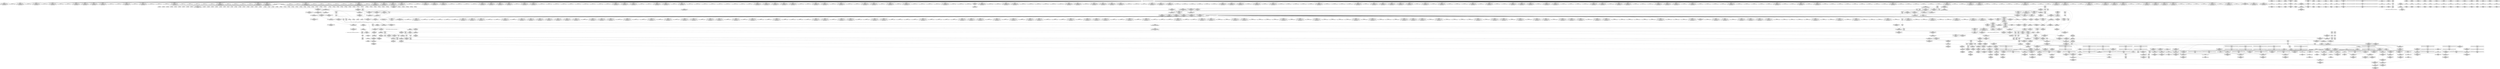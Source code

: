 digraph {
	CE0x4ace0b0 [shape=record,shape=Mrecord,label="{CE0x4ace0b0|864:_%struct.xfrm_sec_ctx*,_:_CRE_152,156_|*MultipleSource*|Function::selinux_xfrm_state_pol_flow_match&Arg::x::|security/selinux/xfrm.c,185}"]
	CE0x4a8d030 [shape=record,shape=Mrecord,label="{CE0x4a8d030|selinux_authorizable_xfrm:tmp|*SummSink*}"]
	CE0x4a839a0 [shape=record,shape=Mrecord,label="{CE0x4a839a0|selinux_xfrm_state_pol_flow_match:tmp4|security/selinux/xfrm.c,184}"]
	CE0x4a714c0 [shape=record,shape=Mrecord,label="{CE0x4a714c0|864:_%struct.xfrm_sec_ctx*,_:_CRE_117,118_}"]
	CE0x4a7fe50 [shape=record,shape=Mrecord,label="{CE0x4a7fe50|selinux_xfrm_state_pol_flow_match:if.then10|*SummSink*}"]
	CE0x4b18260 [shape=record,shape=Mrecord,label="{CE0x4b18260|selinux_xfrm_state_pol_flow_match:u|security/selinux/xfrm.c,202}"]
	CE0x4ac5110 [shape=record,shape=Mrecord,label="{CE0x4ac5110|864:_%struct.xfrm_sec_ctx*,_:_CRE_720,728_|*MultipleSource*|Function::selinux_xfrm_state_pol_flow_match&Arg::x::|security/selinux/xfrm.c,185}"]
	CE0x4ac5250 [shape=record,shape=Mrecord,label="{CE0x4ac5250|864:_%struct.xfrm_sec_ctx*,_:_CRE_728,736_|*MultipleSource*|Function::selinux_xfrm_state_pol_flow_match&Arg::x::|security/selinux/xfrm.c,185}"]
	CE0x4a9d760 [shape=record,shape=Mrecord,label="{CE0x4a9d760|864:_%struct.xfrm_sec_ctx*,_:_CRE_448,452_|*MultipleSource*|Function::selinux_xfrm_state_pol_flow_match&Arg::x::|security/selinux/xfrm.c,185}"]
	CE0x4a78810 [shape=record,shape=Mrecord,label="{CE0x4a78810|selinux_xfrm_state_pol_flow_match:if.then14}"]
	CE0x4b02980 [shape=record,shape=Mrecord,label="{CE0x4b02980|16:_i32,_:_CRE_32,33_}"]
	CE0x4a7ca00 [shape=record,shape=Mrecord,label="{CE0x4a7ca00|864:_%struct.xfrm_sec_ctx*,_:_CRE_68,69_}"]
	CE0x4b1f970 [shape=record,shape=Mrecord,label="{CE0x4b1f970|i64_15|*Constant*|*SummSource*}"]
	CE0x4b1dc50 [shape=record,shape=Mrecord,label="{CE0x4b1dc50|16:_i32,_:_CRE_49,50_}"]
	CE0x4af7250 [shape=record,shape=Mrecord,label="{CE0x4af7250|selinux_authorizable_ctx:tmp6|*LoadInst*|security/selinux/xfrm.c,64|*SummSource*}"]
	CE0x4a82180 [shape=record,shape=Mrecord,label="{CE0x4a82180|696:_%struct.xfrm_sec_ctx*,_:_CRE_510,511_}"]
	CE0x4af0040 [shape=record,shape=Mrecord,label="{CE0x4af0040|selinux_authorizable_ctx:bb|*SummSource*}"]
	CE0x4b23460 [shape=record,shape=Mrecord,label="{CE0x4b23460|selinux_xfrm_state_pol_flow_match:u16|security/selinux/xfrm.c,208|*SummSink*}"]
	CE0x4b0d610 [shape=record,shape=Mrecord,label="{CE0x4b0d610|i64_11|*Constant*}"]
	CE0x4a7bce0 [shape=record,shape=Mrecord,label="{CE0x4a7bce0|864:_%struct.xfrm_sec_ctx*,_:_CRE_0,8_|*MultipleSource*|Function::selinux_xfrm_state_pol_flow_match&Arg::x::|security/selinux/xfrm.c,185}"]
	CE0x4a8d6f0 [shape=record,shape=Mrecord,label="{CE0x4a8d6f0|696:_%struct.xfrm_sec_ctx*,_:_CRE_497,498_}"]
	CE0x4aeee00 [shape=record,shape=Mrecord,label="{CE0x4aeee00|selinux_authorizable_ctx:tmp12|security/selinux/xfrm.c,65|*SummSink*}"]
	CE0x4b19e70 [shape=record,shape=Mrecord,label="{CE0x4b19e70|selinux_xfrm_state_pol_flow_match:tmp40|security/selinux/xfrm.c,203|*SummSource*}"]
	CE0x4b0d450 [shape=record,shape=Mrecord,label="{CE0x4b0d450|selinux_xfrm_state_pol_flow_match:tmp24|security/selinux/xfrm.c,196}"]
	CE0x4b03740 [shape=record,shape=Mrecord,label="{CE0x4b03740|i64_4|*Constant*|*SummSink*}"]
	CE0x4a8e2b0 [shape=record,shape=Mrecord,label="{CE0x4a8e2b0|selinux_authorizable_xfrm:tmp2}"]
	CE0x4a7e4a0 [shape=record,shape=Mrecord,label="{CE0x4a7e4a0|864:_%struct.xfrm_sec_ctx*,_:_CRE_22,23_}"]
	CE0x4ac2670 [shape=record,shape=Mrecord,label="{CE0x4ac2670|864:_%struct.xfrm_sec_ctx*,_:_CRE_624,628_|*MultipleSource*|Function::selinux_xfrm_state_pol_flow_match&Arg::x::|security/selinux/xfrm.c,185}"]
	CE0x4a823c0 [shape=record,shape=Mrecord,label="{CE0x4a823c0|696:_%struct.xfrm_sec_ctx*,_:_CRE_513,514_}"]
	CE0x4a87fc0 [shape=record,shape=Mrecord,label="{CE0x4a87fc0|696:_%struct.xfrm_sec_ctx*,_:_CRE_112,116_|*MultipleSource*|Function::selinux_xfrm_state_pol_flow_match&Arg::xp::|security/selinux/xfrm.c,184}"]
	CE0x4a92220 [shape=record,shape=Mrecord,label="{CE0x4a92220|696:_%struct.xfrm_sec_ctx*,_:_CRE_294,295_}"]
	CE0x4afd650 [shape=record,shape=Mrecord,label="{CE0x4afd650|selinux_xfrm_state_pol_flow_match:tmp16|*LoadInst*|security/selinux/xfrm.c,192|*SummSource*}"]
	CE0x4af8390 [shape=record,shape=Mrecord,label="{CE0x4af8390|i32_1|*Constant*}"]
	CE0x4a9a430 [shape=record,shape=Mrecord,label="{CE0x4a9a430|696:_%struct.xfrm_sec_ctx*,_:_CRE_432,440_|*MultipleSource*|Function::selinux_xfrm_state_pol_flow_match&Arg::xp::|security/selinux/xfrm.c,184}"]
	CE0x4aaa540 [shape=record,shape=Mrecord,label="{CE0x4aaa540|696:_%struct.xfrm_sec_ctx*,_:_CRE_360,368_|*MultipleSource*|Function::selinux_xfrm_state_pol_flow_match&Arg::xp::|security/selinux/xfrm.c,184}"]
	CE0x4b0d090 [shape=record,shape=Mrecord,label="{CE0x4b0d090|i64_10|*Constant*|*SummSource*}"]
	CE0x4a91100 [shape=record,shape=Mrecord,label="{CE0x4a91100|selinux_xfrm_state_pol_flow_match:tmp13|security/selinux/xfrm.c,187|*SummSource*}"]
	CE0x4ad14e0 [shape=record,shape=Mrecord,label="{CE0x4ad14e0|864:_%struct.xfrm_sec_ctx*,_:_CRE_188,189_}"]
	CE0x4afa700 [shape=record,shape=Mrecord,label="{CE0x4afa700|selinux_xfrm_state_pol_flow_match:call|security/selinux/xfrm.c,196}"]
	CE0x4b17e70 [shape=record,shape=Mrecord,label="{CE0x4b17e70|selinux_xfrm_state_pol_flow_match:fl|Function::selinux_xfrm_state_pol_flow_match&Arg::fl::|*SummSource*}"]
	CE0x4af4c80 [shape=record,shape=Mrecord,label="{CE0x4af4c80|GLOBAL:selinux_authorizable_ctx|*Constant*|*SummSource*}"]
	CE0x4b02d80 [shape=record,shape=Mrecord,label="{CE0x4b02d80|16:_i32,_:_CRE_36,37_}"]
	CE0x4b16f60 [shape=record,shape=Mrecord,label="{CE0x4b16f60|0:_i8,_1:_i8,_4:_i32,_:_CRE_1,2_|*MultipleSource*|*LoadInst*|security/selinux/xfrm.c,185|*LoadInst*|security/selinux/xfrm.c,192|*LoadInst*|security/selinux/xfrm.c,200|security/selinux/xfrm.c,200}"]
	CE0x4ac1870 [shape=record,shape=Mrecord,label="{CE0x4ac1870|864:_%struct.xfrm_sec_ctx*,_:_CRE_552,560_|*MultipleSource*|Function::selinux_xfrm_state_pol_flow_match&Arg::x::|security/selinux/xfrm.c,185}"]
	CE0x4a9b610 [shape=record,shape=Mrecord,label="{CE0x4a9b610|864:_%struct.xfrm_sec_ctx*,_:_CRE_93,94_}"]
	CE0x4af7580 [shape=record,shape=Mrecord,label="{CE0x4af7580|selinux_authorizable_ctx:conv|security/selinux/xfrm.c,64}"]
	CE0x4aae2a0 [shape=record,shape=Mrecord,label="{CE0x4aae2a0|864:_%struct.xfrm_sec_ctx*,_:_CRE_111,112_}"]
	CE0x4a9fac0 [shape=record,shape=Mrecord,label="{CE0x4a9fac0|696:_%struct.xfrm_sec_ctx*,_:_CRE_536,537_}"]
	CE0x4afda70 [shape=record,shape=Mrecord,label="{CE0x4afda70|selinux_xfrm_state_pol_flow_match:tmp18|security/selinux/xfrm.c,192}"]
	CE0x4a840a0 [shape=record,shape=Mrecord,label="{CE0x4a840a0|696:_%struct.xfrm_sec_ctx*,_:_CRE_312,314_|*MultipleSource*|Function::selinux_xfrm_state_pol_flow_match&Arg::xp::|security/selinux/xfrm.c,184}"]
	CE0x5779ff0 [shape=record,shape=Mrecord,label="{CE0x5779ff0|696:_%struct.xfrm_sec_ctx*,_:_CRE_489,490_}"]
	CE0x4af6250 [shape=record,shape=Mrecord,label="{CE0x4af6250|selinux_authorizable_ctx:tmp7|security/selinux/xfrm.c,64|*SummSink*}"]
	CE0x4a7b300 [shape=record,shape=Mrecord,label="{CE0x4a7b300|696:_%struct.xfrm_sec_ctx*,_:_CRE_320,321_|*MultipleSource*|Function::selinux_xfrm_state_pol_flow_match&Arg::xp::|security/selinux/xfrm.c,184}"]
	CE0x4a773c0 [shape=record,shape=Mrecord,label="{CE0x4a773c0|696:_%struct.xfrm_sec_ctx*,_:_CRE_56,64_|*MultipleSource*|Function::selinux_xfrm_state_pol_flow_match&Arg::xp::|security/selinux/xfrm.c,184}"]
	CE0x4b02780 [shape=record,shape=Mrecord,label="{CE0x4b02780|16:_i32,_:_CRE_30,31_}"]
	CE0x4a791f0 [shape=record,shape=Mrecord,label="{CE0x4a791f0|_call_void_mcount()_#3|*SummSource*}"]
	CE0x4a9e160 [shape=record,shape=Mrecord,label="{CE0x4a9e160|864:_%struct.xfrm_sec_ctx*,_:_CRE_480,484_|*MultipleSource*|Function::selinux_xfrm_state_pol_flow_match&Arg::x::|security/selinux/xfrm.c,185}"]
	CE0x4af6bf0 [shape=record,shape=Mrecord,label="{CE0x4af6bf0|%struct.xfrm_sec_ctx*_null|*Constant*}"]
	CE0x4b1d450 [shape=record,shape=Mrecord,label="{CE0x4b1d450|16:_i32,_:_CRE_41,42_}"]
	CE0x4b1e550 [shape=record,shape=Mrecord,label="{CE0x4b1e550|16:_i32,_:_CRE_58,59_}"]
	CE0x4b01380 [shape=record,shape=Mrecord,label="{CE0x4b01380|16:_i32,_:_CRE_10,11_}"]
	CE0x4ad2620 [shape=record,shape=Mrecord,label="{CE0x4ad2620|864:_%struct.xfrm_sec_ctx*,_:_CRE_203,204_|*MultipleSource*|Function::selinux_xfrm_state_pol_flow_match&Arg::x::|security/selinux/xfrm.c,185}"]
	CE0x4acd180 [shape=record,shape=Mrecord,label="{CE0x4acd180|selinux_xfrm_state_pol_flow_match:tmp31|*SummSink*}"]
	CE0x4b0aa40 [shape=record,shape=Mrecord,label="{CE0x4b0aa40|selinux_xfrm_state_pol_flow_match:tmp25|security/selinux/xfrm.c,196|*SummSource*}"]
	CE0x4b02480 [shape=record,shape=Mrecord,label="{CE0x4b02480|16:_i32,_:_CRE_27,28_}"]
	CE0x4b1ec50 [shape=record,shape=Mrecord,label="{CE0x4b1ec50|selinux_xfrm_state_pol_flow_match:__fl_common|security/selinux/xfrm.c,202}"]
	CE0x4aaa7c0 [shape=record,shape=Mrecord,label="{CE0x4aaa7c0|i32_40|*Constant*}"]
	CE0x4ac1c70 [shape=record,shape=Mrecord,label="{CE0x4ac1c70|864:_%struct.xfrm_sec_ctx*,_:_CRE_576,584_|*MultipleSource*|Function::selinux_xfrm_state_pol_flow_match&Arg::x::|security/selinux/xfrm.c,185}"]
	CE0x4af5d90 [shape=record,shape=Mrecord,label="{CE0x4af5d90|i64_3|*Constant*}"]
	CE0x4a84b30 [shape=record,shape=Mrecord,label="{CE0x4a84b30|selinux_xfrm_state_pol_flow_match:if.then10}"]
	CE0x4b1e350 [shape=record,shape=Mrecord,label="{CE0x4b1e350|16:_i32,_:_CRE_56,57_}"]
	CE0x4a835d0 [shape=record,shape=Mrecord,label="{CE0x4a835d0|selinux_xfrm_state_pol_flow_match:security|security/selinux/xfrm.c,184}"]
	CE0x4abbc30 [shape=record,shape=Mrecord,label="{CE0x4abbc30|864:_%struct.xfrm_sec_ctx*,_:_CRE_296,300_|*MultipleSource*|Function::selinux_xfrm_state_pol_flow_match&Arg::x::|security/selinux/xfrm.c,185}"]
	CE0x4acdbb0 [shape=record,shape=Mrecord,label="{CE0x4acdbb0|864:_%struct.xfrm_sec_ctx*,_:_CRE_149,150_}"]
	CE0x4ac7bb0 [shape=record,shape=Mrecord,label="{CE0x4ac7bb0|i64_3|*Constant*|*SummSource*}"]
	CE0x4ad05e0 [shape=record,shape=Mrecord,label="{CE0x4ad05e0|864:_%struct.xfrm_sec_ctx*,_:_CRE_176,177_}"]
	CE0x4b1e750 [shape=record,shape=Mrecord,label="{CE0x4b1e750|16:_i32,_:_CRE_60,61_}"]
	CE0x4ac1070 [shape=record,shape=Mrecord,label="{CE0x4ac1070|864:_%struct.xfrm_sec_ctx*,_:_CRE_528,536_|*MultipleSource*|Function::selinux_xfrm_state_pol_flow_match&Arg::x::|security/selinux/xfrm.c,185}"]
	CE0x4acf0c0 [shape=record,shape=Mrecord,label="{CE0x4acf0c0|avc_has_perm:auditdata|Function::avc_has_perm&Arg::auditdata::}"]
	CE0x4aae020 [shape=record,shape=Mrecord,label="{CE0x4aae020|864:_%struct.xfrm_sec_ctx*,_:_CRE_109,110_}"]
	CE0x4b2d7f0 [shape=record,shape=Mrecord,label="{CE0x4b2d7f0|selinux_authorizable_ctx:tmp3|security/selinux/xfrm.c,63|*SummSink*}"]
	CE0x4ac0e70 [shape=record,shape=Mrecord,label="{CE0x4ac0e70|864:_%struct.xfrm_sec_ctx*,_:_CRE_520,528_|*MultipleSource*|Function::selinux_xfrm_state_pol_flow_match&Arg::x::|security/selinux/xfrm.c,185}"]
	CE0x4a877c0 [shape=record,shape=Mrecord,label="{CE0x4a877c0|696:_%struct.xfrm_sec_ctx*,_:_CRE_528,529_}"]
	CE0x4b00870 [shape=record,shape=Mrecord,label="{CE0x4b00870|16:_i32,_:_CRE_0,1_}"]
	CE0x4ace9b0 [shape=record,shape=Mrecord,label="{CE0x4ace9b0|864:_%struct.xfrm_sec_ctx*,_:_CRE_165,166_}"]
	CE0x4a7d5e0 [shape=record,shape=Mrecord,label="{CE0x4a7d5e0|696:_%struct.xfrm_sec_ctx*,_:_CRE_318,319_|*MultipleSource*|Function::selinux_xfrm_state_pol_flow_match&Arg::xp::|security/selinux/xfrm.c,184}"]
	CE0x4aa0120 [shape=record,shape=Mrecord,label="{CE0x4aa0120|i64_0|*Constant*}"]
	CE0x4b093c0 [shape=record,shape=Mrecord,label="{CE0x4b093c0|selinux_xfrm_state_pol_flow_match:tmp28|security/selinux/xfrm.c,198|*SummSink*}"]
	CE0x4b29900 [shape=record,shape=Mrecord,label="{CE0x4b29900|selinux_xfrm_state_pol_flow_match:tobool20|security/selinux/xfrm.c,208}"]
	CE0x4a7bc00 [shape=record,shape=Mrecord,label="{CE0x4a7bc00|selinux_xfrm_state_pol_flow_match:security1|security/selinux/xfrm.c,185|*SummSink*}"]
	CE0x4aa7eb0 [shape=record,shape=Mrecord,label="{CE0x4aa7eb0|selinux_xfrm_state_pol_flow_match:tmp2|*LoadInst*|security/selinux/xfrm.c,184}"]
	CE0x4b1fed0 [shape=record,shape=Mrecord,label="{CE0x4b1fed0|i32_7|*Constant*|*SummSource*}"]
	CE0x4a8e0e0 [shape=record,shape=Mrecord,label="{CE0x4a8e0e0|i64*_getelementptr_inbounds_(_2_x_i64_,_2_x_i64_*___llvm_gcov_ctr17246,_i64_0,_i64_1)|*Constant*|*SummSink*}"]
	CE0x4acde30 [shape=record,shape=Mrecord,label="{CE0x4acde30|864:_%struct.xfrm_sec_ctx*,_:_CRE_151,152_}"]
	CE0x4afdb80 [shape=record,shape=Mrecord,label="{CE0x4afdb80|i64_8|*Constant*|*SummSink*}"]
	CE0x4b1fa00 [shape=record,shape=Mrecord,label="{CE0x4b1fa00|i64_15|*Constant*|*SummSink*}"]
	CE0x4a86e20 [shape=record,shape=Mrecord,label="{CE0x4a86e20|864:_%struct.xfrm_sec_ctx*,_:_CRE_138,139_}"]
	CE0x4abbd70 [shape=record,shape=Mrecord,label="{CE0x4abbd70|864:_%struct.xfrm_sec_ctx*,_:_CRE_300,304_|*MultipleSource*|Function::selinux_xfrm_state_pol_flow_match&Arg::x::|security/selinux/xfrm.c,185}"]
	CE0x43690f0 [shape=record,shape=Mrecord,label="{CE0x43690f0|696:_%struct.xfrm_sec_ctx*,_:_CRE_120,128_|*MultipleSource*|Function::selinux_xfrm_state_pol_flow_match&Arg::xp::|security/selinux/xfrm.c,184}"]
	CE0x4a92c00 [shape=record,shape=Mrecord,label="{CE0x4a92c00|696:_%struct.xfrm_sec_ctx*,_:_CRE_104,112_|*MultipleSource*|Function::selinux_xfrm_state_pol_flow_match&Arg::xp::|security/selinux/xfrm.c,184}"]
	CE0x577a170 [shape=record,shape=Mrecord,label="{CE0x577a170|696:_%struct.xfrm_sec_ctx*,_:_CRE_491,492_}"]
	CE0x4b02580 [shape=record,shape=Mrecord,label="{CE0x4b02580|16:_i32,_:_CRE_28,29_}"]
	CE0x4af6a50 [shape=record,shape=Mrecord,label="{CE0x4af6a50|_call_void_mcount()_#3|*SummSource*}"]
	CE0x4a7c870 [shape=record,shape=Mrecord,label="{CE0x4a7c870|864:_%struct.xfrm_sec_ctx*,_:_CRE_66,67_}"]
	CE0x4a9afd0 [shape=record,shape=Mrecord,label="{CE0x4a9afd0|864:_%struct.xfrm_sec_ctx*,_:_CRE_88,89_}"]
	CE0x4aac150 [shape=record,shape=Mrecord,label="{CE0x4aac150|696:_%struct.xfrm_sec_ctx*,_:_CRE_168,172_|*MultipleSource*|Function::selinux_xfrm_state_pol_flow_match&Arg::xp::|security/selinux/xfrm.c,184}"]
	CE0x4a7c670 [shape=record,shape=Mrecord,label="{CE0x4a7c670|864:_%struct.xfrm_sec_ctx*,_:_CRE_65,66_}"]
	CE0x4a7cfd0 [shape=record,shape=Mrecord,label="{CE0x4a7cfd0|selinux_xfrm_state_pol_flow_match:tmp}"]
	CE0x4a94a40 [shape=record,shape=Mrecord,label="{CE0x4a94a40|selinux_xfrm_state_pol_flow_match:tmp6|security/selinux/xfrm.c,184|*SummSink*}"]
	CE0x4acc030 [shape=record,shape=Mrecord,label="{CE0x4acc030|selinux_xfrm_state_pol_flow_match:tmp29|*SummSource*}"]
	CE0x4acc5b0 [shape=record,shape=Mrecord,label="{CE0x4acc5b0|selinux_xfrm_state_pol_flow_match:tmp30|*SummSource*}"]
	CE0x4ad1260 [shape=record,shape=Mrecord,label="{CE0x4ad1260|864:_%struct.xfrm_sec_ctx*,_:_CRE_186,187_}"]
	CE0x4ad19e0 [shape=record,shape=Mrecord,label="{CE0x4ad19e0|864:_%struct.xfrm_sec_ctx*,_:_CRE_276,277_}"]
	CE0x4a8b680 [shape=record,shape=Mrecord,label="{CE0x4a8b680|696:_%struct.xfrm_sec_ctx*,_:_CRE_328,332_|*MultipleSource*|Function::selinux_xfrm_state_pol_flow_match&Arg::xp::|security/selinux/xfrm.c,184}"]
	CE0x4af3770 [shape=record,shape=Mrecord,label="{CE0x4af3770|i32_0|*Constant*}"]
	CE0x4a99d40 [shape=record,shape=Mrecord,label="{CE0x4a99d40|696:_%struct.xfrm_sec_ctx*,_:_CRE_304,305_}"]
	CE0x4abe5f0 [shape=record,shape=Mrecord,label="{CE0x4abe5f0|864:_%struct.xfrm_sec_ctx*,_:_CRE_440,448_|*MultipleSource*|Function::selinux_xfrm_state_pol_flow_match&Arg::x::|security/selinux/xfrm.c,185}"]
	CE0x4aa0190 [shape=record,shape=Mrecord,label="{CE0x4aa0190|selinux_xfrm_state_pol_flow_match:tmp3|security/selinux/xfrm.c,184|*SummSink*}"]
	CE0x4b282c0 [shape=record,shape=Mrecord,label="{CE0x4b282c0|avc_has_perm:tsid|Function::avc_has_perm&Arg::tsid::}"]
	CE0x4a93920 [shape=record,shape=Mrecord,label="{CE0x4a93920|696:_%struct.xfrm_sec_ctx*,_:_CRE_539,540_}"]
	CE0x4a9b250 [shape=record,shape=Mrecord,label="{CE0x4a9b250|864:_%struct.xfrm_sec_ctx*,_:_CRE_90,91_}"]
	CE0x4af4330 [shape=record,shape=Mrecord,label="{CE0x4af4330|selinux_authorizable_ctx:conv|security/selinux/xfrm.c,64|*SummSource*}"]
	CE0x4a8d4b0 [shape=record,shape=Mrecord,label="{CE0x4a8d4b0|696:_%struct.xfrm_sec_ctx*,_:_CRE_494,495_}"]
	CE0x4af52a0 [shape=record,shape=Mrecord,label="{CE0x4af52a0|selinux_authorizable_ctx:ctx|Function::selinux_authorizable_ctx&Arg::ctx::}"]
	CE0x4b1e850 [shape=record,shape=Mrecord,label="{CE0x4b1e850|16:_i32,_:_CRE_61,62_}"]
	CE0x4aef170 [shape=record,shape=Mrecord,label="{CE0x4aef170|selinux_authorizable_ctx:ctx_alg|security/selinux/xfrm.c,65|*SummSource*}"]
	CE0x4a78930 [shape=record,shape=Mrecord,label="{CE0x4a78930|selinux_xfrm_state_pol_flow_match:bb}"]
	CE0x4a80c60 [shape=record,shape=Mrecord,label="{CE0x4a80c60|696:_%struct.xfrm_sec_ctx*,_:_CRE_287,288_}"]
	CE0x4ad13a0 [shape=record,shape=Mrecord,label="{CE0x4ad13a0|864:_%struct.xfrm_sec_ctx*,_:_CRE_187,188_}"]
	CE0x4a78c70 [shape=record,shape=Mrecord,label="{CE0x4a78c70|selinux_xfrm_state_pol_flow_match:xp|Function::selinux_xfrm_state_pol_flow_match&Arg::xp::|*SummSource*}"]
	CE0x4accab0 [shape=record,shape=Mrecord,label="{CE0x4accab0|i64*_getelementptr_inbounds_(_20_x_i64_,_20_x_i64_*___llvm_gcov_ctr3,_i64_0,_i64_14)|*Constant*|*SummSource*}"]
	CE0x4af4460 [shape=record,shape=Mrecord,label="{CE0x4af4460|selinux_authorizable_ctx:conv|security/selinux/xfrm.c,64|*SummSink*}"]
	CE0x4aadee0 [shape=record,shape=Mrecord,label="{CE0x4aadee0|864:_%struct.xfrm_sec_ctx*,_:_CRE_108,109_}"]
	CE0x4a95290 [shape=record,shape=Mrecord,label="{CE0x4a95290|i64*_getelementptr_inbounds_(_20_x_i64_,_20_x_i64_*___llvm_gcov_ctr3,_i64_0,_i64_0)|*Constant*|*SummSink*}"]
	CE0x4b25ce0 [shape=record,shape=Mrecord,label="{CE0x4b25ce0|selinux_xfrm_state_pol_flow_match:flowic_secid18|security/selinux/xfrm.c,208|*SummSink*}"]
	CE0x4aa9b50 [shape=record,shape=Mrecord,label="{CE0x4aa9b50|696:_%struct.xfrm_sec_ctx*,_:_CRE_501,502_}"]
	CE0x4aa5820 [shape=record,shape=Mrecord,label="{CE0x4aa5820|864:_%struct.xfrm_sec_ctx*,_:_CRE_17,18_}"]
	CE0x4a7a7f0 [shape=record,shape=Mrecord,label="{CE0x4a7a7f0|selinux_xfrm_state_pol_flow_match:if.end12|*SummSource*}"]
	CE0x4b14b20 [shape=record,shape=Mrecord,label="{CE0x4b14b20|selinux_authorizable_ctx:tmp15|security/selinux/xfrm.c,64|*SummSink*}"]
	CE0x4aff1e0 [shape=record,shape=Mrecord,label="{CE0x4aff1e0|selinux_xfrm_state_pol_flow_match:tmp32|*SummSink*}"]
	CE0x4a92930 [shape=record,shape=Mrecord,label="{CE0x4a92930|selinux_xfrm_state_pol_flow_match:x|Function::selinux_xfrm_state_pol_flow_match&Arg::x::|*SummSource*}"]
	CE0x4b20e00 [shape=record,shape=Mrecord,label="{CE0x4b20e00|i64_16|*Constant*}"]
	CE0x4b27e50 [shape=record,shape=Mrecord,label="{CE0x4b27e50|avc_has_perm:entry|*SummSink*}"]
	CE0x4aa25e0 [shape=record,shape=Mrecord,label="{CE0x4aa25e0|_call_void_mcount()_#3}"]
	CE0x4b1e150 [shape=record,shape=Mrecord,label="{CE0x4b1e150|16:_i32,_:_CRE_54,55_}"]
	CE0x4abc7f0 [shape=record,shape=Mrecord,label="{CE0x4abc7f0|864:_%struct.xfrm_sec_ctx*,_:_CRE_336,344_|*MultipleSource*|Function::selinux_xfrm_state_pol_flow_match&Arg::x::|security/selinux/xfrm.c,185}"]
	CE0x4b1f620 [shape=record,shape=Mrecord,label="{CE0x4b1f620|i64_16|*Constant*|*SummSink*}"]
	CE0x4a78000 [shape=record,shape=Mrecord,label="{CE0x4a78000|selinux_xfrm_state_pol_flow_match:if.then7|*SummSource*}"]
	CE0x4a7fd00 [shape=record,shape=Mrecord,label="{CE0x4a7fd00|i64*_getelementptr_inbounds_(_2_x_i64_,_2_x_i64_*___llvm_gcov_ctr17246,_i64_0,_i64_1)|*Constant*|*SummSource*}"]
	CE0x4a8d570 [shape=record,shape=Mrecord,label="{CE0x4a8d570|696:_%struct.xfrm_sec_ctx*,_:_CRE_495,496_}"]
	CE0x4a8cb10 [shape=record,shape=Mrecord,label="{CE0x4a8cb10|selinux_authorizable_xfrm:tmp4|*LoadInst*|security/selinux/xfrm.c,73|*SummSink*}"]
	CE0x4ad4220 [shape=record,shape=Mrecord,label="{CE0x4ad4220|864:_%struct.xfrm_sec_ctx*,_:_CRE_256,264_|*MultipleSource*|Function::selinux_xfrm_state_pol_flow_match&Arg::x::|security/selinux/xfrm.c,185}"]
	CE0x4aadda0 [shape=record,shape=Mrecord,label="{CE0x4aadda0|864:_%struct.xfrm_sec_ctx*,_:_CRE_107,108_}"]
	CE0x4a8ab50 [shape=record,shape=Mrecord,label="{CE0x4a8ab50|selinux_xfrm_state_pol_flow_match:tobool|security/selinux/xfrm.c,184|*SummSource*}"]
	CE0x4b25690 [shape=record,shape=Mrecord,label="{CE0x4b25690|selinux_xfrm_state_pol_flow_match:tmp43|security/selinux/xfrm.c,208|*SummSink*}"]
	CE0x4a98440 [shape=record,shape=Mrecord,label="{CE0x4a98440|696:_%struct.xfrm_sec_ctx*,_:_CRE_632,640_|*MultipleSource*|Function::selinux_xfrm_state_pol_flow_match&Arg::xp::|security/selinux/xfrm.c,184}"]
	CE0x4a71c40 [shape=record,shape=Mrecord,label="{CE0x4a71c40|864:_%struct.xfrm_sec_ctx*,_:_CRE_123,124_}"]
	CE0x4aa84c0 [shape=record,shape=Mrecord,label="{CE0x4aa84c0|696:_%struct.xfrm_sec_ctx*,_:_CRE_482,483_}"]
	CE0x4b02b80 [shape=record,shape=Mrecord,label="{CE0x4b02b80|16:_i32,_:_CRE_34,35_}"]
	CE0x4afc1f0 [shape=record,shape=Mrecord,label="{CE0x4afc1f0|selinux_xfrm_state_pol_flow_match:tmp14|security/selinux/xfrm.c,190|*SummSource*}"]
	CE0x4ad3220 [shape=record,shape=Mrecord,label="{CE0x4ad3220|864:_%struct.xfrm_sec_ctx*,_:_CRE_224,228_|*MultipleSource*|Function::selinux_xfrm_state_pol_flow_match&Arg::x::|security/selinux/xfrm.c,185}"]
	CE0x4afb810 [shape=record,shape=Mrecord,label="{CE0x4afb810|GLOBAL:selinux_authorizable_xfrm|*Constant*|*SummSink*}"]
	CE0x4b012c0 [shape=record,shape=Mrecord,label="{CE0x4b012c0|16:_i32,_:_CRE_9,10_}"]
	CE0x4ac76d0 [shape=record,shape=Mrecord,label="{CE0x4ac76d0|selinux_xfrm_state_pol_flow_match:tmp7|*LoadInst*|security/selinux/xfrm.c,185|*SummSource*}"]
	CE0x4ac40d0 [shape=record,shape=Mrecord,label="{CE0x4ac40d0|864:_%struct.xfrm_sec_ctx*,_:_CRE_701,702_}"]
	CE0x4a80920 [shape=record,shape=Mrecord,label="{CE0x4a80920|864:_%struct.xfrm_sec_ctx*,_:_CRE_74,75_}"]
	CE0x4ac4210 [shape=record,shape=Mrecord,label="{CE0x4ac4210|864:_%struct.xfrm_sec_ctx*,_:_CRE_702,703_}"]
	CE0x4afabf0 [shape=record,shape=Mrecord,label="{CE0x4afabf0|i32_(i32,_i32,_i16,_i32,_%struct.common_audit_data.1017*)*_bitcast_(i32_(i32,_i32,_i16,_i32,_%struct.common_audit_data.495*)*_avc_has_perm_to_i32_(i32,_i32,_i16,_i32,_%struct.common_audit_data.1017*)*)|*Constant*|*SummSink*}"]
	CE0x4aee590 [shape=record,shape=Mrecord,label="{CE0x4aee590|selinux_authorizable_ctx:tmp11|security/selinux/xfrm.c,65}"]
	CE0x4a83640 [shape=record,shape=Mrecord,label="{CE0x4a83640|selinux_xfrm_state_pol_flow_match:security|security/selinux/xfrm.c,184|*SummSource*}"]
	CE0x4b0b980 [shape=record,shape=Mrecord,label="{CE0x4b0b980|i64*_getelementptr_inbounds_(_20_x_i64_,_20_x_i64_*___llvm_gcov_ctr3,_i64_0,_i64_12)|*Constant*|*SummSink*}"]
	CE0x4a94470 [shape=record,shape=Mrecord,label="{CE0x4a94470|696:_%struct.xfrm_sec_ctx*,_:_CRE_546,547_}"]
	CE0x4aa6750 [shape=record,shape=Mrecord,label="{CE0x4aa6750|696:_%struct.xfrm_sec_ctx*,_:_CRE_486,487_}"]
	CE0x4a72f70 [shape=record,shape=Mrecord,label="{CE0x4a72f70|selinux_xfrm_state_pol_flow_match:bb|*SummSink*}"]
	CE0x4aa6e90 [shape=record,shape=Mrecord,label="{CE0x4aa6e90|696:_%struct.xfrm_sec_ctx*,_:_CRE_696,704_|*MultipleSource*|Function::selinux_xfrm_state_pol_flow_match&Arg::xp::|security/selinux/xfrm.c,184}"]
	CE0x4a9a5b0 [shape=record,shape=Mrecord,label="{CE0x4a9a5b0|696:_%struct.xfrm_sec_ctx*,_:_CRE_440,448_|*MultipleSource*|Function::selinux_xfrm_state_pol_flow_match&Arg::xp::|security/selinux/xfrm.c,184}"]
	CE0x4abef50 [shape=record,shape=Mrecord,label="{CE0x4abef50|selinux_authorizable_ctx:conv2|security/selinux/xfrm.c,65}"]
	CE0x4a71740 [shape=record,shape=Mrecord,label="{CE0x4a71740|864:_%struct.xfrm_sec_ctx*,_:_CRE_119,120_}"]
	CE0x4b23b60 [shape=record,shape=Mrecord,label="{CE0x4b23b60|selinux_xfrm_state_pol_flow_match:__fl_common17|security/selinux/xfrm.c,208|*SummSource*}"]
	CE0x4b14ab0 [shape=record,shape=Mrecord,label="{CE0x4b14ab0|selinux_authorizable_ctx:tmp15|security/selinux/xfrm.c,64|*SummSource*}"]
	CE0x4a7ef00 [shape=record,shape=Mrecord,label="{CE0x4a7ef00|864:_%struct.xfrm_sec_ctx*,_:_CRE_95,96_}"]
	CE0x4a7a690 [shape=record,shape=Mrecord,label="{CE0x4a7a690|selinux_xfrm_state_pol_flow_match:if.end12}"]
	CE0x4a72490 [shape=record,shape=Mrecord,label="{CE0x4a72490|selinux_xfrm_state_pol_flow_match:if.else4}"]
	CE0x4a92d70 [shape=record,shape=Mrecord,label="{CE0x4a92d70|selinux_xfrm_state_pol_flow_match:if.then7}"]
	CE0x4b0ccc0 [shape=record,shape=Mrecord,label="{CE0x4b0ccc0|selinux_xfrm_state_pol_flow_match:tobool9|security/selinux/xfrm.c,196|*SummSource*}"]
	CE0x4aa55a0 [shape=record,shape=Mrecord,label="{CE0x4aa55a0|864:_%struct.xfrm_sec_ctx*,_:_CRE_15,16_}"]
	CE0x4b04370 [shape=record,shape=Mrecord,label="{CE0x4b04370|i64*_getelementptr_inbounds_(_20_x_i64_,_20_x_i64_*___llvm_gcov_ctr3,_i64_0,_i64_9)|*Constant*|*SummSink*}"]
	CE0x4b177b0 [shape=record,shape=Mrecord,label="{CE0x4b177b0|selinux_xfrm_state_pol_flow_match:tmp34|security/selinux/xfrm.c,200}"]
	CE0x4afc740 [shape=record,shape=Mrecord,label="{CE0x4afc740|selinux_xfrm_state_pol_flow_match:tmp15|security/selinux/xfrm.c,190|*SummSource*}"]
	CE0x4b2b280 [shape=record,shape=Mrecord,label="{CE0x4b2b280|selinux_xfrm_state_pol_flow_match:tmp45|security/selinux/xfrm.c,211|*SummSource*}"]
	"CONST[source:1(input),value:2(dynamic)][purpose:{object}][SrcIdx:1]"
	CE0x4a9dd60 [shape=record,shape=Mrecord,label="{CE0x4a9dd60|864:_%struct.xfrm_sec_ctx*,_:_CRE_464,472_|*MultipleSource*|Function::selinux_xfrm_state_pol_flow_match&Arg::x::|security/selinux/xfrm.c,185}"]
	CE0x4a92300 [shape=record,shape=Mrecord,label="{CE0x4a92300|696:_%struct.xfrm_sec_ctx*,_:_CRE_298,299_}"]
	CE0x4a98240 [shape=record,shape=Mrecord,label="{CE0x4a98240|696:_%struct.xfrm_sec_ctx*,_:_CRE_616,632_|*MultipleSource*|Function::selinux_xfrm_state_pol_flow_match&Arg::xp::|security/selinux/xfrm.c,184}"]
	CE0x4b02080 [shape=record,shape=Mrecord,label="{CE0x4b02080|16:_i32,_:_CRE_23,24_}"]
	CE0x4aef260 [shape=record,shape=Mrecord,label="{CE0x4aef260|selinux_authorizable_ctx:ctx_alg|security/selinux/xfrm.c,65|*SummSink*}"]
	CE0x4b17850 [shape=record,shape=Mrecord,label="{CE0x4b17850|selinux_xfrm_state_pol_flow_match:tmp34|security/selinux/xfrm.c,200|*SummSource*}"]
	CE0x4b178f0 [shape=record,shape=Mrecord,label="{CE0x4b178f0|selinux_xfrm_state_pol_flow_match:tmp34|security/selinux/xfrm.c,200|*SummSink*}"]
	CE0x4a8c4e0 [shape=record,shape=Mrecord,label="{CE0x4a8c4e0|selinux_authorizable_xfrm:security|security/selinux/xfrm.c,73}"]
	CE0x4ac86e0 [shape=record,shape=Mrecord,label="{CE0x4ac86e0|selinux_xfrm_state_pol_flow_match:tmp10|security/selinux/xfrm.c,185|*SummSource*}"]
	CE0x4a7fb90 [shape=record,shape=Mrecord,label="{CE0x4a7fb90|selinux_authorizable_xfrm:tmp2|*SummSink*}"]
	CE0x4aa3c70 [shape=record,shape=Mrecord,label="{CE0x4aa3c70|selinux_authorizable_ctx:land.rhs}"]
	CE0x4abfbd0 [shape=record,shape=Mrecord,label="{CE0x4abfbd0|i1_false|*Constant*}"]
	CE0x4a72370 [shape=record,shape=Mrecord,label="{CE0x4a72370|696:_%struct.xfrm_sec_ctx*,_:_CRE_0,8_|*MultipleSource*|Function::selinux_xfrm_state_pol_flow_match&Arg::xp::|security/selinux/xfrm.c,184}"]
	CE0x4ad67e0 [shape=record,shape=Mrecord,label="{CE0x4ad67e0|864:_%struct.xfrm_sec_ctx*,_:_CRE_696,697_}"]
	CE0x4a82240 [shape=record,shape=Mrecord,label="{CE0x4a82240|696:_%struct.xfrm_sec_ctx*,_:_CRE_511,512_}"]
	CE0x4aa89e0 [shape=record,shape=Mrecord,label="{CE0x4aa89e0|696:_%struct.xfrm_sec_ctx*,_:_CRE_384,392_|*MultipleSource*|Function::selinux_xfrm_state_pol_flow_match&Arg::xp::|security/selinux/xfrm.c,184}"]
	CE0x4aab930 [shape=record,shape=Mrecord,label="{CE0x4aab930|696:_%struct.xfrm_sec_ctx*,_:_CRE_172,176_|*MultipleSource*|Function::selinux_xfrm_state_pol_flow_match&Arg::xp::|security/selinux/xfrm.c,184}"]
	CE0x4ad1b20 [shape=record,shape=Mrecord,label="{CE0x4ad1b20|864:_%struct.xfrm_sec_ctx*,_:_CRE_192,194_|*MultipleSource*|Function::selinux_xfrm_state_pol_flow_match&Arg::x::|security/selinux/xfrm.c,185}"]
	CE0x4b00540 [shape=record,shape=Mrecord,label="{CE0x4b00540|i32_3|*Constant*}"]
	CE0x4b24e80 [shape=record,shape=Mrecord,label="{CE0x4b24e80|selinux_xfrm_state_pol_flow_match:tmp42|security/selinux/xfrm.c,208|*SummSource*}"]
	CE0x4b18830 [shape=record,shape=Mrecord,label="{CE0x4b18830|selinux_xfrm_state_pol_flow_match:tmp41|security/selinux/xfrm.c,203|*SummSource*}"]
	CE0x4b2e600 [shape=record,shape=Mrecord,label="{CE0x4b2e600|selinux_authorizable_ctx:land.rhs|*SummSource*}"]
	CE0x4af0aa0 [shape=record,shape=Mrecord,label="{CE0x4af0aa0|selinux_authorizable_ctx:tmp1}"]
	CE0x4b20220 [shape=record,shape=Mrecord,label="{CE0x4b20220|selinux_xfrm_state_pol_flow_match:tmp35|security/selinux/xfrm.c,202}"]
	CE0x4aa3720 [shape=record,shape=Mrecord,label="{CE0x4aa3720|selinux_authorizable_ctx:tmp10|security/selinux/xfrm.c,64|*SummSource*}"]
	CE0x4ac8f20 [shape=record,shape=Mrecord,label="{CE0x4ac8f20|i64*_getelementptr_inbounds_(_20_x_i64_,_20_x_i64_*___llvm_gcov_ctr3,_i64_0,_i64_5)|*Constant*}"]
	CE0x4acd110 [shape=record,shape=Mrecord,label="{CE0x4acd110|selinux_xfrm_state_pol_flow_match:tmp31|*SummSource*}"]
	CE0x4ac0240 [shape=record,shape=Mrecord,label="{CE0x4ac0240|selinux_authorizable_ctx:tmp14|*SummSource*}"]
	CE0x4a98640 [shape=record,shape=Mrecord,label="{CE0x4a98640|696:_%struct.xfrm_sec_ctx*,_:_CRE_640,656_|*MultipleSource*|Function::selinux_xfrm_state_pol_flow_match&Arg::xp::|security/selinux/xfrm.c,184}"]
	CE0x4a88030 [shape=record,shape=Mrecord,label="{CE0x4a88030|696:_%struct.xfrm_sec_ctx*,_:_CRE_128,136_|*MultipleSource*|Function::selinux_xfrm_state_pol_flow_match&Arg::xp::|security/selinux/xfrm.c,184}"]
	CE0x4a91000 [shape=record,shape=Mrecord,label="{CE0x4a91000|selinux_xfrm_state_pol_flow_match:tmp13|security/selinux/xfrm.c,187}"]
	CE0x4afdd40 [shape=record,shape=Mrecord,label="{CE0x4afdd40|selinux_xfrm_state_pol_flow_match:tmp17|security/selinux/xfrm.c,192|*SummSource*}"]
	CE0x4ac83d0 [shape=record,shape=Mrecord,label="{CE0x4ac83d0|selinux_xfrm_state_pol_flow_match:tmp10|security/selinux/xfrm.c,185}"]
	CE0x4ad2420 [shape=record,shape=Mrecord,label="{CE0x4ad2420|864:_%struct.xfrm_sec_ctx*,_:_CRE_202,203_|*MultipleSource*|Function::selinux_xfrm_state_pol_flow_match&Arg::x::|security/selinux/xfrm.c,185}"]
	CE0x4b0bf90 [shape=record,shape=Mrecord,label="{CE0x4b0bf90|selinux_xfrm_state_pol_flow_match:tmp27|security/selinux/xfrm.c,198|*SummSource*}"]
	CE0x4aa79b0 [shape=record,shape=Mrecord,label="{CE0x4aa79b0|696:_%struct.xfrm_sec_ctx*,_:_CRE_548,549_}"]
	CE0x4aaae20 [shape=record,shape=Mrecord,label="{CE0x4aaae20|selinux_xfrm_state_pol_flow_match:tmp39|security/selinux/xfrm.c,202|*SummSink*}"]
	CE0x4aceb60 [shape=record,shape=Mrecord,label="{CE0x4aceb60|%struct.common_audit_data.1017*_null|*Constant*|*SummSource*}"]
	CE0x4b15060 [shape=record,shape=Mrecord,label="{CE0x4b15060|selinux_authorizable_ctx:tmp16|security/selinux/xfrm.c,64|*SummSource*}"]
	CE0x4abc5f0 [shape=record,shape=Mrecord,label="{CE0x4abc5f0|864:_%struct.xfrm_sec_ctx*,_:_CRE_328,336_|*MultipleSource*|Function::selinux_xfrm_state_pol_flow_match&Arg::x::|security/selinux/xfrm.c,185}"]
	CE0x4a8af20 [shape=record,shape=Mrecord,label="{CE0x4a8af20|selinux_xfrm_state_pol_flow_match:tmp3|security/selinux/xfrm.c,184|*SummSource*}"]
	CE0x4ac6ed0 [shape=record,shape=Mrecord,label="{CE0x4ac6ed0|864:_%struct.xfrm_sec_ctx*,_:_CRE_848,856_|*MultipleSource*|Function::selinux_xfrm_state_pol_flow_match&Arg::x::|security/selinux/xfrm.c,185}"]
	CE0x4afa8d0 [shape=record,shape=Mrecord,label="{CE0x4afa8d0|selinux_xfrm_state_pol_flow_match:call|security/selinux/xfrm.c,196|*SummSink*}"]
	CE0x4aed8c0 [shape=record,shape=Mrecord,label="{CE0x4aed8c0|selinux_authorizable_ctx:tmp10|security/selinux/xfrm.c,64|*SummSink*}"]
	CE0x4abecb0 [shape=record,shape=Mrecord,label="{CE0x4abecb0|selinux_authorizable_ctx:tmp13|*LoadInst*|security/selinux/xfrm.c,65|*SummSource*}"]
	CE0x4ac8da0 [shape=record,shape=Mrecord,label="{CE0x4ac8da0|selinux_xfrm_state_pol_flow_match:tmp11|security/selinux/xfrm.c,185|*SummSink*}"]
	CE0x4aa6670 [shape=record,shape=Mrecord,label="{CE0x4aa6670|696:_%struct.xfrm_sec_ctx*,_:_CRE_484,485_}"]
	CE0x4ac4850 [shape=record,shape=Mrecord,label="{CE0x4ac4850|864:_%struct.xfrm_sec_ctx*,_:_CRE_707,708_}"]
	CE0x4aa6830 [shape=record,shape=Mrecord,label="{CE0x4aa6830|696:_%struct.xfrm_sec_ctx*,_:_CRE_487,488_}"]
	CE0x4a91690 [shape=record,shape=Mrecord,label="{CE0x4a91690|i64*_getelementptr_inbounds_(_20_x_i64_,_20_x_i64_*___llvm_gcov_ctr3,_i64_0,_i64_6)|*Constant*}"]
	CE0x4b24330 [shape=record,shape=Mrecord,label="{CE0x4b24330|avc_has_perm:tclass|Function::avc_has_perm&Arg::tclass::|*SummSink*}"]
	CE0x4a8db50 [shape=record,shape=Mrecord,label="{CE0x4a8db50|selinux_authorizable_xfrm:tmp1|*SummSink*}"]
	CE0x4b17da0 [shape=record,shape=Mrecord,label="{CE0x4b17da0|selinux_xfrm_state_pol_flow_match:fl|Function::selinux_xfrm_state_pol_flow_match&Arg::fl::}"]
	CE0x4a86ce0 [shape=record,shape=Mrecord,label="{CE0x4a86ce0|864:_%struct.xfrm_sec_ctx*,_:_CRE_137,138_}"]
	CE0x4a96c80 [shape=record,shape=Mrecord,label="{CE0x4a96c80|696:_%struct.xfrm_sec_ctx*,_:_CRE_504,505_}"]
	CE0x4ac8840 [shape=record,shape=Mrecord,label="{CE0x4ac8840|selinux_xfrm_state_pol_flow_match:tmp10|security/selinux/xfrm.c,185|*SummSink*}"]
	CE0x4b01480 [shape=record,shape=Mrecord,label="{CE0x4b01480|16:_i32,_:_CRE_11,12_}"]
	CE0x4b1f320 [shape=record,shape=Mrecord,label="{CE0x4b1f320|selinux_xfrm_state_pol_flow_match:cmp|security/selinux/xfrm.c,202|*SummSource*}"]
	CE0x4ac2470 [shape=record,shape=Mrecord,label="{CE0x4ac2470|864:_%struct.xfrm_sec_ctx*,_:_CRE_616,624_|*MultipleSource*|Function::selinux_xfrm_state_pol_flow_match&Arg::x::|security/selinux/xfrm.c,185}"]
	CE0x4a96f80 [shape=record,shape=Mrecord,label="{CE0x4a96f80|696:_%struct.xfrm_sec_ctx*,_:_CRE_508,509_}"]
	CE0x4a7c220 [shape=record,shape=Mrecord,label="{CE0x4a7c220|864:_%struct.xfrm_sec_ctx*,_:_CRE_48,56_|*MultipleSource*|Function::selinux_xfrm_state_pol_flow_match&Arg::x::|security/selinux/xfrm.c,185}"]
	CE0x4af4f40 [shape=record,shape=Mrecord,label="{CE0x4af4f40|selinux_authorizable_ctx:entry}"]
	CE0x4af6b10 [shape=record,shape=Mrecord,label="{CE0x4af6b10|_call_void_mcount()_#3|*SummSink*}"]
	CE0x4b2d0b0 [shape=record,shape=Mrecord,label="{CE0x4b2d0b0|selinux_authorizable_xfrm:call|security/selinux/xfrm.c,73}"]
	CE0x4b0ddf0 [shape=record,shape=Mrecord,label="{CE0x4b0ddf0|selinux_xfrm_state_pol_flow_match:tobool6|security/selinux/xfrm.c,192|*SummSource*}"]
	CE0x4aa0920 [shape=record,shape=Mrecord,label="{CE0x4aa0920|selinux_authorizable_xfrm:security|security/selinux/xfrm.c,73|*SummSource*}"]
	CE0x4acb390 [shape=record,shape=Mrecord,label="{CE0x4acb390|GLOBAL:__llvm_gcov_ctr16|Global_var:__llvm_gcov_ctr16}"]
	CE0x4aaa2b0 [shape=record,shape=Mrecord,label="{CE0x4aaa2b0|696:_%struct.xfrm_sec_ctx*,_:_CRE_344,352_|*MultipleSource*|Function::selinux_xfrm_state_pol_flow_match&Arg::xp::|security/selinux/xfrm.c,184}"]
	CE0x4ac1270 [shape=record,shape=Mrecord,label="{CE0x4ac1270|864:_%struct.xfrm_sec_ctx*,_:_CRE_536,544_|*MultipleSource*|Function::selinux_xfrm_state_pol_flow_match&Arg::x::|security/selinux/xfrm.c,185}"]
	CE0x4ac0300 [shape=record,shape=Mrecord,label="{CE0x4ac0300|selinux_authorizable_ctx:tmp14|*SummSink*}"]
	CE0x4b1d950 [shape=record,shape=Mrecord,label="{CE0x4b1d950|16:_i32,_:_CRE_46,47_}"]
	CE0x4acebd0 [shape=record,shape=Mrecord,label="{CE0x4acebd0|%struct.common_audit_data.1017*_null|*Constant*|*SummSink*}"]
	CE0x4af48a0 [shape=record,shape=Mrecord,label="{CE0x4af48a0|selinux_authorizable_xfrm:call|security/selinux/xfrm.c,73|*SummSink*}"]
	CE0x4ad0fe0 [shape=record,shape=Mrecord,label="{CE0x4ad0fe0|864:_%struct.xfrm_sec_ctx*,_:_CRE_184,185_}"]
	CE0x4af58b0 [shape=record,shape=Mrecord,label="{CE0x4af58b0|_ret_i32_%land.ext,_!dbg_!27723|security/selinux/xfrm.c,63}"]
	CE0x4a88230 [shape=record,shape=Mrecord,label="{CE0x4a88230|selinux_xfrm_state_pol_flow_match:tmp5|security/selinux/xfrm.c,184}"]
	CE0x4b00e00 [shape=record,shape=Mrecord,label="{CE0x4b00e00|16:_i32,_:_CRE_3,4_}"]
	CE0x4b189b0 [shape=record,shape=Mrecord,label="{CE0x4b189b0|selinux_xfrm_state_pol_flow_match:tmp41|security/selinux/xfrm.c,203|*SummSink*}"]
	CE0x4a953f0 [shape=record,shape=Mrecord,label="{CE0x4a953f0|i32_0|*Constant*|*SummSource*}"]
	CE0x4b2b210 [shape=record,shape=Mrecord,label="{CE0x4b2b210|selinux_xfrm_state_pol_flow_match:tmp45|security/selinux/xfrm.c,211}"]
	CE0x4aee0d0 [shape=record,shape=Mrecord,label="{CE0x4aee0d0|i64*_getelementptr_inbounds_(_7_x_i64_,_7_x_i64_*___llvm_gcov_ctr16,_i64_0,_i64_5)|*Constant*|*SummSink*}"]
	CE0x4afb9d0 [shape=record,shape=Mrecord,label="{CE0x4afb9d0|selinux_authorizable_xfrm:entry}"]
	CE0x4a866a0 [shape=record,shape=Mrecord,label="{CE0x4a866a0|864:_%struct.xfrm_sec_ctx*,_:_CRE_132,133_}"]
	CE0x4a871a0 [shape=record,shape=Mrecord,label="{CE0x4a871a0|864:_%struct.xfrm_sec_ctx*,_:_CRE_141,142_}"]
	CE0x4b283e0 [shape=record,shape=Mrecord,label="{CE0x4b283e0|avc_has_perm:tsid|Function::avc_has_perm&Arg::tsid::|*SummSource*}"]
	CE0x4b01a80 [shape=record,shape=Mrecord,label="{CE0x4b01a80|16:_i32,_:_CRE_17,18_}"]
	CE0x4a963f0 [shape=record,shape=Mrecord,label="{CE0x4a963f0|696:_%struct.xfrm_sec_ctx*,_:_CRE_278,279_}"]
	CE0x4b1da50 [shape=record,shape=Mrecord,label="{CE0x4b1da50|16:_i32,_:_CRE_47,48_}"]
	CE0x4aa5130 [shape=record,shape=Mrecord,label="{CE0x4aa5130|i64*_getelementptr_inbounds_(_7_x_i64_,_7_x_i64_*___llvm_gcov_ctr16,_i64_0,_i64_0)|*Constant*}"]
	CE0x4aa61c0 [shape=record,shape=Mrecord,label="{CE0x4aa61c0|COLLAPSED:_GCMRE___llvm_gcov_ctr17246_internal_global_2_x_i64_zeroinitializer:_elem_0:default:}"]
	CE0x4a71d80 [shape=record,shape=Mrecord,label="{CE0x4a71d80|864:_%struct.xfrm_sec_ctx*,_:_CRE_124,125_}"]
	CE0x4abd1f0 [shape=record,shape=Mrecord,label="{CE0x4abd1f0|864:_%struct.xfrm_sec_ctx*,_:_CRE_376,384_|*MultipleSource*|Function::selinux_xfrm_state_pol_flow_match&Arg::x::|security/selinux/xfrm.c,185}"]
	CE0x577a0b0 [shape=record,shape=Mrecord,label="{CE0x577a0b0|696:_%struct.xfrm_sec_ctx*,_:_CRE_490,491_}"]
	CE0x4abc9f0 [shape=record,shape=Mrecord,label="{CE0x4abc9f0|864:_%struct.xfrm_sec_ctx*,_:_CRE_344,352_|*MultipleSource*|Function::selinux_xfrm_state_pol_flow_match&Arg::x::|security/selinux/xfrm.c,185}"]
	CE0x4ad4a20 [shape=record,shape=Mrecord,label="{CE0x4ad4a20|864:_%struct.xfrm_sec_ctx*,_:_CRE_270,271_|*MultipleSource*|Function::selinux_xfrm_state_pol_flow_match&Arg::x::|security/selinux/xfrm.c,185}"]
	CE0x4abbfa0 [shape=record,shape=Mrecord,label="{CE0x4abbfa0|864:_%struct.xfrm_sec_ctx*,_:_CRE_304,312_|*MultipleSource*|Function::selinux_xfrm_state_pol_flow_match&Arg::x::|security/selinux/xfrm.c,185}"]
	CE0x4abffb0 [shape=record,shape=Mrecord,label="{CE0x4abffb0|i1_false|*Constant*|*SummSink*}"]
	CE0x4b0d230 [shape=record,shape=Mrecord,label="{CE0x4b0d230|i64_10|*Constant*|*SummSink*}"]
	CE0x4afe7a0 [shape=record,shape=Mrecord,label="{CE0x4afe7a0|selinux_xfrm_state_pol_flow_match:tmp19|security/selinux/xfrm.c,192|*SummSink*}"]
	CE0x4a7bc70 [shape=record,shape=Mrecord,label="{CE0x4a7bc70|864:_%struct.xfrm_sec_ctx*,_:_CRE_8,9_}"]
	CE0x4ac60d0 [shape=record,shape=Mrecord,label="{CE0x4ac60d0|864:_%struct.xfrm_sec_ctx*,_:_CRE_792,800_|*MultipleSource*|Function::selinux_xfrm_state_pol_flow_match&Arg::x::|security/selinux/xfrm.c,185}"]
	CE0x4abd5f0 [shape=record,shape=Mrecord,label="{CE0x4abd5f0|864:_%struct.xfrm_sec_ctx*,_:_CRE_392,400_|*MultipleSource*|Function::selinux_xfrm_state_pol_flow_match&Arg::x::|security/selinux/xfrm.c,185}"]
	CE0x4b09100 [shape=record,shape=Mrecord,label="{CE0x4b09100|selinux_xfrm_state_pol_flow_match:tmp28|security/selinux/xfrm.c,198}"]
	CE0x4af51e0 [shape=record,shape=Mrecord,label="{CE0x4af51e0|selinux_authorizable_ctx:entry|*SummSink*}"]
	CE0x4ad5820 [shape=record,shape=Mrecord,label="{CE0x4ad5820|864:_%struct.xfrm_sec_ctx*,_:_CRE_279,280_}"]
	CE0x4afa180 [shape=record,shape=Mrecord,label="{CE0x4afa180|selinux_xfrm_state_pol_flow_match:tmp22|security/selinux/xfrm.c,194|*SummSource*}"]
	CE0x4afdc40 [shape=record,shape=Mrecord,label="{CE0x4afdc40|selinux_xfrm_state_pol_flow_match:tmp17|security/selinux/xfrm.c,192}"]
	CE0x4a9ac10 [shape=record,shape=Mrecord,label="{CE0x4a9ac10|864:_%struct.xfrm_sec_ctx*,_:_CRE_85,86_}"]
	CE0x4a84290 [shape=record,shape=Mrecord,label="{CE0x4a84290|696:_%struct.xfrm_sec_ctx*,_:_CRE_314,316_|*MultipleSource*|Function::selinux_xfrm_state_pol_flow_match&Arg::xp::|security/selinux/xfrm.c,184}"]
	"CONST[source:0(mediator),value:2(dynamic)][purpose:{object}][SnkIdx:2]"
	CE0x4b1d850 [shape=record,shape=Mrecord,label="{CE0x4b1d850|16:_i32,_:_CRE_45,46_}"]
	CE0x4aa74d0 [shape=record,shape=Mrecord,label="{CE0x4aa74d0|selinux_xfrm_state_pol_flow_match:tmp2|*LoadInst*|security/selinux/xfrm.c,184|*SummSink*}"]
	CE0x4b2b2f0 [shape=record,shape=Mrecord,label="{CE0x4b2b2f0|selinux_xfrm_state_pol_flow_match:tmp45|security/selinux/xfrm.c,211|*SummSink*}"]
	CE0x4a86050 [shape=record,shape=Mrecord,label="{CE0x4a86050|selinux_xfrm_state_pol_flow_match:if.else4|*SummSink*}"]
	CE0x4ac4ad0 [shape=record,shape=Mrecord,label="{CE0x4ac4ad0|864:_%struct.xfrm_sec_ctx*,_:_CRE_709,710_}"]
	CE0x4a93a60 [shape=record,shape=Mrecord,label="{CE0x4a93a60|696:_%struct.xfrm_sec_ctx*,_:_CRE_540,541_}"]
	CE0x4b1cca0 [shape=record,shape=Mrecord,label="{CE0x4b1cca0|selinux_xfrm_state_pol_flow_match:cmp|security/selinux/xfrm.c,202|*SummSink*}"]
	CE0x4a98c30 [shape=record,shape=Mrecord,label="{CE0x4a98c30|696:_%struct.xfrm_sec_ctx*,_:_CRE_408,416_|*MultipleSource*|Function::selinux_xfrm_state_pol_flow_match&Arg::xp::|security/selinux/xfrm.c,184}"]
	CE0x4a83830 [shape=record,shape=Mrecord,label="{CE0x4a83830|selinux_xfrm_state_pol_flow_match:tmp4|security/selinux/xfrm.c,184|*SummSource*}"]
	CE0x4afdae0 [shape=record,shape=Mrecord,label="{CE0x4afdae0|i64_8|*Constant*|*SummSource*}"]
	CE0x4a7f180 [shape=record,shape=Mrecord,label="{CE0x4a7f180|864:_%struct.xfrm_sec_ctx*,_:_CRE_97,98_}"]
	CE0x4ac8150 [shape=record,shape=Mrecord,label="{CE0x4ac8150|selinux_xfrm_state_pol_flow_match:tmp9|security/selinux/xfrm.c,185|*SummSource*}"]
	CE0x4af54a0 [shape=record,shape=Mrecord,label="{CE0x4af54a0|selinux_authorizable_ctx:ctx|Function::selinux_authorizable_ctx&Arg::ctx::|*SummSource*}"]
	CE0x4b17990 [shape=record,shape=Mrecord,label="{CE0x4b17990|selinux_xfrm_state_pol_flow_match:__fl_common|security/selinux/xfrm.c,202|*SummSink*}"]
	CE0x4b01680 [shape=record,shape=Mrecord,label="{CE0x4b01680|16:_i32,_:_CRE_13,14_}"]
	CE0x4afef20 [shape=record,shape=Mrecord,label="{CE0x4afef20|selinux_xfrm_state_pol_flow_match:tmp32}"]
	CE0x4a80560 [shape=record,shape=Mrecord,label="{CE0x4a80560|864:_%struct.xfrm_sec_ctx*,_:_CRE_71,72_}"]
	CE0x4a99c80 [shape=record,shape=Mrecord,label="{CE0x4a99c80|696:_%struct.xfrm_sec_ctx*,_:_CRE_303,304_}"]
	CE0x4acd7f0 [shape=record,shape=Mrecord,label="{CE0x4acd7f0|864:_%struct.xfrm_sec_ctx*,_:_CRE_146,147_}"]
	CE0x4a7e720 [shape=record,shape=Mrecord,label="{CE0x4a7e720|864:_%struct.xfrm_sec_ctx*,_:_CRE_64,65_}"]
	CE0x4b0afa0 [shape=record,shape=Mrecord,label="{CE0x4b0afa0|selinux_xfrm_state_pol_flow_match:tmp26|security/selinux/xfrm.c,196|*SummSource*}"]
	CE0x4a72140 [shape=record,shape=Mrecord,label="{CE0x4a72140|864:_%struct.xfrm_sec_ctx*,_:_CRE_127,128_}"]
	CE0x4abf500 [shape=record,shape=Mrecord,label="{CE0x4abf500|selinux_authorizable_ctx:conv2|security/selinux/xfrm.c,65|*SummSink*}"]
	CE0x4a7edc0 [shape=record,shape=Mrecord,label="{CE0x4a7edc0|864:_%struct.xfrm_sec_ctx*,_:_CRE_94,95_}"]
	CE0x4afe920 [shape=record,shape=Mrecord,label="{CE0x4afe920|selinux_xfrm_state_pol_flow_match:tmp20|security/selinux/xfrm.c,192}"]
	CE0x4b16bb0 [shape=record,shape=Mrecord,label="{CE0x4b16bb0|selinux_xfrm_state_pol_flow_match:ctx_sid|security/selinux/xfrm.c,200|*SummSink*}"]
	CE0x4a923e0 [shape=record,shape=Mrecord,label="{CE0x4a923e0|696:_%struct.xfrm_sec_ctx*,_:_CRE_299,300_}"]
	CE0x4a88360 [shape=record,shape=Mrecord,label="{CE0x4a88360|696:_%struct.xfrm_sec_ctx*,_:_CRE_276,277_}"]
	CE0x4a83e40 [shape=record,shape=Mrecord,label="{CE0x4a83e40|selinux_xfrm_state_pol_flow_match:x|Function::selinux_xfrm_state_pol_flow_match&Arg::x::|*SummSink*}"]
	CE0x4aad190 [shape=record,shape=Mrecord,label="{CE0x4aad190|696:_%struct.xfrm_sec_ctx*,_:_CRE_176,184_|*MultipleSource*|Function::selinux_xfrm_state_pol_flow_match&Arg::xp::|security/selinux/xfrm.c,184}"]
	CE0x4b0a570 [shape=record,shape=Mrecord,label="{CE0x4b0a570|selinux_xfrm_state_pol_flow_match:tmp24|security/selinux/xfrm.c,196|*SummSink*}"]
	CE0x4abfa60 [shape=record,shape=Mrecord,label="{CE0x4abfa60|selinux_authorizable_ctx:cmp3|security/selinux/xfrm.c,65|*SummSink*}"]
	CE0x4acda70 [shape=record,shape=Mrecord,label="{CE0x4acda70|864:_%struct.xfrm_sec_ctx*,_:_CRE_148,149_}"]
	CE0x4ad3020 [shape=record,shape=Mrecord,label="{CE0x4ad3020|864:_%struct.xfrm_sec_ctx*,_:_CRE_220,224_|*MultipleSource*|Function::selinux_xfrm_state_pol_flow_match&Arg::x::|security/selinux/xfrm.c,185}"]
	CE0x4ac7cc0 [shape=record,shape=Mrecord,label="{CE0x4ac7cc0|selinux_xfrm_state_pol_flow_match:tmp8|security/selinux/xfrm.c,185}"]
	CE0x4abdff0 [shape=record,shape=Mrecord,label="{CE0x4abdff0|864:_%struct.xfrm_sec_ctx*,_:_CRE_428,432_|*MultipleSource*|Function::selinux_xfrm_state_pol_flow_match&Arg::x::|security/selinux/xfrm.c,185}"]
	CE0x4a82480 [shape=record,shape=Mrecord,label="{CE0x4a82480|696:_%struct.xfrm_sec_ctx*,_:_CRE_514,515_}"]
	CE0x4abe3f0 [shape=record,shape=Mrecord,label="{CE0x4abe3f0|864:_%struct.xfrm_sec_ctx*,_:_CRE_436,440_|*MultipleSource*|Function::selinux_xfrm_state_pol_flow_match&Arg::x::|security/selinux/xfrm.c,185}"]
	CE0x4b254d0 [shape=record,shape=Mrecord,label="{CE0x4b254d0|selinux_xfrm_state_pol_flow_match:tmp43|security/selinux/xfrm.c,208|*SummSource*}"]
	CE0x4aa6090 [shape=record,shape=Mrecord,label="{CE0x4aa6090|i64_2|*Constant*}"]
	CE0x4a95b20 [shape=record,shape=Mrecord,label="{CE0x4a95b20|696:_%struct.xfrm_sec_ctx*,_:_CRE_691,692_|*MultipleSource*|Function::selinux_xfrm_state_pol_flow_match&Arg::xp::|security/selinux/xfrm.c,184}"]
	CE0x4aff630 [shape=record,shape=Mrecord,label="{CE0x4aff630|selinux_xfrm_state_pol_flow_match:tmp33|*LoadInst*|security/selinux/xfrm.c,200}"]
	CE0x4a96940 [shape=record,shape=Mrecord,label="{CE0x4a96940|696:_%struct.xfrm_sec_ctx*,_:_CRE_292,293_}"]
	CE0x4b02880 [shape=record,shape=Mrecord,label="{CE0x4b02880|16:_i32,_:_CRE_31,32_}"]
	CE0x4a81bf0 [shape=record,shape=Mrecord,label="{CE0x4a81bf0|696:_%struct.xfrm_sec_ctx*,_:_CRE_302,303_}"]
	CE0x4b1f240 [shape=record,shape=Mrecord,label="{CE0x4b1f240|selinux_xfrm_state_pol_flow_match:tmp35|security/selinux/xfrm.c,202|*SummSink*}"]
	CE0x4aa52e0 [shape=record,shape=Mrecord,label="{CE0x4aa52e0|i64*_getelementptr_inbounds_(_7_x_i64_,_7_x_i64_*___llvm_gcov_ctr16,_i64_0,_i64_0)|*Constant*|*SummSink*}"]
	CE0x4a9ad50 [shape=record,shape=Mrecord,label="{CE0x4a9ad50|864:_%struct.xfrm_sec_ctx*,_:_CRE_86,87_}"]
	CE0x4ad0720 [shape=record,shape=Mrecord,label="{CE0x4ad0720|864:_%struct.xfrm_sec_ctx*,_:_CRE_177,178_}"]
	CE0x4a8c9e0 [shape=record,shape=Mrecord,label="{CE0x4a8c9e0|selinux_authorizable_xfrm:tmp4|*LoadInst*|security/selinux/xfrm.c,73|*SummSource*}"]
	CE0x4ac68d0 [shape=record,shape=Mrecord,label="{CE0x4ac68d0|864:_%struct.xfrm_sec_ctx*,_:_CRE_824,832_|*MultipleSource*|Function::selinux_xfrm_state_pol_flow_match&Arg::x::|security/selinux/xfrm.c,185}"]
	CE0x4af1310 [shape=record,shape=Mrecord,label="{CE0x4af1310|selinux_authorizable_ctx:tmp4|security/selinux/xfrm.c,63|*SummSink*}"]
	CE0x4ad1c60 [shape=record,shape=Mrecord,label="{CE0x4ad1c60|864:_%struct.xfrm_sec_ctx*,_:_CRE_194,196_|*MultipleSource*|Function::selinux_xfrm_state_pol_flow_match&Arg::x::|security/selinux/xfrm.c,185}"]
	CE0x4b26570 [shape=record,shape=Mrecord,label="{CE0x4b26570|selinux_xfrm_state_pol_flow_match:call19|security/selinux/xfrm.c,208|*SummSink*}"]
	"CONST[source:0(mediator),value:2(dynamic)][purpose:{subject}][SnkIdx:0]"
	CE0x4aa5aa0 [shape=record,shape=Mrecord,label="{CE0x4aa5aa0|864:_%struct.xfrm_sec_ctx*,_:_CRE_19,20_}"]
	CE0x4aeec90 [shape=record,shape=Mrecord,label="{CE0x4aeec90|selinux_authorizable_ctx:tmp12|security/selinux/xfrm.c,65|*SummSource*}"]
	CE0x4b00140 [shape=record,shape=Mrecord,label="{CE0x4b00140|selinux_xfrm_state_pol_flow_match:security13|security/selinux/xfrm.c,200|*SummSink*}"]
	CE0x4a7c470 [shape=record,shape=Mrecord,label="{CE0x4a7c470|864:_%struct.xfrm_sec_ctx*,_:_CRE_56,60_|*MultipleSource*|Function::selinux_xfrm_state_pol_flow_match&Arg::x::|security/selinux/xfrm.c,185}"]
	CE0x4a7f2c0 [shape=record,shape=Mrecord,label="{CE0x4a7f2c0|864:_%struct.xfrm_sec_ctx*,_:_CRE_98,99_}"]
	CE0x4ad6060 [shape=record,shape=Mrecord,label="{CE0x4ad6060|864:_%struct.xfrm_sec_ctx*,_:_CRE_286,287_}"]
	CE0x4a94e90 [shape=record,shape=Mrecord,label="{CE0x4a94e90|696:_%struct.xfrm_sec_ctx*,_:_CRE_40,44_|*MultipleSource*|Function::selinux_xfrm_state_pol_flow_match&Arg::xp::|security/selinux/xfrm.c,184}"]
	CE0x4a927d0 [shape=record,shape=Mrecord,label="{CE0x4a927d0|selinux_xfrm_state_pol_flow_match:x|Function::selinux_xfrm_state_pol_flow_match&Arg::x::}"]
	CE0x4b0d7f0 [shape=record,shape=Mrecord,label="{CE0x4b0d7f0|selinux_xfrm_state_pol_flow_match:tmp23|security/selinux/xfrm.c,196}"]
	CE0x4a92290 [shape=record,shape=Mrecord,label="{CE0x4a92290|696:_%struct.xfrm_sec_ctx*,_:_CRE_296,297_}"]
	CE0x4aa32e0 [shape=record,shape=Mrecord,label="{CE0x4aa32e0|selinux_authorizable_ctx:tmp9|security/selinux/xfrm.c,64|*SummSink*}"]
	CE0x4acd570 [shape=record,shape=Mrecord,label="{CE0x4acd570|864:_%struct.xfrm_sec_ctx*,_:_CRE_144,145_}"]
	CE0x4aa5fb0 [shape=record,shape=Mrecord,label="{CE0x4aa5fb0|selinux_xfrm_state_pol_flow_match:tobool|security/selinux/xfrm.c,184|*SummSink*}"]
	CE0x4aa9a90 [shape=record,shape=Mrecord,label="{CE0x4aa9a90|696:_%struct.xfrm_sec_ctx*,_:_CRE_500,501_}"]
	CE0x4ac89c0 [shape=record,shape=Mrecord,label="{CE0x4ac89c0|selinux_xfrm_state_pol_flow_match:tmp11|security/selinux/xfrm.c,185}"]
	CE0x4a78bc0 [shape=record,shape=Mrecord,label="{CE0x4a78bc0|selinux_xfrm_state_pol_flow_match:if.end11|*SummSource*}"]
	CE0x4b26370 [shape=record,shape=Mrecord,label="{CE0x4b26370|selinux_xfrm_state_pol_flow_match:tmp44|security/selinux/xfrm.c,208|*SummSink*}"]
	CE0x4aadb20 [shape=record,shape=Mrecord,label="{CE0x4aadb20|864:_%struct.xfrm_sec_ctx*,_:_CRE_105,106_}"]
	CE0x4aa8a50 [shape=record,shape=Mrecord,label="{CE0x4aa8a50|696:_%struct.xfrm_sec_ctx*,_:_CRE_392,400_|*MultipleSource*|Function::selinux_xfrm_state_pol_flow_match&Arg::xp::|security/selinux/xfrm.c,184}"]
	CE0x4a91960 [shape=record,shape=Mrecord,label="{CE0x4a91960|i64*_getelementptr_inbounds_(_2_x_i64_,_2_x_i64_*___llvm_gcov_ctr17246,_i64_0,_i64_0)|*Constant*}"]
	CE0x4aa0260 [shape=record,shape=Mrecord,label="{CE0x4aa0260|GLOBAL:__llvm_gcov_ctr3|Global_var:__llvm_gcov_ctr3}"]
	CE0x4a931c0 [shape=record,shape=Mrecord,label="{CE0x4a931c0|selinux_xfrm_state_pol_flow_match:if.then14|*SummSource*}"]
	CE0x4a71600 [shape=record,shape=Mrecord,label="{CE0x4a71600|864:_%struct.xfrm_sec_ctx*,_:_CRE_118,119_}"]
	CE0x4a96d40 [shape=record,shape=Mrecord,label="{CE0x4a96d40|696:_%struct.xfrm_sec_ctx*,_:_CRE_505,506_}"]
	CE0x4b0a730 [shape=record,shape=Mrecord,label="{CE0x4b0a730|selinux_xfrm_state_pol_flow_match:tmp25|security/selinux/xfrm.c,196}"]
	CE0x4a8d130 [shape=record,shape=Mrecord,label="{CE0x4a8d130|selinux_authorizable_xfrm:tmp1}"]
	CE0x4aa4bf0 [shape=record,shape=Mrecord,label="{CE0x4aa4bf0|selinux_authorizable_ctx:land.end|*SummSource*}"]
	CE0x4a71380 [shape=record,shape=Mrecord,label="{CE0x4a71380|864:_%struct.xfrm_sec_ctx*,_:_CRE_116,117_}"]
	CE0x6125d90 [shape=record,shape=Mrecord,label="{CE0x6125d90|696:_%struct.xfrm_sec_ctx*,_:_CRE_152,160_|*MultipleSource*|Function::selinux_xfrm_state_pol_flow_match&Arg::xp::|security/selinux/xfrm.c,184}"]
	CE0x4b02380 [shape=record,shape=Mrecord,label="{CE0x4b02380|16:_i32,_:_CRE_26,27_}"]
	CE0x4a82b10 [shape=record,shape=Mrecord,label="{CE0x4a82b10|selinux_xfrm_state_pol_flow_match:if.then10|*SummSource*}"]
	CE0x4b183e0 [shape=record,shape=Mrecord,label="{CE0x4b183e0|selinux_xfrm_state_pol_flow_match:u|security/selinux/xfrm.c,202|*SummSource*}"]
	CE0x4ad5de0 [shape=record,shape=Mrecord,label="{CE0x4ad5de0|864:_%struct.xfrm_sec_ctx*,_:_CRE_284,285_}"]
	CE0x4a7e3a0 [shape=record,shape=Mrecord,label="{CE0x4a7e3a0|864:_%struct.xfrm_sec_ctx*,_:_CRE_21,22_}"]
	CE0x4afbb90 [shape=record,shape=Mrecord,label="{CE0x4afbb90|selinux_authorizable_xfrm:entry|*SummSource*}"]
	CE0x4b2c900 [shape=record,shape=Mrecord,label="{CE0x4b2c900|selinux_authorizable_xfrm:bb|*SummSink*}"]
	CE0x4b008e0 [shape=record,shape=Mrecord,label="{CE0x4b008e0|16:_i32,_:_CRE_1,2_}"]
	CE0x4a88150 [shape=record,shape=Mrecord,label="{CE0x4a88150|selinux_xfrm_state_pol_flow_match:tmp4|security/selinux/xfrm.c,184|*SummSink*}"]
	CE0x4af68e0 [shape=record,shape=Mrecord,label="{CE0x4af68e0|selinux_authorizable_ctx:tmp1|*SummSink*}"]
	CE0x4b01140 [shape=record,shape=Mrecord,label="{CE0x4b01140|16:_i32,_:_CRE_7,8_}"]
	CE0x4b19960 [shape=record,shape=Mrecord,label="{CE0x4b19960|i64*_getelementptr_inbounds_(_20_x_i64_,_20_x_i64_*___llvm_gcov_ctr3,_i64_0,_i64_17)|*Constant*|*SummSink*}"]
	CE0x4a9b390 [shape=record,shape=Mrecord,label="{CE0x4a9b390|864:_%struct.xfrm_sec_ctx*,_:_CRE_91,92_}"]
	CE0x4b01080 [shape=record,shape=Mrecord,label="{CE0x4b01080|16:_i32,_:_CRE_6,7_}"]
	CE0x4af5560 [shape=record,shape=Mrecord,label="{CE0x4af5560|selinux_authorizable_ctx:ctx|Function::selinux_authorizable_ctx&Arg::ctx::|*SummSink*}"]
	CE0x4b151b0 [shape=record,shape=Mrecord,label="{CE0x4b151b0|selinux_authorizable_ctx:tmp16|security/selinux/xfrm.c,64|*SummSink*}"]
	CE0x4a8df60 [shape=record,shape=Mrecord,label="{CE0x4a8df60|696:_%struct.xfrm_sec_ctx*,_:_CRE_376,384_|*MultipleSource*|Function::selinux_xfrm_state_pol_flow_match&Arg::xp::|security/selinux/xfrm.c,184}"]
	CE0x4b0e5e0 [shape=record,shape=Mrecord,label="{CE0x4b0e5e0|i64_8|*Constant*}"]
	CE0x4acf230 [shape=record,shape=Mrecord,label="{CE0x4acf230|avc_has_perm:auditdata|Function::avc_has_perm&Arg::auditdata::|*SummSource*}"]
	CE0x4b2d680 [shape=record,shape=Mrecord,label="{CE0x4b2d680|selinux_authorizable_ctx:tmp4|security/selinux/xfrm.c,63}"]
	CE0x4acb840 [shape=record,shape=Mrecord,label="{CE0x4acb840|i64*_getelementptr_inbounds_(_20_x_i64_,_20_x_i64_*___llvm_gcov_ctr3,_i64_0,_i64_13)|*Constant*}"]
	CE0x4a7a740 [shape=record,shape=Mrecord,label="{CE0x4a7a740|selinux_xfrm_state_pol_flow_match:if.then3|*SummSink*}"]
	CE0x4ad3a20 [shape=record,shape=Mrecord,label="{CE0x4ad3a20|864:_%struct.xfrm_sec_ctx*,_:_CRE_248,249_|*MultipleSource*|Function::selinux_xfrm_state_pol_flow_match&Arg::x::|security/selinux/xfrm.c,185}"]
	CE0x4ac2e70 [shape=record,shape=Mrecord,label="{CE0x4ac2e70|864:_%struct.xfrm_sec_ctx*,_:_CRE_648,656_|*MultipleSource*|Function::selinux_xfrm_state_pol_flow_match&Arg::x::|security/selinux/xfrm.c,185}"]
	CE0x4a954d0 [shape=record,shape=Mrecord,label="{CE0x4a954d0|i32_0|*Constant*|*SummSink*}"]
	CE0x4abd7f0 [shape=record,shape=Mrecord,label="{CE0x4abd7f0|864:_%struct.xfrm_sec_ctx*,_:_CRE_400,408_|*MultipleSource*|Function::selinux_xfrm_state_pol_flow_match&Arg::x::|security/selinux/xfrm.c,185}"]
	CE0x4b0df80 [shape=record,shape=Mrecord,label="{CE0x4b0df80|i64_7|*Constant*}"]
	CE0x4a758e0 [shape=record,shape=Mrecord,label="{CE0x4a758e0|selinux_xfrm_state_pol_flow_match:if.else8}"]
	CE0x4b03b50 [shape=record,shape=Mrecord,label="{CE0x4b03b50|selinux_xfrm_state_pol_flow_match:tmp20|security/selinux/xfrm.c,192|*SummSink*}"]
	CE0x4ac0c70 [shape=record,shape=Mrecord,label="{CE0x4ac0c70|864:_%struct.xfrm_sec_ctx*,_:_CRE_512,520_|*MultipleSource*|Function::selinux_xfrm_state_pol_flow_match&Arg::x::|security/selinux/xfrm.c,185}"]
	CE0x4ad4020 [shape=record,shape=Mrecord,label="{CE0x4ad4020|864:_%struct.xfrm_sec_ctx*,_:_CRE_252,256_|*MultipleSource*|Function::selinux_xfrm_state_pol_flow_match&Arg::x::|security/selinux/xfrm.c,185}"]
	CE0x4a8a730 [shape=record,shape=Mrecord,label="{CE0x4a8a730|864:_%struct.xfrm_sec_ctx*,_:_CRE_82,83_}"]
	CE0x4a82da0 [shape=record,shape=Mrecord,label="{CE0x4a82da0|864:_%struct.xfrm_sec_ctx*,_:_CRE_9,10_}"]
	CE0x4b03340 [shape=record,shape=Mrecord,label="{CE0x4b03340|i64_4|*Constant*|*SummSource*}"]
	CE0x4aaaa40 [shape=record,shape=Mrecord,label="{CE0x4aaaa40|selinux_xfrm_state_pol_flow_match:tmp39|security/selinux/xfrm.c,202}"]
	CE0x4b29d30 [shape=record,shape=Mrecord,label="{CE0x4b29d30|selinux_xfrm_state_pol_flow_match:tobool20|security/selinux/xfrm.c,208|*SummSink*}"]
	CE0x4ac3070 [shape=record,shape=Mrecord,label="{CE0x4ac3070|864:_%struct.xfrm_sec_ctx*,_:_CRE_656,664_|*MultipleSource*|Function::selinux_xfrm_state_pol_flow_match&Arg::x::|security/selinux/xfrm.c,185}"]
	CE0x4ad5220 [shape=record,shape=Mrecord,label="{CE0x4ad5220|864:_%struct.xfrm_sec_ctx*,_:_CRE_274,276_|*MultipleSource*|Function::selinux_xfrm_state_pol_flow_match&Arg::x::|security/selinux/xfrm.c,185}"]
	CE0x4ad5a20 [shape=record,shape=Mrecord,label="{CE0x4ad5a20|864:_%struct.xfrm_sec_ctx*,_:_CRE_281,282_}"]
	CE0x4b15650 [shape=record,shape=Mrecord,label="{CE0x4b15650|selinux_authorizable_ctx:land.ext|security/selinux/xfrm.c,64|*SummSource*}"]
	"CONST[source:0(mediator),value:2(dynamic)][purpose:{object}][SnkIdx:1]"
	CE0x4aec060 [shape=record,shape=Mrecord,label="{CE0x4aec060|selinux_authorizable_ctx:tmp5|security/selinux/xfrm.c,63}"]
	CE0x4aeeb40 [shape=record,shape=Mrecord,label="{CE0x4aeeb40|selinux_authorizable_ctx:tmp12|security/selinux/xfrm.c,65}"]
	CE0x4ac5cd0 [shape=record,shape=Mrecord,label="{CE0x4ac5cd0|864:_%struct.xfrm_sec_ctx*,_:_CRE_776,784_|*MultipleSource*|Function::selinux_xfrm_state_pol_flow_match&Arg::x::|security/selinux/xfrm.c,185}"]
	CE0x4ad62e0 [shape=record,shape=Mrecord,label="{CE0x4ad62e0|864:_%struct.xfrm_sec_ctx*,_:_CRE_288,289_}"]
	CE0x4a9c8a0 [shape=record,shape=Mrecord,label="{CE0x4a9c8a0|696:_%struct.xfrm_sec_ctx*,_:_CRE_521,522_}"]
	CE0x4b23290 [shape=record,shape=Mrecord,label="{CE0x4b23290|selinux_xfrm_state_pol_flow_match:u16|security/selinux/xfrm.c,208}"]
	CE0x4aeda80 [shape=record,shape=Mrecord,label="{CE0x4aeda80|i64*_getelementptr_inbounds_(_7_x_i64_,_7_x_i64_*___llvm_gcov_ctr16,_i64_0,_i64_5)|*Constant*}"]
	CE0x4afd060 [shape=record,shape=Mrecord,label="{CE0x4afd060|selinux_xfrm_state_pol_flow_match:security5|security/selinux/xfrm.c,192|*SummSink*}"]
	CE0x4ad09a0 [shape=record,shape=Mrecord,label="{CE0x4ad09a0|864:_%struct.xfrm_sec_ctx*,_:_CRE_179,180_}"]
	CE0x4abc3f0 [shape=record,shape=Mrecord,label="{CE0x4abc3f0|864:_%struct.xfrm_sec_ctx*,_:_CRE_320,328_|*MultipleSource*|Function::selinux_xfrm_state_pol_flow_match&Arg::x::|security/selinux/xfrm.c,185}"]
	CE0x4a92570 [shape=record,shape=Mrecord,label="{CE0x4a92570|696:_%struct.xfrm_sec_ctx*,_:_CRE_64,72_|*MultipleSource*|Function::selinux_xfrm_state_pol_flow_match&Arg::xp::|security/selinux/xfrm.c,184}"]
	CE0x4b1e050 [shape=record,shape=Mrecord,label="{CE0x4b1e050|16:_i32,_:_CRE_53,54_}"]
	CE0x4af9c60 [shape=record,shape=Mrecord,label="{CE0x4af9c60|selinux_xfrm_state_pol_flow_match:tmp36|security/selinux/xfrm.c,202|*SummSource*}"]
	CE0x4af2ac0 [shape=record,shape=Mrecord,label="{CE0x4af2ac0|COLLAPSED:_GCMRE___llvm_gcov_ctr16_internal_global_7_x_i64_zeroinitializer:_elem_0:default:}"]
	CE0x4a845a0 [shape=record,shape=Mrecord,label="{CE0x4a845a0|selinux_xfrm_state_pol_flow_match:tmp6|security/selinux/xfrm.c,184}"]
	CE0x4a85060 [shape=record,shape=Mrecord,label="{CE0x4a85060|696:_%struct.xfrm_sec_ctx*,_:_CRE_533,534_}"]
	CE0x4b17510 [shape=record,shape=Mrecord,label="{CE0x4b17510|0:_i8,_1:_i8,_4:_i32,_:_CRE_4,8_|*MultipleSource*|*LoadInst*|security/selinux/xfrm.c,185|*LoadInst*|security/selinux/xfrm.c,192|*LoadInst*|security/selinux/xfrm.c,200|security/selinux/xfrm.c,200}"]
	CE0x4ad3e20 [shape=record,shape=Mrecord,label="{CE0x4ad3e20|864:_%struct.xfrm_sec_ctx*,_:_CRE_250,251_|*MultipleSource*|Function::selinux_xfrm_state_pol_flow_match&Arg::x::|security/selinux/xfrm.c,185}"]
	CE0x4a8d7b0 [shape=record,shape=Mrecord,label="{CE0x4a8d7b0|696:_%struct.xfrm_sec_ctx*,_:_CRE_498,499_}"]
	CE0x4a80f50 [shape=record,shape=Mrecord,label="{CE0x4a80f50|selinux_xfrm_state_pol_flow_match:entry|*SummSource*}"]
	CE0x4b2a430 [shape=record,shape=Mrecord,label="{CE0x4b2a430|selinux_xfrm_state_pol_flow_match:retval.0}"]
	CE0x4aae160 [shape=record,shape=Mrecord,label="{CE0x4aae160|864:_%struct.xfrm_sec_ctx*,_:_CRE_110,111_}"]
	CE0x4a826d0 [shape=record,shape=Mrecord,label="{CE0x4a826d0|696:_%struct.xfrm_sec_ctx*,_:_CRE_516,517_}"]
	CE0x4a96460 [shape=record,shape=Mrecord,label="{CE0x4a96460|696:_%struct.xfrm_sec_ctx*,_:_CRE_279,280_}"]
	CE0x4b2a270 [shape=record,shape=Mrecord,label="{CE0x4b2a270|selinux_xfrm_state_pol_flow_match:cond|security/selinux/xfrm.c,208|*SummSink*}"]
	CE0x4afc640 [shape=record,shape=Mrecord,label="{CE0x4afc640|selinux_xfrm_state_pol_flow_match:tmp15|security/selinux/xfrm.c,190}"]
	CE0x4b2def0 [shape=record,shape=Mrecord,label="{CE0x4b2def0|selinux_authorizable_ctx:tobool|security/selinux/xfrm.c,63|*SummSource*}"]
	CE0x4a98000 [shape=record,shape=Mrecord,label="{CE0x4a98000|i32_0|*Constant*}"]
	CE0x4ac6ad0 [shape=record,shape=Mrecord,label="{CE0x4ac6ad0|864:_%struct.xfrm_sec_ctx*,_:_CRE_832,840_|*MultipleSource*|Function::selinux_xfrm_state_pol_flow_match&Arg::x::|security/selinux/xfrm.c,185}"]
	CE0x4a9b4d0 [shape=record,shape=Mrecord,label="{CE0x4a9b4d0|864:_%struct.xfrm_sec_ctx*,_:_CRE_92,93_}"]
	CE0x4a9e360 [shape=record,shape=Mrecord,label="{CE0x4a9e360|864:_%struct.xfrm_sec_ctx*,_:_CRE_484,488_|*MultipleSource*|Function::selinux_xfrm_state_pol_flow_match&Arg::x::|security/selinux/xfrm.c,185}"]
	CE0x4aa67c0 [shape=record,shape=Mrecord,label="{CE0x4aa67c0|696:_%struct.xfrm_sec_ctx*,_:_CRE_488,489_}"]
	CE0x4a91700 [shape=record,shape=Mrecord,label="{CE0x4a91700|i64*_getelementptr_inbounds_(_20_x_i64_,_20_x_i64_*___llvm_gcov_ctr3,_i64_0,_i64_6)|*Constant*|*SummSource*}"]
	CE0x4ac4490 [shape=record,shape=Mrecord,label="{CE0x4ac4490|864:_%struct.xfrm_sec_ctx*,_:_CRE_704,705_}"]
	CE0x4b1f7a0 [shape=record,shape=Mrecord,label="{CE0x4b1f7a0|selinux_xfrm_state_pol_flow_match:tmp37|security/selinux/xfrm.c,202}"]
	CE0x4abf680 [shape=record,shape=Mrecord,label="{CE0x4abf680|selinux_authorizable_ctx:cmp3|security/selinux/xfrm.c,65}"]
	CE0x4a95d20 [shape=record,shape=Mrecord,label="{CE0x4a95d20|696:_%struct.xfrm_sec_ctx*,_:_CRE_692,694_|*MultipleSource*|Function::selinux_xfrm_state_pol_flow_match&Arg::xp::|security/selinux/xfrm.c,184}"]
	CE0x4ac7df0 [shape=record,shape=Mrecord,label="{CE0x4ac7df0|selinux_xfrm_state_pol_flow_match:tmp8|security/selinux/xfrm.c,185|*SummSource*}"]
	CE0x4a78b10 [shape=record,shape=Mrecord,label="{CE0x4a78b10|selinux_xfrm_state_pol_flow_match:tmp|*SummSink*}"]
	CE0x4ac4350 [shape=record,shape=Mrecord,label="{CE0x4ac4350|864:_%struct.xfrm_sec_ctx*,_:_CRE_703,704_}"]
	CE0x4aad9e0 [shape=record,shape=Mrecord,label="{CE0x4aad9e0|864:_%struct.xfrm_sec_ctx*,_:_CRE_104,105_}"]
	CE0x4a81880 [shape=record,shape=Mrecord,label="{CE0x4a81880|selinux_xfrm_state_pol_flow_match:if.end|*SummSink*}"]
	CE0x4a7a3d0 [shape=record,shape=Mrecord,label="{CE0x4a7a3d0|selinux_xfrm_state_pol_flow_match:tmp1|*SummSource*}"]
	CE0x4aeca30 [shape=record,shape=Mrecord,label="{CE0x4aeca30|selinux_authorizable_ctx:ctx_doi|security/selinux/xfrm.c,64}"]
	CE0x4a777c0 [shape=record,shape=Mrecord,label="{CE0x4a777c0|_call_void_mcount()_#3}"]
	CE0x4b03170 [shape=record,shape=Mrecord,label="{CE0x4b03170|selinux_xfrm_state_pol_flow_match:tobool2|security/selinux/xfrm.c,185|*SummSink*}"]
	CE0x4a849e0 [shape=record,shape=Mrecord,label="{CE0x4a849e0|696:_%struct.xfrm_sec_ctx*,_:_CRE_96,100_|*MultipleSource*|Function::selinux_xfrm_state_pol_flow_match&Arg::xp::|security/selinux/xfrm.c,184}"]
	CE0x4a9d370 [shape=record,shape=Mrecord,label="{CE0x4a9d370|696:_%struct.xfrm_sec_ctx*,_:_CRE_680,688_|*MultipleSource*|Function::selinux_xfrm_state_pol_flow_match&Arg::xp::|security/selinux/xfrm.c,184}"]
	CE0x4ad1120 [shape=record,shape=Mrecord,label="{CE0x4ad1120|864:_%struct.xfrm_sec_ctx*,_:_CRE_185,186_}"]
	CE0x4ad3c20 [shape=record,shape=Mrecord,label="{CE0x4ad3c20|864:_%struct.xfrm_sec_ctx*,_:_CRE_249,250_|*MultipleSource*|Function::selinux_xfrm_state_pol_flow_match&Arg::x::|security/selinux/xfrm.c,185}"]
	CE0x4aa7c30 [shape=record,shape=Mrecord,label="{CE0x4aa7c30|696:_%struct.xfrm_sec_ctx*,_:_CRE_550,551_}"]
	CE0x4a802e0 [shape=record,shape=Mrecord,label="{CE0x4a802e0|864:_%struct.xfrm_sec_ctx*,_:_CRE_69,70_}"]
	CE0x4ad6560 [shape=record,shape=Mrecord,label="{CE0x4ad6560|864:_%struct.xfrm_sec_ctx*,_:_CRE_290,291_}"]
	CE0x4ad6420 [shape=record,shape=Mrecord,label="{CE0x4ad6420|864:_%struct.xfrm_sec_ctx*,_:_CRE_289,290_}"]
	CE0x4ac72d0 [shape=record,shape=Mrecord,label="{CE0x4ac72d0|864:_%struct.xfrm_sec_ctx*,_:_CRE_864,872_|*MultipleSource*|Function::selinux_xfrm_state_pol_flow_match&Arg::x::|security/selinux/xfrm.c,185}"]
	CE0x4abede0 [shape=record,shape=Mrecord,label="{CE0x4abede0|selinux_authorizable_ctx:tmp13|*LoadInst*|security/selinux/xfrm.c,65|*SummSink*}"]
	CE0x4a82300 [shape=record,shape=Mrecord,label="{CE0x4a82300|696:_%struct.xfrm_sec_ctx*,_:_CRE_512,513_}"]
	CE0x4ac7ad0 [shape=record,shape=Mrecord,label="{CE0x4ac7ad0|selinux_xfrm_state_pol_flow_match:tobool2|security/selinux/xfrm.c,185}"]
	CE0x4a83f20 [shape=record,shape=Mrecord,label="{CE0x4a83f20|i32_40|*Constant*|*SummSource*}"]
	CE0x4b296c0 [shape=record,shape=Mrecord,label="{CE0x4b296c0|selinux_xfrm_state_pol_flow_match:cond|security/selinux/xfrm.c,208}"]
	CE0x4ad3820 [shape=record,shape=Mrecord,label="{CE0x4ad3820|864:_%struct.xfrm_sec_ctx*,_:_CRE_240,248_|*MultipleSource*|Function::selinux_xfrm_state_pol_flow_match&Arg::x::|security/selinux/xfrm.c,185}"]
	CE0x4ab1cd0 [shape=record,shape=Mrecord,label="{CE0x4ab1cd0|696:_%struct.xfrm_sec_ctx*,_:_CRE_272,276_|*MultipleSource*|Function::selinux_xfrm_state_pol_flow_match&Arg::xp::|security/selinux/xfrm.c,184}"]
	CE0x4ab0a50 [shape=record,shape=Mrecord,label="{CE0x4ab0a50|696:_%struct.xfrm_sec_ctx*,_:_CRE_277,278_}"]
	CE0x4ac3ed0 [shape=record,shape=Mrecord,label="{CE0x4ac3ed0|864:_%struct.xfrm_sec_ctx*,_:_CRE_699,700_}"]
	CE0x4afe640 [shape=record,shape=Mrecord,label="{CE0x4afe640|selinux_xfrm_state_pol_flow_match:tmp19|security/selinux/xfrm.c,192|*SummSource*}"]
	CE0x4aa2d50 [shape=record,shape=Mrecord,label="{CE0x4aa2d50|selinux_authorizable_ctx:tmp8|security/selinux/xfrm.c,64|*SummSink*}"]
	CE0x4a75aa0 [shape=record,shape=Mrecord,label="{CE0x4a75aa0|selinux_xfrm_state_pol_flow_match:if.end|*SummSource*}"]
	CE0x4b1e950 [shape=record,shape=Mrecord,label="{CE0x4b1e950|16:_i32,_:_CRE_62,63_}"]
	CE0x4b01780 [shape=record,shape=Mrecord,label="{CE0x4b01780|16:_i32,_:_CRE_14,15_}"]
	CE0x4b0d6f0 [shape=record,shape=Mrecord,label="{CE0x4b0d6f0|i64_11|*Constant*|*SummSink*}"]
	CE0x4acf960 [shape=record,shape=Mrecord,label="{CE0x4acf960|864:_%struct.xfrm_sec_ctx*,_:_CRE_166,167_}"]
	CE0x4ac62d0 [shape=record,shape=Mrecord,label="{CE0x4ac62d0|864:_%struct.xfrm_sec_ctx*,_:_CRE_800,808_|*MultipleSource*|Function::selinux_xfrm_state_pol_flow_match&Arg::x::|security/selinux/xfrm.c,185}"]
	CE0x4a84750 [shape=record,shape=Mrecord,label="{CE0x4a84750|selinux_xfrm_state_pol_flow_match:tmp6|security/selinux/xfrm.c,184|*SummSource*}"]
	CE0x4a7e860 [shape=record,shape=Mrecord,label="{CE0x4a7e860|864:_%struct.xfrm_sec_ctx*,_:_CRE_24,32_|*MultipleSource*|Function::selinux_xfrm_state_pol_flow_match&Arg::x::|security/selinux/xfrm.c,185}"]
	CE0x4aae3e0 [shape=record,shape=Mrecord,label="{CE0x4aae3e0|864:_%struct.xfrm_sec_ctx*,_:_CRE_112,113_}"]
	CE0x4a7b110 [shape=record,shape=Mrecord,label="{CE0x4a7b110|696:_%struct.xfrm_sec_ctx*,_:_CRE_319,320_|*MultipleSource*|Function::selinux_xfrm_state_pol_flow_match&Arg::xp::|security/selinux/xfrm.c,184}"]
	CE0x4a7e2d0 [shape=record,shape=Mrecord,label="{CE0x4a7e2d0|696:_%struct.xfrm_sec_ctx*,_:_CRE_52,56_|*MultipleSource*|Function::selinux_xfrm_state_pol_flow_match&Arg::xp::|security/selinux/xfrm.c,184}"]
	CE0x4a9c5e0 [shape=record,shape=Mrecord,label="{CE0x4a9c5e0|696:_%struct.xfrm_sec_ctx*,_:_CRE_604,608_|*MultipleSource*|Function::selinux_xfrm_state_pol_flow_match&Arg::xp::|security/selinux/xfrm.c,184}"]
	CE0x4aa4500 [shape=record,shape=Mrecord,label="{CE0x4aa4500|selinux_authorizable_ctx:ctx_doi|security/selinux/xfrm.c,64|*SummSource*}"]
	CE0x4ad66a0 [shape=record,shape=Mrecord,label="{CE0x4ad66a0|864:_%struct.xfrm_sec_ctx*,_:_CRE_291,292_}"]
	CE0x4b28510 [shape=record,shape=Mrecord,label="{CE0x4b28510|avc_has_perm:tsid|Function::avc_has_perm&Arg::tsid::|*SummSink*}"]
	CE0x4b253d0 [shape=record,shape=Mrecord,label="{CE0x4b253d0|selinux_xfrm_state_pol_flow_match:tmp43|security/selinux/xfrm.c,208}"]
	CE0x4aa0450 [shape=record,shape=Mrecord,label="{CE0x4aa0450|GLOBAL:__llvm_gcov_ctr3|Global_var:__llvm_gcov_ctr3|*SummSink*}"]
	CE0x4a86920 [shape=record,shape=Mrecord,label="{CE0x4a86920|864:_%struct.xfrm_sec_ctx*,_:_CRE_134,135_}"]
	CE0x4ad5b60 [shape=record,shape=Mrecord,label="{CE0x4ad5b60|864:_%struct.xfrm_sec_ctx*,_:_CRE_282,283_}"]
	CE0x4ac3e60 [shape=record,shape=Mrecord,label="{CE0x4ac3e60|864:_%struct.xfrm_sec_ctx*,_:_CRE_700,701_}"]
	CE0x4a98ec0 [shape=record,shape=Mrecord,label="{CE0x4a98ec0|696:_%struct.xfrm_sec_ctx*,_:_CRE_424,432_|*MultipleSource*|Function::selinux_xfrm_state_pol_flow_match&Arg::xp::|security/selinux/xfrm.c,184}"]
	CE0x4afcea0 [shape=record,shape=Mrecord,label="{CE0x4afcea0|selinux_xfrm_state_pol_flow_match:security5|security/selinux/xfrm.c,192|*SummSource*}"]
	CE0x4a995f0 [shape=record,shape=Mrecord,label="{CE0x4a995f0|selinux_xfrm_state_pol_flow_match:if.else8|*SummSource*}"]
	CE0x4a87cf0 [shape=record,shape=Mrecord,label="{CE0x4a87cf0|i64_1|*Constant*|*SummSource*}"]
	CE0x4b00220 [shape=record,shape=Mrecord,label="{CE0x4b00220|selinux_xfrm_state_pol_flow_match:tmp33|*LoadInst*|security/selinux/xfrm.c,200|*SummSink*}"]
	CE0x4b20b00 [shape=record,shape=Mrecord,label="{CE0x4b20b00|selinux_xfrm_state_pol_flow_match:tmp38|security/selinux/xfrm.c,202|*SummSource*}"]
	CE0x4a71ec0 [shape=record,shape=Mrecord,label="{CE0x4a71ec0|864:_%struct.xfrm_sec_ctx*,_:_CRE_125,126_}"]
	CE0x4afeba0 [shape=record,shape=Mrecord,label="{CE0x4afeba0|selinux_xfrm_state_pol_flow_match:tmp20|security/selinux/xfrm.c,192|*SummSource*}"]
	CE0x4ad2e20 [shape=record,shape=Mrecord,label="{CE0x4ad2e20|864:_%struct.xfrm_sec_ctx*,_:_CRE_216,220_|*MultipleSource*|Function::selinux_xfrm_state_pol_flow_match&Arg::x::|security/selinux/xfrm.c,185}"]
	CE0x4b247f0 [shape=record,shape=Mrecord,label="{CE0x4b247f0|avc_has_perm:requested|Function::avc_has_perm&Arg::requested::|*SummSink*}"]
	CE0x4b1fa70 [shape=record,shape=Mrecord,label="{CE0x4b1fa70|selinux_xfrm_state_pol_flow_match:flowic_secid|security/selinux/xfrm.c,202}"]
	CE0x4acb8b0 [shape=record,shape=Mrecord,label="{CE0x4acb8b0|i64*_getelementptr_inbounds_(_20_x_i64_,_20_x_i64_*___llvm_gcov_ctr3,_i64_0,_i64_13)|*Constant*|*SummSource*}"]
	CE0x4b200a0 [shape=record,shape=Mrecord,label="{CE0x4b200a0|selinux_xfrm_state_pol_flow_match:flowic_secid|security/selinux/xfrm.c,202|*SummSink*}"]
	CE0x4afb6b0 [shape=record,shape=Mrecord,label="{CE0x4afb6b0|GLOBAL:selinux_authorizable_xfrm|*Constant*|*SummSource*}"]
	CE0x4ac1470 [shape=record,shape=Mrecord,label="{CE0x4ac1470|864:_%struct.xfrm_sec_ctx*,_:_CRE_544,548_|*MultipleSource*|Function::selinux_xfrm_state_pol_flow_match&Arg::x::|security/selinux/xfrm.c,185}"]
	CE0x4b09e50 [shape=record,shape=Mrecord,label="{CE0x4b09e50|_ret_i32_%call,_!dbg_!27714|security/selinux/xfrm.c,73|*SummSource*}"]
	CE0x4ace330 [shape=record,shape=Mrecord,label="{CE0x4ace330|864:_%struct.xfrm_sec_ctx*,_:_CRE_161,162_}"]
	CE0x4b03100 [shape=record,shape=Mrecord,label="{CE0x4b03100|selinux_xfrm_state_pol_flow_match:tobool2|security/selinux/xfrm.c,185|*SummSource*}"]
	CE0x4ac70d0 [shape=record,shape=Mrecord,label="{CE0x4ac70d0|864:_%struct.xfrm_sec_ctx*,_:_CRE_856,864_|*MultipleSource*|Function::selinux_xfrm_state_pol_flow_match&Arg::x::|security/selinux/xfrm.c,185}"]
	CE0x4a987d0 [shape=record,shape=Mrecord,label="{CE0x4a987d0|696:_%struct.xfrm_sec_ctx*,_:_CRE_656,664_|*MultipleSource*|Function::selinux_xfrm_state_pol_flow_match&Arg::xp::|security/selinux/xfrm.c,184}"]
	CE0x4b0b660 [shape=record,shape=Mrecord,label="{CE0x4b0b660|i64*_getelementptr_inbounds_(_20_x_i64_,_20_x_i64_*___llvm_gcov_ctr3,_i64_0,_i64_12)|*Constant*|*SummSource*}"]
	CE0x4a9c220 [shape=record,shape=Mrecord,label="{CE0x4a9c220|696:_%struct.xfrm_sec_ctx*,_:_CRE_592,600_|*MultipleSource*|Function::selinux_xfrm_state_pol_flow_match&Arg::xp::|security/selinux/xfrm.c,184}"]
	CE0x4a79fb0 [shape=record,shape=Mrecord,label="{CE0x4a79fb0|selinux_xfrm_state_pol_flow_match:if.then}"]
	CE0x4a7aec0 [shape=record,shape=Mrecord,label="{CE0x4a7aec0|696:_%struct.xfrm_sec_ctx*,_:_CRE_308,310_|*MultipleSource*|Function::selinux_xfrm_state_pol_flow_match&Arg::xp::|security/selinux/xfrm.c,184}"]
	CE0x4af8620 [shape=record,shape=Mrecord,label="{CE0x4af8620|selinux_authorizable_ctx:cmp|security/selinux/xfrm.c,64}"]
	CE0x4b0a410 [shape=record,shape=Mrecord,label="{CE0x4b0a410|selinux_xfrm_state_pol_flow_match:tmp24|security/selinux/xfrm.c,196|*SummSource*}"]
	CE0x4af5e50 [shape=record,shape=Mrecord,label="{CE0x4af5e50|selinux_authorizable_ctx:tmp7|security/selinux/xfrm.c,64}"]
	CE0x4a9fd40 [shape=record,shape=Mrecord,label="{CE0x4a9fd40|696:_%struct.xfrm_sec_ctx*,_:_CRE_538,539_}"]
	CE0x4af9bf0 [shape=record,shape=Mrecord,label="{CE0x4af9bf0|selinux_xfrm_state_pol_flow_match:tmp36|security/selinux/xfrm.c,202}"]
	CE0x4b2c5b0 [shape=record,shape=Mrecord,label="{CE0x4b2c5b0|_ret_i32_%retval.0,_!dbg_!27749|security/selinux/xfrm.c,211}"]
	CE0x4a72600 [shape=record,shape=Mrecord,label="{CE0x4a72600|selinux_xfrm_state_pol_flow_match:if.end11}"]
	CE0x4ac2270 [shape=record,shape=Mrecord,label="{CE0x4ac2270|864:_%struct.xfrm_sec_ctx*,_:_CRE_608,612_|*MultipleSource*|Function::selinux_xfrm_state_pol_flow_match&Arg::x::|security/selinux/xfrm.c,185}"]
	CE0x4a7b6c0 [shape=record,shape=Mrecord,label="{CE0x4a7b6c0|i32_40|*Constant*|*SummSink*}"]
	CE0x4a77b30 [shape=record,shape=Mrecord,label="{CE0x4a77b30|selinux_xfrm_state_pol_flow_match:if.then3|*SummSource*}"]
	CE0x4b09bd0 [shape=record,shape=Mrecord,label="{CE0x4b09bd0|_ret_i32_%call,_!dbg_!27714|security/selinux/xfrm.c,73}"]
	CE0x4aede10 [shape=record,shape=Mrecord,label="{CE0x4aede10|i64*_getelementptr_inbounds_(_7_x_i64_,_7_x_i64_*___llvm_gcov_ctr16,_i64_0,_i64_5)|*Constant*|*SummSource*}"]
	CE0x4af7bc0 [shape=record,shape=Mrecord,label="{CE0x4af7bc0|GLOBAL:__llvm_gcov_ctr16|Global_var:__llvm_gcov_ctr16|*SummSource*}"]
	CE0x4ac0870 [shape=record,shape=Mrecord,label="{CE0x4ac0870|864:_%struct.xfrm_sec_ctx*,_:_CRE_496,504_|*MultipleSource*|Function::selinux_xfrm_state_pol_flow_match&Arg::x::|security/selinux/xfrm.c,185}"]
	CE0x4b24680 [shape=record,shape=Mrecord,label="{CE0x4b24680|i32_1|*Constant*|*SummSink*}"]
	CE0x4b23a00 [shape=record,shape=Mrecord,label="{CE0x4b23a00|selinux_xfrm_state_pol_flow_match:__fl_common17|security/selinux/xfrm.c,208}"]
	CE0x4b25b70 [shape=record,shape=Mrecord,label="{CE0x4b25b70|selinux_xfrm_state_pol_flow_match:flowic_secid18|security/selinux/xfrm.c,208}"]
	CE0x4abc1f0 [shape=record,shape=Mrecord,label="{CE0x4abc1f0|864:_%struct.xfrm_sec_ctx*,_:_CRE_312,320_|*MultipleSource*|Function::selinux_xfrm_state_pol_flow_match&Arg::x::|security/selinux/xfrm.c,185}"]
	CE0x4aad8a0 [shape=record,shape=Mrecord,label="{CE0x4aad8a0|864:_%struct.xfrm_sec_ctx*,_:_CRE_103,104_}"]
	CE0x4a856f0 [shape=record,shape=Mrecord,label="{CE0x4a856f0|696:_%struct.xfrm_sec_ctx*,_:_CRE_136,144_|*MultipleSource*|Function::selinux_xfrm_state_pol_flow_match&Arg::xp::|security/selinux/xfrm.c,184}"]
	CE0x4a9cf70 [shape=record,shape=Mrecord,label="{CE0x4a9cf70|696:_%struct.xfrm_sec_ctx*,_:_CRE_664,668_|*MultipleSource*|Function::selinux_xfrm_state_pol_flow_match&Arg::xp::|security/selinux/xfrm.c,184}"]
	CE0x4a86420 [shape=record,shape=Mrecord,label="{CE0x4a86420|864:_%struct.xfrm_sec_ctx*,_:_CRE_130,131_}"]
	CE0x4b2ad80 [shape=record,shape=Mrecord,label="{CE0x4b2ad80|i64*_getelementptr_inbounds_(_20_x_i64_,_20_x_i64_*___llvm_gcov_ctr3,_i64_0,_i64_19)|*Constant*|*SummSource*}"]
	CE0x4ab6430 [shape=record,shape=Mrecord,label="{CE0x4ab6430|696:_%struct.xfrm_sec_ctx*,_:_CRE_240,248_|*MultipleSource*|Function::selinux_xfrm_state_pol_flow_match&Arg::xp::|security/selinux/xfrm.c,184}"]
	CE0x4af0a30 [shape=record,shape=Mrecord,label="{CE0x4af0a30|i64_1|*Constant*}"]
	CE0x4aa4b20 [shape=record,shape=Mrecord,label="{CE0x4aa4b20|selinux_authorizable_ctx:land.end}"]
	CE0x4a7f400 [shape=record,shape=Mrecord,label="{CE0x4a7f400|864:_%struct.xfrm_sec_ctx*,_:_CRE_99,100_}"]
	CE0x4a9df60 [shape=record,shape=Mrecord,label="{CE0x4a9df60|864:_%struct.xfrm_sec_ctx*,_:_CRE_472,480_|*MultipleSource*|Function::selinux_xfrm_state_pol_flow_match&Arg::x::|security/selinux/xfrm.c,185}"]
	CE0x4ac74d0 [shape=record,shape=Mrecord,label="{CE0x4ac74d0|864:_%struct.xfrm_sec_ctx*,_:_CRE_872,880_|*MultipleSource*|Function::selinux_xfrm_state_pol_flow_match&Arg::x::|security/selinux/xfrm.c,185}"]
	CE0x577a230 [shape=record,shape=Mrecord,label="{CE0x577a230|696:_%struct.xfrm_sec_ctx*,_:_CRE_492,493_}"]
	CE0x4b2e7d0 [shape=record,shape=Mrecord,label="{CE0x4b2e7d0|selinux_authorizable_ctx:bb}"]
	CE0x4a94860 [shape=record,shape=Mrecord,label="{CE0x4a94860|i64*_getelementptr_inbounds_(_20_x_i64_,_20_x_i64_*___llvm_gcov_ctr3,_i64_0,_i64_0)|*Constant*|*SummSource*}"]
	CE0x4a9bc80 [shape=record,shape=Mrecord,label="{CE0x4a9bc80|696:_%struct.xfrm_sec_ctx*,_:_CRE_576,584_|*MultipleSource*|Function::selinux_xfrm_state_pol_flow_match&Arg::xp::|security/selinux/xfrm.c,184}"]
	CE0x4afd5e0 [shape=record,shape=Mrecord,label="{CE0x4afd5e0|selinux_xfrm_state_pol_flow_match:tmp16|*LoadInst*|security/selinux/xfrm.c,192}"]
	CE0x4b02280 [shape=record,shape=Mrecord,label="{CE0x4b02280|16:_i32,_:_CRE_25,26_}"]
	CE0x4b04990 [shape=record,shape=Mrecord,label="{CE0x4b04990|selinux_xfrm_state_pol_flow_match:tmp21|security/selinux/xfrm.c,194}"]
	CE0x4aef100 [shape=record,shape=Mrecord,label="{CE0x4aef100|selinux_authorizable_ctx:ctx_alg|security/selinux/xfrm.c,65}"]
	CE0x4a95130 [shape=record,shape=Mrecord,label="{CE0x4a95130|selinux_xfrm_state_pol_flow_match:entry}"]
	CE0x4a7e9a0 [shape=record,shape=Mrecord,label="{CE0x4a7e9a0|864:_%struct.xfrm_sec_ctx*,_:_CRE_32,40_|*MultipleSource*|Function::selinux_xfrm_state_pol_flow_match&Arg::x::|security/selinux/xfrm.c,185}"]
	CE0x4a8a370 [shape=record,shape=Mrecord,label="{CE0x4a8a370|864:_%struct.xfrm_sec_ctx*,_:_CRE_79,80_}"]
	CE0x4afe050 [shape=record,shape=Mrecord,label="{CE0x4afe050|selinux_xfrm_state_pol_flow_match:tmp18|security/selinux/xfrm.c,192|*SummSource*}"]
	CE0x4aa2ec0 [shape=record,shape=Mrecord,label="{CE0x4aa2ec0|selinux_authorizable_ctx:tmp9|security/selinux/xfrm.c,64}"]
	CE0x4a87060 [shape=record,shape=Mrecord,label="{CE0x4a87060|864:_%struct.xfrm_sec_ctx*,_:_CRE_140,141_}"]
	CE0x4b1e450 [shape=record,shape=Mrecord,label="{CE0x4b1e450|16:_i32,_:_CRE_57,58_}"]
	CE0x4b16730 [shape=record,shape=Mrecord,label="{CE0x4b16730|selinux_xfrm_state_pol_flow_match:ctx_sid|security/selinux/xfrm.c,200|*SummSource*}"]
	CE0x4a867e0 [shape=record,shape=Mrecord,label="{CE0x4a867e0|864:_%struct.xfrm_sec_ctx*,_:_CRE_133,134_}"]
	CE0x4a881c0 [shape=record,shape=Mrecord,label="{CE0x4a881c0|selinux_xfrm_state_pol_flow_match:tmp5|security/selinux/xfrm.c,184|*SummSource*}"]
	CE0x4af46e0 [shape=record,shape=Mrecord,label="{CE0x4af46e0|selinux_authorizable_xfrm:call|security/selinux/xfrm.c,73|*SummSource*}"]
	"CONST[source:1(input),value:2(dynamic)][purpose:{object}][SrcIdx:2]"
	CE0x4a82790 [shape=record,shape=Mrecord,label="{CE0x4a82790|696:_%struct.xfrm_sec_ctx*,_:_CRE_517,518_}"]
	CE0x4acbbd0 [shape=record,shape=Mrecord,label="{CE0x4acbbd0|i64*_getelementptr_inbounds_(_20_x_i64_,_20_x_i64_*___llvm_gcov_ctr3,_i64_0,_i64_13)|*Constant*|*SummSink*}"]
	CE0x4a8abc0 [shape=record,shape=Mrecord,label="{CE0x4a8abc0|selinux_xfrm_state_pol_flow_match:tobool|security/selinux/xfrm.c,184}"]
	CE0x4af4dd0 [shape=record,shape=Mrecord,label="{CE0x4af4dd0|GLOBAL:selinux_authorizable_ctx|*Constant*|*SummSink*}"]
	CE0x4b26200 [shape=record,shape=Mrecord,label="{CE0x4b26200|selinux_xfrm_state_pol_flow_match:tmp44|security/selinux/xfrm.c,208|*SummSource*}"]
	CE0x4b26500 [shape=record,shape=Mrecord,label="{CE0x4b26500|selinux_xfrm_state_pol_flow_match:call19|security/selinux/xfrm.c,208|*SummSource*}"]
	CE0x4aa5960 [shape=record,shape=Mrecord,label="{CE0x4aa5960|864:_%struct.xfrm_sec_ctx*,_:_CRE_18,19_}"]
	CE0x4b0bf20 [shape=record,shape=Mrecord,label="{CE0x4b0bf20|selinux_xfrm_state_pol_flow_match:tmp27|security/selinux/xfrm.c,198}"]
	CE0x4b2a880 [shape=record,shape=Mrecord,label="{CE0x4b2a880|selinux_xfrm_state_pol_flow_match:retval.0|*SummSink*}"]
	CE0x4a92f30 [shape=record,shape=Mrecord,label="{CE0x4a92f30|selinux_xfrm_state_pol_flow_match:return|*SummSource*}"]
	CE0x4b001b0 [shape=record,shape=Mrecord,label="{CE0x4b001b0|selinux_xfrm_state_pol_flow_match:tmp33|*LoadInst*|security/selinux/xfrm.c,200|*SummSource*}"]
	CE0x4b21630 [shape=record,shape=Mrecord,label="{CE0x4b21630|selinux_xfrm_state_pol_flow_match:ctx_sid|security/selinux/xfrm.c,200}"]
	CE0x4a87680 [shape=record,shape=Mrecord,label="{CE0x4a87680|696:_%struct.xfrm_sec_ctx*,_:_CRE_527,528_}"]
	CE0x4a8a4b0 [shape=record,shape=Mrecord,label="{CE0x4a8a4b0|864:_%struct.xfrm_sec_ctx*,_:_CRE_80,81_}"]
	CE0x4aaa5b0 [shape=record,shape=Mrecord,label="{CE0x4aaa5b0|_call_void_mcount()_#3|*SummSource*}"]
	CE0x4b294d0 [shape=record,shape=Mrecord,label="{CE0x4b294d0|_ret_i32_%retval.0,_!dbg_!27728|security/selinux/avc.c,775|*SummSource*}"]
	CE0x4b245a0 [shape=record,shape=Mrecord,label="{CE0x4b245a0|i32_1|*Constant*|*SummSource*}"]
	CE0x4a7af80 [shape=record,shape=Mrecord,label="{CE0x4a7af80|696:_%struct.xfrm_sec_ctx*,_:_CRE_310,312_|*MultipleSource*|Function::selinux_xfrm_state_pol_flow_match&Arg::xp::|security/selinux/xfrm.c,184}"]
	CE0x4b1d650 [shape=record,shape=Mrecord,label="{CE0x4b1d650|16:_i32,_:_CRE_43,44_}"]
	CE0x4a90b60 [shape=record,shape=Mrecord,label="{CE0x4a90b60|selinux_xfrm_state_pol_flow_match:tmp12|security/selinux/xfrm.c,187}"]
	CE0x4acc0a0 [shape=record,shape=Mrecord,label="{CE0x4acc0a0|selinux_xfrm_state_pol_flow_match:tmp29|*SummSink*}"]
	CE0x4af7ce0 [shape=record,shape=Mrecord,label="{CE0x4af7ce0|GLOBAL:__llvm_gcov_ctr16|Global_var:__llvm_gcov_ctr16|*SummSink*}"]
	CE0x4a91b60 [shape=record,shape=Mrecord,label="{CE0x4a91b60|i64*_getelementptr_inbounds_(_2_x_i64_,_2_x_i64_*___llvm_gcov_ctr17246,_i64_0,_i64_0)|*Constant*|*SummSink*}"]
	CE0x4acd440 [shape=record,shape=Mrecord,label="{CE0x4acd440|864:_%struct.xfrm_sec_ctx*,_:_CRE_143,144_}"]
	CE0x4ad2220 [shape=record,shape=Mrecord,label="{CE0x4ad2220|864:_%struct.xfrm_sec_ctx*,_:_CRE_200,202_|*MultipleSource*|Function::selinux_xfrm_state_pol_flow_match&Arg::x::|security/selinux/xfrm.c,185}"]
	CE0x4b09fe0 [shape=record,shape=Mrecord,label="{CE0x4b09fe0|_ret_i32_%call,_!dbg_!27714|security/selinux/xfrm.c,73|*SummSink*}"]
	CE0x4b263e0 [shape=record,shape=Mrecord,label="{CE0x4b263e0|selinux_xfrm_state_pol_flow_match:call19|security/selinux/xfrm.c,208}"]
	CE0x4b24a30 [shape=record,shape=Mrecord,label="{CE0x4b24a30|avc_has_perm:requested|Function::avc_has_perm&Arg::requested::|*SummSource*}"]
	CE0x4b0d680 [shape=record,shape=Mrecord,label="{CE0x4b0d680|i64_11|*Constant*|*SummSource*}"]
	CE0x4ad4820 [shape=record,shape=Mrecord,label="{CE0x4ad4820|864:_%struct.xfrm_sec_ctx*,_:_CRE_269,270_|*MultipleSource*|Function::selinux_xfrm_state_pol_flow_match&Arg::x::|security/selinux/xfrm.c,185}"]
	CE0x4a93e20 [shape=record,shape=Mrecord,label="{CE0x4a93e20|696:_%struct.xfrm_sec_ctx*,_:_CRE_543,544_}"]
	CE0x4aee670 [shape=record,shape=Mrecord,label="{CE0x4aee670|selinux_authorizable_ctx:tmp11|security/selinux/xfrm.c,65|*SummSink*}"]
	CE0x4ac1670 [shape=record,shape=Mrecord,label="{CE0x4ac1670|864:_%struct.xfrm_sec_ctx*,_:_CRE_548,552_|*MultipleSource*|Function::selinux_xfrm_state_pol_flow_match&Arg::x::|security/selinux/xfrm.c,185}"]
	CE0x4aa8cb0 [shape=record,shape=Mrecord,label="{CE0x4aa8cb0|696:_%struct.xfrm_sec_ctx*,_:_CRE_400,408_|*MultipleSource*|Function::selinux_xfrm_state_pol_flow_match&Arg::xp::|security/selinux/xfrm.c,184}"]
	CE0x4af7ec0 [shape=record,shape=Mrecord,label="{CE0x4af7ec0|selinux_authorizable_ctx:tmp3|security/selinux/xfrm.c,63}"]
	CE0x4ad61a0 [shape=record,shape=Mrecord,label="{CE0x4ad61a0|864:_%struct.xfrm_sec_ctx*,_:_CRE_287,288_}"]
	CE0x4a87a40 [shape=record,shape=Mrecord,label="{CE0x4a87a40|696:_%struct.xfrm_sec_ctx*,_:_CRE_530,531_}"]
	CE0x4b15710 [shape=record,shape=Mrecord,label="{CE0x4b15710|selinux_authorizable_ctx:land.ext|security/selinux/xfrm.c,64|*SummSink*}"]
	CE0x4a95e50 [shape=record,shape=Mrecord,label="{CE0x4a95e50|696:_%struct.xfrm_sec_ctx*,_:_CRE_44,48_|*MultipleSource*|Function::selinux_xfrm_state_pol_flow_match&Arg::xp::|security/selinux/xfrm.c,184}"]
	CE0x4a9d960 [shape=record,shape=Mrecord,label="{CE0x4a9d960|864:_%struct.xfrm_sec_ctx*,_:_CRE_452,456_|*MultipleSource*|Function::selinux_xfrm_state_pol_flow_match&Arg::x::|security/selinux/xfrm.c,185}"]
	CE0x4aae660 [shape=record,shape=Mrecord,label="{CE0x4aae660|864:_%struct.xfrm_sec_ctx*,_:_CRE_114,115_}"]
	CE0x4ab2e70 [shape=record,shape=Mrecord,label="{CE0x4ab2e70|696:_%struct.xfrm_sec_ctx*,_:_CRE_268,272_|*MultipleSource*|Function::selinux_xfrm_state_pol_flow_match&Arg::xp::|security/selinux/xfrm.c,184}"]
	CE0x4a99ec0 [shape=record,shape=Mrecord,label="{CE0x4a99ec0|696:_%struct.xfrm_sec_ctx*,_:_CRE_306,307_}"]
	CE0x4aaa430 [shape=record,shape=Mrecord,label="{CE0x4aaa430|696:_%struct.xfrm_sec_ctx*,_:_CRE_352,360_|*MultipleSource*|Function::selinux_xfrm_state_pol_flow_match&Arg::xp::|security/selinux/xfrm.c,184}"]
	CE0x4a7d1e0 [shape=record,shape=Mrecord,label="{CE0x4a7d1e0|696:_%struct.xfrm_sec_ctx*,_:_CRE_24,32_|*MultipleSource*|Function::selinux_xfrm_state_pol_flow_match&Arg::xp::|security/selinux/xfrm.c,184}"]
	CE0x4ad1fd0 [shape=record,shape=Mrecord,label="{CE0x4ad1fd0|864:_%struct.xfrm_sec_ctx*,_:_CRE_198,200_|*MultipleSource*|Function::selinux_xfrm_state_pol_flow_match&Arg::x::|security/selinux/xfrm.c,185}"]
	CE0x4a829d0 [shape=record,shape=Mrecord,label="{CE0x4a829d0|696:_%struct.xfrm_sec_ctx*,_:_CRE_520,521_}"]
	CE0x4a8cf90 [shape=record,shape=Mrecord,label="{CE0x4a8cf90|696:_%struct.xfrm_sec_ctx*,_:_CRE_464,472_|*MultipleSource*|Function::selinux_xfrm_state_pol_flow_match&Arg::xp::|security/selinux/xfrm.c,184}"]
	CE0x4b02680 [shape=record,shape=Mrecord,label="{CE0x4b02680|16:_i32,_:_CRE_29,30_}"]
	CE0x4a94330 [shape=record,shape=Mrecord,label="{CE0x4a94330|696:_%struct.xfrm_sec_ctx*,_:_CRE_545,546_}"]
	CE0x4ac45d0 [shape=record,shape=Mrecord,label="{CE0x4ac45d0|864:_%struct.xfrm_sec_ctx*,_:_CRE_705,706_}"]
	CE0x4a92e50 [shape=record,shape=Mrecord,label="{CE0x4a92e50|selinux_xfrm_state_pol_flow_match:if.end15|*SummSink*}"]
	CE0x4a9bc10 [shape=record,shape=Mrecord,label="{CE0x4a9bc10|696:_%struct.xfrm_sec_ctx*,_:_CRE_568,576_|*MultipleSource*|Function::selinux_xfrm_state_pol_flow_match&Arg::xp::|security/selinux/xfrm.c,184}"]
	CE0x4b1f900 [shape=record,shape=Mrecord,label="{CE0x4b1f900|i64_15|*Constant*}"]
	CE0x4a746e0 [shape=record,shape=Mrecord,label="{CE0x4a746e0|selinux_xfrm_state_pol_flow_match:if.end15}"]
	CE0x4aae840 [shape=record,shape=Mrecord,label="{CE0x4aae840|selinux_xfrm_state_pol_flow_match:if.end15|*SummSource*}"]
	CE0x4b1ed50 [shape=record,shape=Mrecord,label="{CE0x4b1ed50|selinux_xfrm_state_pol_flow_match:__fl_common|security/selinux/xfrm.c,202|*SummSource*}"]
	CE0x4a80420 [shape=record,shape=Mrecord,label="{CE0x4a80420|864:_%struct.xfrm_sec_ctx*,_:_CRE_70,71_}"]
	CE0x4afaa90 [shape=record,shape=Mrecord,label="{CE0x4afaa90|i32_(i32,_i32,_i16,_i32,_%struct.common_audit_data.1017*)*_bitcast_(i32_(i32,_i32,_i16,_i32,_%struct.common_audit_data.495*)*_avc_has_perm_to_i32_(i32,_i32,_i16,_i32,_%struct.common_audit_data.1017*)*)|*Constant*|*SummSource*}"]
	CE0x4aadc60 [shape=record,shape=Mrecord,label="{CE0x4aadc60|864:_%struct.xfrm_sec_ctx*,_:_CRE_106,107_}"]
	CE0x4a77ea0 [shape=record,shape=Mrecord,label="{CE0x4a77ea0|selinux_xfrm_state_pol_flow_match:if.end12|*SummSink*}"]
	CE0x4aced20 [shape=record,shape=Mrecord,label="{CE0x4aced20|avc_has_perm:auditdata|Function::avc_has_perm&Arg::auditdata::|*SummSink*}"]
	CE0x4b2de20 [shape=record,shape=Mrecord,label="{CE0x4b2de20|selinux_authorizable_ctx:tobool|security/selinux/xfrm.c,63}"]
	CE0x4b0aba0 [shape=record,shape=Mrecord,label="{CE0x4b0aba0|selinux_xfrm_state_pol_flow_match:tmp25|security/selinux/xfrm.c,196|*SummSink*}"]
	CE0x4b1f2b0 [shape=record,shape=Mrecord,label="{CE0x4b1f2b0|selinux_xfrm_state_pol_flow_match:cmp|security/selinux/xfrm.c,202}"]
	CE0x4a7f7c0 [shape=record,shape=Mrecord,label="{CE0x4a7f7c0|864:_%struct.xfrm_sec_ctx*,_:_CRE_102,103_}"]
	CE0x4aa56e0 [shape=record,shape=Mrecord,label="{CE0x4aa56e0|864:_%struct.xfrm_sec_ctx*,_:_CRE_16,17_}"]
	CE0x4ac5480 [shape=record,shape=Mrecord,label="{CE0x4ac5480|864:_%struct.xfrm_sec_ctx*,_:_CRE_736,740_|*MultipleSource*|Function::selinux_xfrm_state_pol_flow_match&Arg::x::|security/selinux/xfrm.c,185}"]
	CE0x4acd930 [shape=record,shape=Mrecord,label="{CE0x4acd930|864:_%struct.xfrm_sec_ctx*,_:_CRE_147,148_}"]
	CE0x4ace560 [shape=record,shape=Mrecord,label="{CE0x4ace560|864:_%struct.xfrm_sec_ctx*,_:_CRE_162,163_}"]
	CE0x4afc260 [shape=record,shape=Mrecord,label="{CE0x4afc260|selinux_xfrm_state_pol_flow_match:tmp14|security/selinux/xfrm.c,190|*SummSink*}"]
	CE0x4ad1620 [shape=record,shape=Mrecord,label="{CE0x4ad1620|864:_%struct.xfrm_sec_ctx*,_:_CRE_189,190_}"]
	CE0x4a86f20 [shape=record,shape=Mrecord,label="{CE0x4a86f20|864:_%struct.xfrm_sec_ctx*,_:_CRE_139,140_}"]
	CE0x4a80d70 [shape=record,shape=Mrecord,label="{CE0x4a80d70|696:_%struct.xfrm_sec_ctx*,_:_CRE_288,289_}"]
	CE0x4a9db60 [shape=record,shape=Mrecord,label="{CE0x4a9db60|864:_%struct.xfrm_sec_ctx*,_:_CRE_456,460_|*MultipleSource*|Function::selinux_xfrm_state_pol_flow_match&Arg::x::|security/selinux/xfrm.c,185}"]
	CE0x4b0e400 [shape=record,shape=Mrecord,label="{CE0x4b0e400|i64_7|*Constant*|*SummSink*}"]
	CE0x4a798d0 [shape=record,shape=Mrecord,label="{CE0x4a798d0|selinux_xfrm_state_pol_flow_match:if.then|*SummSource*}"]
	CE0x4aa3450 [shape=record,shape=Mrecord,label="{CE0x4aa3450|selinux_authorizable_ctx:tmp10|security/selinux/xfrm.c,64}"]
	CE0x4a83040 [shape=record,shape=Mrecord,label="{CE0x4a83040|864:_%struct.xfrm_sec_ctx*,_:_CRE_10,11_}"]
	CE0x4a78130 [shape=record,shape=Mrecord,label="{CE0x4a78130|i64_1|*Constant*|*SummSink*}"]
	CE0x4b214a0 [shape=record,shape=Mrecord,label="{CE0x4b214a0|i32_3|*Constant*|*SummSink*}"]
	CE0x4b01b80 [shape=record,shape=Mrecord,label="{CE0x4b01b80|16:_i32,_:_CRE_18,19_}"]
	CE0x4ad2c20 [shape=record,shape=Mrecord,label="{CE0x4ad2c20|864:_%struct.xfrm_sec_ctx*,_:_CRE_212,216_|*MultipleSource*|Function::selinux_xfrm_state_pol_flow_match&Arg::x::|security/selinux/xfrm.c,185}"]
	CE0x4a83560 [shape=record,shape=Mrecord,label="{CE0x4a83560|selinux_xfrm_state_pol_flow_match:security|security/selinux/xfrm.c,184|*SummSink*}"]
	CE0x4b29b50 [shape=record,shape=Mrecord,label="{CE0x4b29b50|selinux_xfrm_state_pol_flow_match:tobool20|security/selinux/xfrm.c,208|*SummSource*}"]
	CE0x4afbca0 [shape=record,shape=Mrecord,label="{CE0x4afbca0|selinux_authorizable_xfrm:entry|*SummSink*}"]
	CE0x4ac4fd0 [shape=record,shape=Mrecord,label="{CE0x4ac4fd0|864:_%struct.xfrm_sec_ctx*,_:_CRE_712,720_|*MultipleSource*|Function::selinux_xfrm_state_pol_flow_match&Arg::x::|security/selinux/xfrm.c,185}"]
	CE0x4b2d5c0 [shape=record,shape=Mrecord,label="{CE0x4b2d5c0|selinux_authorizable_ctx:tmp3|security/selinux/xfrm.c,63|*SummSource*}"]
	CE0x4ac58d0 [shape=record,shape=Mrecord,label="{CE0x4ac58d0|864:_%struct.xfrm_sec_ctx*,_:_CRE_752,768_|*MultipleSource*|Function::selinux_xfrm_state_pol_flow_match&Arg::x::|security/selinux/xfrm.c,185}"]
	CE0x4aa83b0 [shape=record,shape=Mrecord,label="{CE0x4aa83b0|696:_%struct.xfrm_sec_ctx*,_:_CRE_481,482_}"]
	CE0x4ac8250 [shape=record,shape=Mrecord,label="{CE0x4ac8250|selinux_xfrm_state_pol_flow_match:tmp9|security/selinux/xfrm.c,185|*SummSink*}"]
	CE0x4afde10 [shape=record,shape=Mrecord,label="{CE0x4afde10|selinux_xfrm_state_pol_flow_match:tmp17|security/selinux/xfrm.c,192|*SummSink*}"]
	CE0x4a98db0 [shape=record,shape=Mrecord,label="{CE0x4a98db0|696:_%struct.xfrm_sec_ctx*,_:_CRE_416,424_|*MultipleSource*|Function::selinux_xfrm_state_pol_flow_match&Arg::xp::|security/selinux/xfrm.c,184}"]
	CE0x4aa99d0 [shape=record,shape=Mrecord,label="{CE0x4aa99d0|696:_%struct.xfrm_sec_ctx*,_:_CRE_499,500_}"]
	CE0x4aa72d0 [shape=record,shape=Mrecord,label="{CE0x4aa72d0|selinux_xfrm_state_pol_flow_match:tmp2|*LoadInst*|security/selinux/xfrm.c,184|*SummSource*}"]
	CE0x4a919d0 [shape=record,shape=Mrecord,label="{CE0x4a919d0|i64*_getelementptr_inbounds_(_2_x_i64_,_2_x_i64_*___llvm_gcov_ctr17246,_i64_0,_i64_0)|*Constant*|*SummSource*}"]
	CE0x4a851a0 [shape=record,shape=Mrecord,label="{CE0x4a851a0|696:_%struct.xfrm_sec_ctx*,_:_CRE_534,535_}"]
	CE0x4b0de60 [shape=record,shape=Mrecord,label="{CE0x4b0de60|selinux_xfrm_state_pol_flow_match:tobool6|security/selinux/xfrm.c,192|*SummSink*}"]
	CE0x4a84de0 [shape=record,shape=Mrecord,label="{CE0x4a84de0|696:_%struct.xfrm_sec_ctx*,_:_CRE_531,532_}"]
	CE0x4a92160 [shape=record,shape=Mrecord,label="{CE0x4a92160|696:_%struct.xfrm_sec_ctx*,_:_CRE_293,294_}"]
	CE0x4a9c3e0 [shape=record,shape=Mrecord,label="{CE0x4a9c3e0|696:_%struct.xfrm_sec_ctx*,_:_CRE_600,604_|*MultipleSource*|Function::selinux_xfrm_state_pol_flow_match&Arg::xp::|security/selinux/xfrm.c,184}"]
	CE0x4ac2070 [shape=record,shape=Mrecord,label="{CE0x4ac2070|864:_%struct.xfrm_sec_ctx*,_:_CRE_600,608_|*MultipleSource*|Function::selinux_xfrm_state_pol_flow_match&Arg::x::|security/selinux/xfrm.c,185}"]
	CE0x4b2c620 [shape=record,shape=Mrecord,label="{CE0x4b2c620|_ret_i32_%retval.0,_!dbg_!27749|security/selinux/xfrm.c,211|*SummSource*}"]
	CE0x4a8b800 [shape=record,shape=Mrecord,label="{CE0x4a8b800|696:_%struct.xfrm_sec_ctx*,_:_CRE_336,344_|*MultipleSource*|Function::selinux_xfrm_state_pol_flow_match&Arg::xp::|security/selinux/xfrm.c,184}"]
	CE0x4aac1c0 [shape=record,shape=Mrecord,label="{CE0x4aac1c0|696:_%struct.xfrm_sec_ctx*,_:_CRE_284,285_}"]
	CE0x4af2a50 [shape=record,shape=Mrecord,label="{CE0x4af2a50|selinux_authorizable_ctx:tmp}"]
	CE0x4abbaf0 [shape=record,shape=Mrecord,label="{CE0x4abbaf0|864:_%struct.xfrm_sec_ctx*,_:_CRE_292,296_|*MultipleSource*|Function::selinux_xfrm_state_pol_flow_match&Arg::x::|security/selinux/xfrm.c,185}"]
	CE0x4a9b110 [shape=record,shape=Mrecord,label="{CE0x4a9b110|864:_%struct.xfrm_sec_ctx*,_:_CRE_89,90_}"]
	CE0x4b207f0 [shape=record,shape=Mrecord,label="{CE0x4b207f0|selinux_xfrm_state_pol_flow_match:tmp38|security/selinux/xfrm.c,202}"]
	CE0x4af5950 [shape=record,shape=Mrecord,label="{CE0x4af5950|_ret_i32_%land.ext,_!dbg_!27723|security/selinux/xfrm.c,63|*SummSource*}"]
	CE0x4b02c80 [shape=record,shape=Mrecord,label="{CE0x4b02c80|16:_i32,_:_CRE_35,36_}"]
	CE0x4b01200 [shape=record,shape=Mrecord,label="{CE0x4b01200|16:_i32,_:_CRE_8,9_}"]
	CE0x4ac2c70 [shape=record,shape=Mrecord,label="{CE0x4ac2c70|864:_%struct.xfrm_sec_ctx*,_:_CRE_640,648_|*MultipleSource*|Function::selinux_xfrm_state_pol_flow_match&Arg::x::|security/selinux/xfrm.c,185}"]
	CE0x4ad5ca0 [shape=record,shape=Mrecord,label="{CE0x4ad5ca0|864:_%struct.xfrm_sec_ctx*,_:_CRE_283,284_}"]
	CE0x4a75ef0 [shape=record,shape=Mrecord,label="{CE0x4a75ef0|696:_%struct.xfrm_sec_ctx*,_:_CRE_16,24_|*MultipleSource*|Function::selinux_xfrm_state_pol_flow_match&Arg::xp::|security/selinux/xfrm.c,184}"]
	CE0x4b1ea50 [shape=record,shape=Mrecord,label="{CE0x4b1ea50|16:_i32,_:_CRE_63,64_}"]
	CE0x4a8ae20 [shape=record,shape=Mrecord,label="{CE0x4a8ae20|selinux_xfrm_state_pol_flow_match:tmp3|security/selinux/xfrm.c,184}"]
	CE0x4aec3d0 [shape=record,shape=Mrecord,label="{CE0x4aec3d0|selinux_authorizable_ctx:tmp5|security/selinux/xfrm.c,63|*SummSink*}"]
	CE0x4af0b10 [shape=record,shape=Mrecord,label="{CE0x4af0b10|selinux_authorizable_ctx:tmp1|*SummSource*}"]
	CE0x4aa2c90 [shape=record,shape=Mrecord,label="{CE0x4aa2c90|selinux_authorizable_ctx:tmp8|security/selinux/xfrm.c,64|*SummSource*}"]
	CE0x4a947f0 [shape=record,shape=Mrecord,label="{CE0x4a947f0|i64*_getelementptr_inbounds_(_20_x_i64_,_20_x_i64_*___llvm_gcov_ctr3,_i64_0,_i64_0)|*Constant*}"]
	CE0x4ac66d0 [shape=record,shape=Mrecord,label="{CE0x4ac66d0|864:_%struct.xfrm_sec_ctx*,_:_CRE_816,824_|*MultipleSource*|Function::selinux_xfrm_state_pol_flow_match&Arg::x::|security/selinux/xfrm.c,185}"]
	CE0x4ab4080 [shape=record,shape=Mrecord,label="{CE0x4ab4080|696:_%struct.xfrm_sec_ctx*,_:_CRE_260,264_|*MultipleSource*|Function::selinux_xfrm_state_pol_flow_match&Arg::xp::|security/selinux/xfrm.c,184}"]
	CE0x4ad18a0 [shape=record,shape=Mrecord,label="{CE0x4ad18a0|864:_%struct.xfrm_sec_ctx*,_:_CRE_191,192_}"]
	CE0x4a8a870 [shape=record,shape=Mrecord,label="{CE0x4a8a870|864:_%struct.xfrm_sec_ctx*,_:_CRE_83,84_}"]
	CE0x4a94780 [shape=record,shape=Mrecord,label="{CE0x4a94780|selinux_xfrm_state_pol_flow_match:return|*SummSink*}"]
	CE0x4a94bc0 [shape=record,shape=Mrecord,label="{CE0x4a94bc0|i32_40|*Constant*}"]
	CE0x4ad57b0 [shape=record,shape=Mrecord,label="{CE0x4ad57b0|864:_%struct.xfrm_sec_ctx*,_:_CRE_280,281_}"]
	CE0x4a9cad0 [shape=record,shape=Mrecord,label="{CE0x4a9cad0|696:_%struct.xfrm_sec_ctx*,_:_CRE_524,525_}"]
	CE0x4a7eb10 [shape=record,shape=Mrecord,label="{CE0x4a7eb10|864:_%struct.xfrm_sec_ctx*,_:_CRE_40,48_|*MultipleSource*|Function::selinux_xfrm_state_pol_flow_match&Arg::x::|security/selinux/xfrm.c,185}"]
	CE0x4afcd40 [shape=record,shape=Mrecord,label="{CE0x4afcd40|selinux_xfrm_state_pol_flow_match:security5|security/selinux/xfrm.c,192}"]
	CE0x4ac4c10 [shape=record,shape=Mrecord,label="{CE0x4ac4c10|864:_%struct.xfrm_sec_ctx*,_:_CRE_710,711_}"]
	CE0x4a7cdc0 [shape=record,shape=Mrecord,label="{CE0x4a7cdc0|selinux_xfrm_state_pol_flow_match:entry|*SummSink*}"]
	CE0x4abd3f0 [shape=record,shape=Mrecord,label="{CE0x4abd3f0|864:_%struct.xfrm_sec_ctx*,_:_CRE_384,392_|*MultipleSource*|Function::selinux_xfrm_state_pol_flow_match&Arg::x::|security/selinux/xfrm.c,185}"]
	CE0x4b1df50 [shape=record,shape=Mrecord,label="{CE0x4b1df50|16:_i32,_:_CRE_52,53_}"]
	CE0x4b1f140 [shape=record,shape=Mrecord,label="{CE0x4b1f140|selinux_xfrm_state_pol_flow_match:tmp35|security/selinux/xfrm.c,202|*SummSource*}"]
	CE0x4aa7d70 [shape=record,shape=Mrecord,label="{CE0x4aa7d70|696:_%struct.xfrm_sec_ctx*,_:_CRE_551,552_}"]
	CE0x4afa770 [shape=record,shape=Mrecord,label="{CE0x4afa770|selinux_xfrm_state_pol_flow_match:call|security/selinux/xfrm.c,196|*SummSource*}"]
	CE0x4a80a60 [shape=record,shape=Mrecord,label="{CE0x4a80a60|864:_%struct.xfrm_sec_ctx*,_:_CRE_75,76_}"]
	CE0x4a80080 [shape=record,shape=Mrecord,label="{CE0x4a80080|COLLAPSED:_GCMRE___llvm_gcov_ctr3_internal_global_20_x_i64_zeroinitializer:_elem_0:default:}"]
	CE0x4b19620 [shape=record,shape=Mrecord,label="{CE0x4b19620|i64*_getelementptr_inbounds_(_20_x_i64_,_20_x_i64_*___llvm_gcov_ctr3,_i64_0,_i64_17)|*Constant*|*SummSource*}"]
	CE0x4a719c0 [shape=record,shape=Mrecord,label="{CE0x4a719c0|864:_%struct.xfrm_sec_ctx*,_:_CRE_121,122_}"]
	CE0x4b23eb0 [shape=record,shape=Mrecord,label="{CE0x4b23eb0|i16_39|*Constant*|*SummSource*}"]
	CE0x4a79560 [shape=record,shape=Mrecord,label="{CE0x4a79560|selinux_xfrm_state_pol_flow_match:if.end11|*SummSink*}"]
	CE0x4ac4e90 [shape=record,shape=Mrecord,label="{CE0x4ac4e90|selinux_xfrm_state_pol_flow_match:tmp7|*LoadInst*|security/selinux/xfrm.c,185}"]
	CE0x4abe760 [shape=record,shape=Mrecord,label="{CE0x4abe760|selinux_authorizable_ctx:tmp13|*LoadInst*|security/selinux/xfrm.c,65}"]
	CE0x4ac56d0 [shape=record,shape=Mrecord,label="{CE0x4ac56d0|864:_%struct.xfrm_sec_ctx*,_:_CRE_744,752_|*MultipleSource*|Function::selinux_xfrm_state_pol_flow_match&Arg::x::|security/selinux/xfrm.c,185}"]
	CE0x4a77f50 [shape=record,shape=Mrecord,label="{CE0x4a77f50|selinux_xfrm_state_pol_flow_match:tmp1}"]
	CE0x4b20670 [shape=record,shape=Mrecord,label="{CE0x4b20670|selinux_xfrm_state_pol_flow_match:tmp37|security/selinux/xfrm.c,202|*SummSink*}"]
	CE0x4b2e6f0 [shape=record,shape=Mrecord,label="{CE0x4b2e6f0|selinux_authorizable_ctx:land.rhs|*SummSink*}"]
	CE0x4b01f80 [shape=record,shape=Mrecord,label="{CE0x4b01f80|16:_i32,_:_CRE_22,23_}"]
	CE0x4b0b2c0 [shape=record,shape=Mrecord,label="{CE0x4b0b2c0|i64*_getelementptr_inbounds_(_20_x_i64_,_20_x_i64_*___llvm_gcov_ctr3,_i64_0,_i64_12)|*Constant*}"]
	CE0x4af5a30 [shape=record,shape=Mrecord,label="{CE0x4af5a30|selinux_authorizable_ctx:land.lhs.true}"]
	CE0x4ac6cd0 [shape=record,shape=Mrecord,label="{CE0x4ac6cd0|864:_%struct.xfrm_sec_ctx*,_:_CRE_840,848_|*MultipleSource*|Function::selinux_xfrm_state_pol_flow_match&Arg::x::|security/selinux/xfrm.c,185}"]
	CE0x4aa0680 [shape=record,shape=Mrecord,label="{CE0x4aa0680|i64_0|*Constant*|*SummSink*}"]
	CE0x4ac0a70 [shape=record,shape=Mrecord,label="{CE0x4ac0a70|864:_%struct.xfrm_sec_ctx*,_:_CRE_504,512_|*MultipleSource*|Function::selinux_xfrm_state_pol_flow_match&Arg::x::|security/selinux/xfrm.c,185}"]
	CE0x4a857f0 [shape=record,shape=Mrecord,label="{CE0x4a857f0|selinux_xfrm_state_pol_flow_match:if.else|*SummSource*}"]
	CE0x4b24150 [shape=record,shape=Mrecord,label="{CE0x4b24150|i32_1|*Constant*}"]
	CE0x4a81eb0 [shape=record,shape=Mrecord,label="{CE0x4a81eb0|696:_%struct.xfrm_sec_ctx*,_:_CRE_88,96_|*MultipleSource*|Function::selinux_xfrm_state_pol_flow_match&Arg::xp::|security/selinux/xfrm.c,184}"]
	CE0x4b19200 [shape=record,shape=Mrecord,label="{CE0x4b19200|i64*_getelementptr_inbounds_(_20_x_i64_,_20_x_i64_*___llvm_gcov_ctr3,_i64_0,_i64_18)|*Constant*|*SummSource*}"]
	CE0x4abf3d0 [shape=record,shape=Mrecord,label="{CE0x4abf3d0|selinux_authorizable_ctx:conv2|security/selinux/xfrm.c,65|*SummSource*}"]
	CE0x4b02180 [shape=record,shape=Mrecord,label="{CE0x4b02180|16:_i32,_:_CRE_24,25_}"]
	CE0x4aff730 [shape=record,shape=Mrecord,label="{CE0x4aff730|selinux_xfrm_state_pol_flow_match:security13|security/selinux/xfrm.c,200}"]
	CE0x4af0180 [shape=record,shape=Mrecord,label="{CE0x4af0180|selinux_authorizable_ctx:bb|*SummSink*}"]
	CE0x4a832b0 [shape=record,shape=Mrecord,label="{CE0x4a832b0|864:_%struct.xfrm_sec_ctx*,_:_CRE_12,13_}"]
	CE0x4ad2820 [shape=record,shape=Mrecord,label="{CE0x4ad2820|864:_%struct.xfrm_sec_ctx*,_:_CRE_204,205_|*MultipleSource*|Function::selinux_xfrm_state_pol_flow_match&Arg::x::|security/selinux/xfrm.c,185}"]
	CE0x4b19190 [shape=record,shape=Mrecord,label="{CE0x4b19190|i64*_getelementptr_inbounds_(_20_x_i64_,_20_x_i64_*___llvm_gcov_ctr3,_i64_0,_i64_18)|*Constant*}"]
	CE0x4ad3420 [shape=record,shape=Mrecord,label="{CE0x4ad3420|864:_%struct.xfrm_sec_ctx*,_:_CRE_228,232_|*MultipleSource*|Function::selinux_xfrm_state_pol_flow_match&Arg::x::|security/selinux/xfrm.c,185}"]
	CE0x4ad0d60 [shape=record,shape=Mrecord,label="{CE0x4ad0d60|864:_%struct.xfrm_sec_ctx*,_:_CRE_182,183_}"]
	CE0x4b24e10 [shape=record,shape=Mrecord,label="{CE0x4b24e10|selinux_xfrm_state_pol_flow_match:tmp42|security/selinux/xfrm.c,208}"]
	CE0x4aee600 [shape=record,shape=Mrecord,label="{CE0x4aee600|selinux_authorizable_ctx:tmp11|security/selinux/xfrm.c,65|*SummSource*}"]
	CE0x4ac7c20 [shape=record,shape=Mrecord,label="{CE0x4ac7c20|i64_3|*Constant*|*SummSink*}"]
	CE0x4aa6020 [shape=record,shape=Mrecord,label="{CE0x4aa6020|i64_2|*Constant*|*SummSink*}"]
	CE0x4a806a0 [shape=record,shape=Mrecord,label="{CE0x4a806a0|864:_%struct.xfrm_sec_ctx*,_:_CRE_72,73_}"]
	CE0x4a9b9c0 [shape=record,shape=Mrecord,label="{CE0x4a9b9c0|696:_%struct.xfrm_sec_ctx*,_:_CRE_552,560_|*MultipleSource*|Function::selinux_xfrm_state_pol_flow_match&Arg::xp::|security/selinux/xfrm.c,184}"]
	CE0x4a9f980 [shape=record,shape=Mrecord,label="{CE0x4a9f980|696:_%struct.xfrm_sec_ctx*,_:_CRE_535,536_}"]
	CE0x4a96880 [shape=record,shape=Mrecord,label="{CE0x4a96880|696:_%struct.xfrm_sec_ctx*,_:_CRE_291,292_}"]
	CE0x4b00c80 [shape=record,shape=Mrecord,label="{CE0x4b00c80|16:_i32,_:_CRE_2,3_}"]
	CE0x4b15320 [shape=record,shape=Mrecord,label="{CE0x4b15320|selinux_authorizable_ctx:land.ext|security/selinux/xfrm.c,64}"]
	CE0x4aa5460 [shape=record,shape=Mrecord,label="{CE0x4aa5460|864:_%struct.xfrm_sec_ctx*,_:_CRE_14,15_}"]
	CE0x43660e0 [shape=record,shape=Mrecord,label="{CE0x43660e0|696:_%struct.xfrm_sec_ctx*,_:_CRE_283,284_}"]
	CE0x4b1d550 [shape=record,shape=Mrecord,label="{CE0x4b1d550|16:_i32,_:_CRE_42,43_}"]
	CE0x4ad1760 [shape=record,shape=Mrecord,label="{CE0x4ad1760|864:_%struct.xfrm_sec_ctx*,_:_CRE_190,191_}"]
	CE0x4b24ef0 [shape=record,shape=Mrecord,label="{CE0x4b24ef0|selinux_xfrm_state_pol_flow_match:tmp42|security/selinux/xfrm.c,208|*SummSink*}"]
	CE0x4af89f0 [shape=record,shape=Mrecord,label="{CE0x4af89f0|selinux_authorizable_ctx:cmp|security/selinux/xfrm.c,64|*SummSink*}"]
	CE0x5e4c530 [shape=record,shape=Mrecord,label="{CE0x5e4c530|696:_%struct.xfrm_sec_ctx*,_:_CRE_281,282_}"]
	CE0x4b00800 [shape=record,shape=Mrecord,label="{CE0x4b00800|selinux_xfrm_state_pol_flow_match:u|security/selinux/xfrm.c,202|*SummSink*}"]
	CE0x4b01580 [shape=record,shape=Mrecord,label="{CE0x4b01580|16:_i32,_:_CRE_12,13_}"]
	CE0x4b1db50 [shape=record,shape=Mrecord,label="{CE0x4b1db50|16:_i32,_:_CRE_48,49_}"]
	CE0x4b00fc0 [shape=record,shape=Mrecord,label="{CE0x4b00fc0|16:_i32,_:_CRE_5,6_}"]
	CE0x4b1ff40 [shape=record,shape=Mrecord,label="{CE0x4b1ff40|i32_7|*Constant*|*SummSink*}"]
	CE0x4ac95a0 [shape=record,shape=Mrecord,label="{CE0x4ac95a0|i64*_getelementptr_inbounds_(_20_x_i64_,_20_x_i64_*___llvm_gcov_ctr3,_i64_0,_i64_5)|*Constant*|*SummSink*}"]
	CE0x4b24960 [shape=record,shape=Mrecord,label="{CE0x4b24960|avc_has_perm:requested|Function::avc_has_perm&Arg::requested::}"]
	CE0x4ab76b0 [shape=record,shape=Mrecord,label="{CE0x4ab76b0|696:_%struct.xfrm_sec_ctx*,_:_CRE_232,236_|*MultipleSource*|Function::selinux_xfrm_state_pol_flow_match&Arg::xp::|security/selinux/xfrm.c,184}"]
	CE0x4a9fc00 [shape=record,shape=Mrecord,label="{CE0x4a9fc00|696:_%struct.xfrm_sec_ctx*,_:_CRE_537,538_}"]
	CE0x4aa3220 [shape=record,shape=Mrecord,label="{CE0x4aa3220|selinux_authorizable_ctx:tmp9|security/selinux/xfrm.c,64|*SummSource*}"]
	CE0x4afe330 [shape=record,shape=Mrecord,label="{CE0x4afe330|selinux_xfrm_state_pol_flow_match:tmp19|security/selinux/xfrm.c,192}"]
	CE0x4a80e30 [shape=record,shape=Mrecord,label="{CE0x4a80e30|696:_%struct.xfrm_sec_ctx*,_:_CRE_289,290_}"]
	CE0x4ac3670 [shape=record,shape=Mrecord,label="{CE0x4ac3670|864:_%struct.xfrm_sec_ctx*,_:_CRE_680,688_|*MultipleSource*|Function::selinux_xfrm_state_pol_flow_match&Arg::x::|security/selinux/xfrm.c,185}"]
	CE0x4abe1f0 [shape=record,shape=Mrecord,label="{CE0x4abe1f0|864:_%struct.xfrm_sec_ctx*,_:_CRE_432,436_|*MultipleSource*|Function::selinux_xfrm_state_pol_flow_match&Arg::x::|security/selinux/xfrm.c,185}"]
	CE0x4ac3cd0 [shape=record,shape=Mrecord,label="{CE0x4ac3cd0|864:_%struct.xfrm_sec_ctx*,_:_CRE_698,699_}"]
	CE0x4afadd0 [shape=record,shape=Mrecord,label="{CE0x4afadd0|avc_has_perm:entry}"]
	CE0x4afa080 [shape=record,shape=Mrecord,label="{CE0x4afa080|selinux_xfrm_state_pol_flow_match:tmp22|security/selinux/xfrm.c,194}"]
	CE0x4aac4a0 [shape=record,shape=Mrecord,label="{CE0x4aac4a0|selinux_authorizable_xfrm:tmp3|*SummSink*}"]
	CE0x4ac3470 [shape=record,shape=Mrecord,label="{CE0x4ac3470|864:_%struct.xfrm_sec_ctx*,_:_CRE_672,680_|*MultipleSource*|Function::selinux_xfrm_state_pol_flow_match&Arg::x::|security/selinux/xfrm.c,185}"]
	CE0x4b20510 [shape=record,shape=Mrecord,label="{CE0x4b20510|selinux_xfrm_state_pol_flow_match:tmp37|security/selinux/xfrm.c,202|*SummSource*}"]
	CE0x4abd9f0 [shape=record,shape=Mrecord,label="{CE0x4abd9f0|864:_%struct.xfrm_sec_ctx*,_:_CRE_408,416_|*MultipleSource*|Function::selinux_xfrm_state_pol_flow_match&Arg::x::|security/selinux/xfrm.c,185}"]
	CE0x4b25c70 [shape=record,shape=Mrecord,label="{CE0x4b25c70|selinux_xfrm_state_pol_flow_match:flowic_secid18|security/selinux/xfrm.c,208|*SummSource*}"]
	CE0x4afc900 [shape=record,shape=Mrecord,label="{CE0x4afc900|selinux_xfrm_state_pol_flow_match:tmp15|security/selinux/xfrm.c,190|*SummSink*}"]
	CE0x4b2afe0 [shape=record,shape=Mrecord,label="{CE0x4b2afe0|i64*_getelementptr_inbounds_(_20_x_i64_,_20_x_i64_*___llvm_gcov_ctr3,_i64_0,_i64_19)|*Constant*|*SummSink*}"]
	CE0x4af86e0 [shape=record,shape=Mrecord,label="{CE0x4af86e0|selinux_authorizable_ctx:cmp|security/selinux/xfrm.c,64|*SummSource*}"]
	CE0x4aacda0 [shape=record,shape=Mrecord,label="{CE0x4aacda0|selinux_authorizable_ctx:tmp2|security/selinux/xfrm.c,63}"]
	CE0x4a92370 [shape=record,shape=Mrecord,label="{CE0x4a92370|696:_%struct.xfrm_sec_ctx*,_:_CRE_297,298_}"]
	CE0x4b14a40 [shape=record,shape=Mrecord,label="{CE0x4b14a40|selinux_authorizable_ctx:tmp15|security/selinux/xfrm.c,64}"]
	CE0x4aaacc0 [shape=record,shape=Mrecord,label="{CE0x4aaacc0|selinux_xfrm_state_pol_flow_match:tmp39|security/selinux/xfrm.c,202|*SummSource*}"]
	CE0x4a9aad0 [shape=record,shape=Mrecord,label="{CE0x4a9aad0|864:_%struct.xfrm_sec_ctx*,_:_CRE_84,85_}"]
	CE0x4a71b00 [shape=record,shape=Mrecord,label="{CE0x4a71b00|864:_%struct.xfrm_sec_ctx*,_:_CRE_122,123_}"]
	CE0x4a7ca70 [shape=record,shape=Mrecord,label="{CE0x4a7ca70|864:_%struct.xfrm_sec_ctx*,_:_CRE_67,68_}"]
	CE0x4a941f0 [shape=record,shape=Mrecord,label="{CE0x4a941f0|696:_%struct.xfrm_sec_ctx*,_:_CRE_544,545_}"]
	CE0x4acb080 [shape=record,shape=Mrecord,label="{CE0x4acb080|i64_0|*Constant*}"]
	CE0x4a9c770 [shape=record,shape=Mrecord,label="{CE0x4a9c770|696:_%struct.xfrm_sec_ctx*,_:_CRE_608,616_|*MultipleSource*|Function::selinux_xfrm_state_pol_flow_match&Arg::xp::|security/selinux/xfrm.c,184}"]
	CE0x4aa8230 [shape=record,shape=Mrecord,label="{CE0x4aa8230|696:_%struct.xfrm_sec_ctx*,_:_CRE_472,476_|*MultipleSource*|Function::selinux_xfrm_state_pol_flow_match&Arg::xp::|security/selinux/xfrm.c,184}"]
	CE0x4b2b840 [shape=record,shape=Mrecord,label="{CE0x4b2b840|selinux_xfrm_state_pol_flow_match:tmp46|security/selinux/xfrm.c,211}"]
	CE0x4af9d00 [shape=record,shape=Mrecord,label="{CE0x4af9d00|selinux_xfrm_state_pol_flow_match:tmp36|security/selinux/xfrm.c,202|*SummSink*}"]
	CE0x4b27fd0 [shape=record,shape=Mrecord,label="{CE0x4b27fd0|avc_has_perm:ssid|Function::avc_has_perm&Arg::ssid::}"]
	CE0x4ace1f0 [shape=record,shape=Mrecord,label="{CE0x4ace1f0|864:_%struct.xfrm_sec_ctx*,_:_CRE_156,157_|*MultipleSource*|Function::selinux_xfrm_state_pol_flow_match&Arg::x::|security/selinux/xfrm.c,185}"]
	CE0x4a72b50 [shape=record,shape=Mrecord,label="{CE0x4a72b50|i32_21|*Constant*}"]
	CE0x4acc3b0 [shape=record,shape=Mrecord,label="{CE0x4acc3b0|selinux_xfrm_state_pol_flow_match:tmp30}"]
	CE0x4a78290 [shape=record,shape=Mrecord,label="{CE0x4a78290|selinux_xfrm_state_pol_flow_match:if.then3}"]
	CE0x4ac64d0 [shape=record,shape=Mrecord,label="{CE0x4ac64d0|864:_%struct.xfrm_sec_ctx*,_:_CRE_808,816_|*MultipleSource*|Function::selinux_xfrm_state_pol_flow_match&Arg::x::|security/selinux/xfrm.c,185}"]
	CE0x4b1e250 [shape=record,shape=Mrecord,label="{CE0x4b1e250|16:_i32,_:_CRE_55,56_}"]
	CE0x4a8c620 [shape=record,shape=Mrecord,label="{CE0x4a8c620|selinux_authorizable_xfrm:security|security/selinux/xfrm.c,73|*SummSink*}"]
	CE0x4b2c1e0 [shape=record,shape=Mrecord,label="{CE0x4b2c1e0|selinux_xfrm_state_pol_flow_match:tmp46|security/selinux/xfrm.c,211|*SummSink*}"]
	CE0x4ab5300 [shape=record,shape=Mrecord,label="{CE0x4ab5300|696:_%struct.xfrm_sec_ctx*,_:_CRE_256,260_|*MultipleSource*|Function::selinux_xfrm_state_pol_flow_match&Arg::xp::|security/selinux/xfrm.c,184}"]
	CE0x4aa4e80 [shape=record,shape=Mrecord,label="{CE0x4aa4e80|selinux_authorizable_ctx:land.end|*SummSink*}"]
	CE0x4a96e00 [shape=record,shape=Mrecord,label="{CE0x4a96e00|696:_%struct.xfrm_sec_ctx*,_:_CRE_506,507_}"]
	CE0x4a81e40 [shape=record,shape=Mrecord,label="{CE0x4a81e40|696:_%struct.xfrm_sec_ctx*,_:_CRE_72,88_|*MultipleSource*|Function::selinux_xfrm_state_pol_flow_match&Arg::xp::|security/selinux/xfrm.c,184}"]
	CE0x4aa66e0 [shape=record,shape=Mrecord,label="{CE0x4aa66e0|696:_%struct.xfrm_sec_ctx*,_:_CRE_483,484_}"]
	CE0x4a90bd0 [shape=record,shape=Mrecord,label="{CE0x4a90bd0|selinux_xfrm_state_pol_flow_match:tmp12|security/selinux/xfrm.c,187|*SummSource*}"]
	CE0x4accd10 [shape=record,shape=Mrecord,label="{CE0x4accd10|i64*_getelementptr_inbounds_(_20_x_i64_,_20_x_i64_*___llvm_gcov_ctr3,_i64_0,_i64_14)|*Constant*|*SummSink*}"]
	CE0x4a97f90 [shape=record,shape=Mrecord,label="{CE0x4a97f90|selinux_xfrm_state_pol_flow_match:xp|Function::selinux_xfrm_state_pol_flow_match&Arg::xp::|*SummSink*}"]
	CE0x4ac01d0 [shape=record,shape=Mrecord,label="{CE0x4ac01d0|selinux_authorizable_ctx:tmp14}"]
	CE0x4a7e260 [shape=record,shape=Mrecord,label="{CE0x4a7e260|696:_%struct.xfrm_sec_ctx*,_:_CRE_48,52_|*MultipleSource*|Function::selinux_xfrm_state_pol_flow_match&Arg::xp::|security/selinux/xfrm.c,184}"]
	CE0x4abfef0 [shape=record,shape=Mrecord,label="{CE0x4abfef0|i1_false|*Constant*|*SummSource*}"]
	CE0x4acbfc0 [shape=record,shape=Mrecord,label="{CE0x4acbfc0|selinux_xfrm_state_pol_flow_match:tmp29}"]
	CE0x4ad4c20 [shape=record,shape=Mrecord,label="{CE0x4ad4c20|864:_%struct.xfrm_sec_ctx*,_:_CRE_271,272_|*MultipleSource*|Function::selinux_xfrm_state_pol_flow_match&Arg::x::|security/selinux/xfrm.c,185}"]
	CE0x4a8d630 [shape=record,shape=Mrecord,label="{CE0x4a8d630|696:_%struct.xfrm_sec_ctx*,_:_CRE_496,497_}"]
	CE0x4b23300 [shape=record,shape=Mrecord,label="{CE0x4b23300|selinux_xfrm_state_pol_flow_match:u16|security/selinux/xfrm.c,208|*SummSource*}"]
	CE0x4acffa0 [shape=record,shape=Mrecord,label="{CE0x4acffa0|864:_%struct.xfrm_sec_ctx*,_:_CRE_171,172_}"]
	CE0x4b281c0 [shape=record,shape=Mrecord,label="{CE0x4b281c0|avc_has_perm:ssid|Function::avc_has_perm&Arg::ssid::|*SummSource*}"]
	CE0x4ac7ec0 [shape=record,shape=Mrecord,label="{CE0x4ac7ec0|selinux_xfrm_state_pol_flow_match:tmp8|security/selinux/xfrm.c,185|*SummSink*}"]
	CE0x4af5080 [shape=record,shape=Mrecord,label="{CE0x4af5080|selinux_authorizable_ctx:entry|*SummSource*}"]
	CE0x4ab9ad0 [shape=record,shape=Mrecord,label="{CE0x4ab9ad0|696:_%struct.xfrm_sec_ctx*,_:_CRE_208,224_|*MultipleSource*|Function::selinux_xfrm_state_pol_flow_match&Arg::xp::|security/selinux/xfrm.c,184}"]
	CE0x4ad4e20 [shape=record,shape=Mrecord,label="{CE0x4ad4e20|864:_%struct.xfrm_sec_ctx*,_:_CRE_272,273_|*MultipleSource*|Function::selinux_xfrm_state_pol_flow_match&Arg::x::|security/selinux/xfrm.c,185}"]
	CE0x4b2a720 [shape=record,shape=Mrecord,label="{CE0x4b2a720|selinux_xfrm_state_pol_flow_match:retval.0|*SummSource*}"]
	CE0x4a8aa50 [shape=record,shape=Mrecord,label="{CE0x4a8aa50|%struct.xfrm_sec_ctx*_null|*Constant*|*SummSink*}"]
	CE0x4a8a0f0 [shape=record,shape=Mrecord,label="{CE0x4a8a0f0|864:_%struct.xfrm_sec_ctx*,_:_CRE_77,78_}"]
	CE0x4ace740 [shape=record,shape=Mrecord,label="{CE0x4ace740|864:_%struct.xfrm_sec_ctx*,_:_CRE_164,165_}"]
	CE0x4a75520 [shape=record,shape=Mrecord,label="{CE0x4a75520|696:_%struct.xfrm_sec_ctx*,_:_CRE_8,16_|*MultipleSource*|Function::selinux_xfrm_state_pol_flow_match&Arg::xp::|security/selinux/xfrm.c,184}"]
	CE0x4afc180 [shape=record,shape=Mrecord,label="{CE0x4afc180|selinux_xfrm_state_pol_flow_match:tmp14|security/selinux/xfrm.c,190}"]
	CE0x4a96ec0 [shape=record,shape=Mrecord,label="{CE0x4a96ec0|696:_%struct.xfrm_sec_ctx*,_:_CRE_507,508_}"]
	CE0x4b01e80 [shape=record,shape=Mrecord,label="{CE0x4b01e80|16:_i32,_:_CRE_21,22_}"]
	CE0x4b14d30 [shape=record,shape=Mrecord,label="{CE0x4b14d30|selinux_authorizable_ctx:tmp16|security/selinux/xfrm.c,64}"]
	CE0x4b23620 [shape=record,shape=Mrecord,label="{CE0x4b23620|selinux_xfrm_state_pol_flow_match:tmp44|security/selinux/xfrm.c,208}"]
	CE0x4a86a60 [shape=record,shape=Mrecord,label="{CE0x4a86a60|864:_%struct.xfrm_sec_ctx*,_:_CRE_135,136_}"]
	CE0x4ac3ad0 [shape=record,shape=Mrecord,label="{CE0x4ac3ad0|864:_%struct.xfrm_sec_ctx*,_:_CRE_697,698_}"]
	CE0x4aa0020 [shape=record,shape=Mrecord,label="{CE0x4aa0020|%struct.xfrm_sec_ctx*_null|*Constant*}"]
	CE0x4ac8c40 [shape=record,shape=Mrecord,label="{CE0x4ac8c40|selinux_xfrm_state_pol_flow_match:tmp11|security/selinux/xfrm.c,185|*SummSource*}"]
	CE0x4a93ba0 [shape=record,shape=Mrecord,label="{CE0x4a93ba0|696:_%struct.xfrm_sec_ctx*,_:_CRE_541,542_}"]
	CE0x4af59c0 [shape=record,shape=Mrecord,label="{CE0x4af59c0|_ret_i32_%land.ext,_!dbg_!27723|security/selinux/xfrm.c,63|*SummSink*}"]
	CE0x4ac2870 [shape=record,shape=Mrecord,label="{CE0x4ac2870|864:_%struct.xfrm_sec_ctx*,_:_CRE_628,632_|*MultipleSource*|Function::selinux_xfrm_state_pol_flow_match&Arg::x::|security/selinux/xfrm.c,185}"]
	CE0x4b1d350 [shape=record,shape=Mrecord,label="{CE0x4b1d350|16:_i32,_:_CRE_40,41_}"]
	CE0x4a93030 [shape=record,shape=Mrecord,label="{CE0x4a93030|selinux_xfrm_state_pol_flow_match:if.else8|*SummSink*}"]
	CE0x4ad5620 [shape=record,shape=Mrecord,label="{CE0x4ad5620|864:_%struct.xfrm_sec_ctx*,_:_CRE_278,279_}"]
	CE0x4a7ad40 [shape=record,shape=Mrecord,label="{CE0x4a7ad40|696:_%struct.xfrm_sec_ctx*,_:_CRE_307,308_}"]
	CE0x4aaafa0 [shape=record,shape=Mrecord,label="{CE0x4aaafa0|i64*_getelementptr_inbounds_(_20_x_i64_,_20_x_i64_*___llvm_gcov_ctr3,_i64_0,_i64_17)|*Constant*}"]
	CE0x4a730d0 [shape=record,shape=Mrecord,label="{CE0x4a730d0|i64_1|*Constant*}"]
	CE0x4b0d8c0 [shape=record,shape=Mrecord,label="{CE0x4b0d8c0|selinux_xfrm_state_pol_flow_match:tmp23|security/selinux/xfrm.c,196|*SummSource*}"]
	CE0x4a8d1a0 [shape=record,shape=Mrecord,label="{CE0x4a8d1a0|selinux_authorizable_xfrm:tmp1|*SummSource*}"]
	CE0x4a8ccc0 [shape=record,shape=Mrecord,label="{CE0x4a8ccc0|696:_%struct.xfrm_sec_ctx*,_:_CRE_448,449_|*MultipleSource*|Function::selinux_xfrm_state_pol_flow_match&Arg::xp::|security/selinux/xfrm.c,184}"]
	CE0x4ad0c20 [shape=record,shape=Mrecord,label="{CE0x4ad0c20|864:_%struct.xfrm_sec_ctx*,_:_CRE_181,182_}"]
	CE0x4b0dff0 [shape=record,shape=Mrecord,label="{CE0x4b0dff0|i64_7|*Constant*|*SummSource*}"]
	CE0x4b23fe0 [shape=record,shape=Mrecord,label="{CE0x4b23fe0|i16_39|*Constant*|*SummSink*}"]
	CE0x4a7fc00 [shape=record,shape=Mrecord,label="{CE0x4a7fc00|selinux_authorizable_xfrm:tmp3}"]
	CE0x4a830b0 [shape=record,shape=Mrecord,label="{CE0x4a830b0|864:_%struct.xfrm_sec_ctx*,_:_CRE_11,12_}"]
	CE0x4aceea0 [shape=record,shape=Mrecord,label="{CE0x4aceea0|_ret_i32_%retval.0,_!dbg_!27728|security/selinux/avc.c,775}"]
	CE0x4aae520 [shape=record,shape=Mrecord,label="{CE0x4aae520|864:_%struct.xfrm_sec_ctx*,_:_CRE_113,114_}"]
	CE0x4ac7b40 [shape=record,shape=Mrecord,label="{CE0x4ac7b40|selinux_xfrm_state_pol_flow_match:tmp9|security/selinux/xfrm.c,185}"]
	CE0x4a8a230 [shape=record,shape=Mrecord,label="{CE0x4a8a230|864:_%struct.xfrm_sec_ctx*,_:_CRE_78,79_}"]
	CE0x4ac5ed0 [shape=record,shape=Mrecord,label="{CE0x4ac5ed0|864:_%struct.xfrm_sec_ctx*,_:_CRE_784,788_|*MultipleSource*|Function::selinux_xfrm_state_pol_flow_match&Arg::x::|security/selinux/xfrm.c,185}"]
	CE0x4acd6b0 [shape=record,shape=Mrecord,label="{CE0x4acd6b0|864:_%struct.xfrm_sec_ctx*,_:_CRE_145,146_}"]
	CE0x4ace7b0 [shape=record,shape=Mrecord,label="{CE0x4ace7b0|864:_%struct.xfrm_sec_ctx*,_:_CRE_163,164_}"]
	CE0x4aa02d0 [shape=record,shape=Mrecord,label="{CE0x4aa02d0|GLOBAL:__llvm_gcov_ctr3|Global_var:__llvm_gcov_ctr3|*SummSource*}"]
	CE0x4a7b820 [shape=record,shape=Mrecord,label="{CE0x4a7b820|selinux_xfrm_state_pol_flow_match:security1|security/selinux/xfrm.c,185}"]
	CE0x4b0dc80 [shape=record,shape=Mrecord,label="{CE0x4b0dc80|selinux_xfrm_state_pol_flow_match:tobool6|security/selinux/xfrm.c,192}"]
	CE0x4b28680 [shape=record,shape=Mrecord,label="{CE0x4b28680|i16_39|*Constant*}"]
	CE0x4abcdf0 [shape=record,shape=Mrecord,label="{CE0x4abcdf0|864:_%struct.xfrm_sec_ctx*,_:_CRE_360,368_|*MultipleSource*|Function::selinux_xfrm_state_pol_flow_match&Arg::x::|security/selinux/xfrm.c,185}"]
	CE0x4a945b0 [shape=record,shape=Mrecord,label="{CE0x4a945b0|696:_%struct.xfrm_sec_ctx*,_:_CRE_547,548_}"]
	CE0x4aa18a0 [shape=record,shape=Mrecord,label="{CE0x4aa18a0|selinux_authorizable_ctx:tobool|security/selinux/xfrm.c,63|*SummSink*}"]
	CE0x4aacf10 [shape=record,shape=Mrecord,label="{CE0x4aacf10|selinux_authorizable_ctx:tmp2|security/selinux/xfrm.c,63|*SummSource*}"]
	CE0x4a862e0 [shape=record,shape=Mrecord,label="{CE0x4a862e0|864:_%struct.xfrm_sec_ctx*,_:_CRE_129,130_}"]
	CE0x4a9e4f0 [shape=record,shape=Mrecord,label="{CE0x4a9e4f0|864:_%struct.xfrm_sec_ctx*,_:_CRE_488,492_|*MultipleSource*|Function::selinux_xfrm_state_pol_flow_match&Arg::x::|security/selinux/xfrm.c,185}"]
	CE0x4b2ed80 [shape=record,shape=Mrecord,label="{CE0x4b2ed80|selinux_authorizable_ctx:land.lhs.true|*SummSink*}"]
	CE0x4a783f0 [shape=record,shape=Mrecord,label="{CE0x4a783f0|i32_21|*Constant*|*SummSink*}"]
	CE0x4b04a70 [shape=record,shape=Mrecord,label="{CE0x4b04a70|selinux_xfrm_state_pol_flow_match:tmp21|security/selinux/xfrm.c,194|*SummSink*}"]
	CE0x4aff0e0 [shape=record,shape=Mrecord,label="{CE0x4aff0e0|selinux_xfrm_state_pol_flow_match:tmp32|*SummSource*}"]
	CE0x4366070 [shape=record,shape=Mrecord,label="{CE0x4366070|696:_%struct.xfrm_sec_ctx*,_:_CRE_160,168_|*MultipleSource*|Function::selinux_xfrm_state_pol_flow_match&Arg::xp::|security/selinux/xfrm.c,184}"]
	CE0x4a9ae90 [shape=record,shape=Mrecord,label="{CE0x4a9ae90|864:_%struct.xfrm_sec_ctx*,_:_CRE_87,88_}"]
	CE0x4aab2c0 [shape=record,shape=Mrecord,label="{CE0x4aab2c0|i64*_getelementptr_inbounds_(_20_x_i64_,_20_x_i64_*___llvm_gcov_ctr3,_i64_0,_i64_6)|*Constant*|*SummSink*}"]
	CE0x4b02a80 [shape=record,shape=Mrecord,label="{CE0x4b02a80|16:_i32,_:_CRE_33,34_}"]
	CE0x4b1dd50 [shape=record,shape=Mrecord,label="{CE0x4b1dd50|16:_i32,_:_CRE_50,51_}"]
	CE0x4ac4990 [shape=record,shape=Mrecord,label="{CE0x4ac4990|864:_%struct.xfrm_sec_ctx*,_:_CRE_708,709_}"]
	CE0x4afbdb0 [shape=record,shape=Mrecord,label="{CE0x4afbdb0|selinux_authorizable_xfrm:x|Function::selinux_authorizable_xfrm&Arg::x::}"]
	CE0x4b27a90 [shape=record,shape=Mrecord,label="{CE0x4b27a90|avc_has_perm:entry|*SummSource*}"]
	CE0x4b0cbb0 [shape=record,shape=Mrecord,label="{CE0x4b0cbb0|selinux_xfrm_state_pol_flow_match:tobool9|security/selinux/xfrm.c,196}"]
	CE0x4b01c80 [shape=record,shape=Mrecord,label="{CE0x4b01c80|16:_i32,_:_CRE_19,20_}"]
	CE0x69eba30 [shape=record,shape=Mrecord,label="{CE0x69eba30|696:_%struct.xfrm_sec_ctx*,_:_CRE_144,152_|*MultipleSource*|Function::selinux_xfrm_state_pol_flow_match&Arg::xp::|security/selinux/xfrm.c,184}"]
	CE0x4a7d460 [shape=record,shape=Mrecord,label="{CE0x4a7d460|696:_%struct.xfrm_sec_ctx*,_:_CRE_316,318_|*MultipleSource*|Function::selinux_xfrm_state_pol_flow_match&Arg::xp::|security/selinux/xfrm.c,184}"]
	CE0x4b2cd50 [shape=record,shape=Mrecord,label="{CE0x4b2cd50|selinux_authorizable_xfrm:bb}"]
	CE0x4a86ba0 [shape=record,shape=Mrecord,label="{CE0x4a86ba0|864:_%struct.xfrm_sec_ctx*,_:_CRE_136,137_}"]
	CE0x4a93ce0 [shape=record,shape=Mrecord,label="{CE0x4a93ce0|696:_%struct.xfrm_sec_ctx*,_:_CRE_542,543_}"]
	CE0x4b2a100 [shape=record,shape=Mrecord,label="{CE0x4b2a100|selinux_xfrm_state_pol_flow_match:cond|security/selinux/xfrm.c,208|*SummSource*}"]
	CE0x4a775b0 [shape=record,shape=Mrecord,label="{CE0x4a775b0|i32_21|*Constant*|*SummSource*}"]
	CE0x4a861a0 [shape=record,shape=Mrecord,label="{CE0x4a861a0|864:_%struct.xfrm_sec_ctx*,_:_CRE_128,129_}"]
	CE0x4aa5be0 [shape=record,shape=Mrecord,label="{CE0x4aa5be0|864:_%struct.xfrm_sec_ctx*,_:_CRE_20,21_}"]
	CE0x4a7cbd0 [shape=record,shape=Mrecord,label="{CE0x4a7cbd0|selinux_xfrm_state_pol_flow_match:if.end}"]
	CE0x4a833f0 [shape=record,shape=Mrecord,label="{CE0x4a833f0|864:_%struct.xfrm_sec_ctx*,_:_CRE_13,14_}"]
	CE0x4a82850 [shape=record,shape=Mrecord,label="{CE0x4a82850|696:_%struct.xfrm_sec_ctx*,_:_CRE_518,519_}"]
	CE0x4afb2a0 [shape=record,shape=Mrecord,label="{CE0x4afb2a0|GLOBAL:selinux_authorizable_xfrm|*Constant*}"]
	CE0x4a7f540 [shape=record,shape=Mrecord,label="{CE0x4a7f540|864:_%struct.xfrm_sec_ctx*,_:_CRE_100,101_}"]
	CE0x4a8b500 [shape=record,shape=Mrecord,label="{CE0x4a8b500|696:_%struct.xfrm_sec_ctx*,_:_CRE_324,328_|*MultipleSource*|Function::selinux_xfrm_state_pol_flow_match&Arg::xp::|security/selinux/xfrm.c,184}"]
	CE0x4b23ce0 [shape=record,shape=Mrecord,label="{CE0x4b23ce0|selinux_xfrm_state_pol_flow_match:__fl_common17|security/selinux/xfrm.c,208|*SummSink*}"]
	CE0x4b0d9d0 [shape=record,shape=Mrecord,label="{CE0x4b0d9d0|selinux_xfrm_state_pol_flow_match:tmp23|security/selinux/xfrm.c,196|*SummSink*}"]
	CE0x4aab9a0 [shape=record,shape=Mrecord,label="{CE0x4aab9a0|696:_%struct.xfrm_sec_ctx*,_:_CRE_285,286_}"]
	CE0x4ad5420 [shape=record,shape=Mrecord,label="{CE0x4ad5420|864:_%struct.xfrm_sec_ctx*,_:_CRE_277,278_}"]
	CE0x4acd0a0 [shape=record,shape=Mrecord,label="{CE0x4acd0a0|selinux_xfrm_state_pol_flow_match:tmp31}"]
	CE0x4af4a20 [shape=record,shape=Mrecord,label="{CE0x4af4a20|GLOBAL:selinux_authorizable_ctx|*Constant*}"]
	CE0x4a8cd30 [shape=record,shape=Mrecord,label="{CE0x4a8cd30|696:_%struct.xfrm_sec_ctx*,_:_CRE_456,464_|*MultipleSource*|Function::selinux_xfrm_state_pol_flow_match&Arg::xp::|security/selinux/xfrm.c,184}"]
	CE0x4a9cc10 [shape=record,shape=Mrecord,label="{CE0x4a9cc10|696:_%struct.xfrm_sec_ctx*,_:_CRE_525,526_}"]
	CE0x4aa6600 [shape=record,shape=Mrecord,label="{CE0x4aa6600|696:_%struct.xfrm_sec_ctx*,_:_CRE_485,486_}"]
	CE0x4a9c910 [shape=record,shape=Mrecord,label="{CE0x4a9c910|696:_%struct.xfrm_sec_ctx*,_:_CRE_522,523_}"]
	CE0x4b0d020 [shape=record,shape=Mrecord,label="{CE0x4b0d020|i64_10|*Constant*}"]
	CE0x4b258c0 [shape=record,shape=Mrecord,label="{CE0x4b258c0|i32_(i32,_i32,_i16,_i32,_%struct.common_audit_data.1017*)*_bitcast_(i32_(i32,_i32,_i16,_i32,_%struct.common_audit_data.495*)*_avc_has_perm_to_i32_(i32,_i32,_i16,_i32,_%struct.common_audit_data.1017*)*)|*Constant*}"]
	CE0x4a8d940 [shape=record,shape=Mrecord,label="{CE0x4a8d940|i64*_getelementptr_inbounds_(_2_x_i64_,_2_x_i64_*___llvm_gcov_ctr17246,_i64_0,_i64_1)|*Constant*}"]
	CE0x4af2b30 [shape=record,shape=Mrecord,label="{CE0x4af2b30|selinux_authorizable_ctx:tmp|*SummSource*}"]
	CE0x4b0ad20 [shape=record,shape=Mrecord,label="{CE0x4b0ad20|selinux_xfrm_state_pol_flow_match:tmp26|security/selinux/xfrm.c,196}"]
	CE0x4aa6150 [shape=record,shape=Mrecord,label="{CE0x4aa6150|selinux_authorizable_xfrm:tmp}"]
	CE0x4acfbe0 [shape=record,shape=Mrecord,label="{CE0x4acfbe0|864:_%struct.xfrm_sec_ctx*,_:_CRE_168,169_}"]
	CE0x4ad4420 [shape=record,shape=Mrecord,label="{CE0x4ad4420|864:_%struct.xfrm_sec_ctx*,_:_CRE_264,268_|*MultipleSource*|Function::selinux_xfrm_state_pol_flow_match&Arg::x::|security/selinux/xfrm.c,185}"]
	CE0x4a9bb00 [shape=record,shape=Mrecord,label="{CE0x4a9bb00|696:_%struct.xfrm_sec_ctx*,_:_CRE_560,568_|*MultipleSource*|Function::selinux_xfrm_state_pol_flow_match&Arg::xp::|security/selinux/xfrm.c,184}"]
	CE0x4a9c9d0 [shape=record,shape=Mrecord,label="{CE0x4a9c9d0|696:_%struct.xfrm_sec_ctx*,_:_CRE_523,524_}"]
	CE0x4af09a0 [shape=record,shape=Mrecord,label="{CE0x4af09a0|selinux_authorizable_ctx:tmp|*SummSink*}"]
	CE0x4af71e0 [shape=record,shape=Mrecord,label="{CE0x4af71e0|selinux_authorizable_ctx:tmp6|*LoadInst*|security/selinux/xfrm.c,64}"]
	CE0x4b1de50 [shape=record,shape=Mrecord,label="{CE0x4b1de50|16:_i32,_:_CRE_51,52_}"]
	CE0x4b099c0 [shape=record,shape=Mrecord,label="{CE0x4b099c0|selinux_authorizable_xfrm:x|Function::selinux_authorizable_xfrm&Arg::x::|*SummSource*}"]
	CE0x4b1d150 [shape=record,shape=Mrecord,label="{CE0x4b1d150|16:_i32,_:_CRE_38,39_}"]
	CE0x4a8c5b0 [shape=record,shape=Mrecord,label="{CE0x4a8c5b0|selinux_authorizable_xfrm:tmp4|*LoadInst*|security/selinux/xfrm.c,73}"]
	CE0x4ad0ae0 [shape=record,shape=Mrecord,label="{CE0x4ad0ae0|864:_%struct.xfrm_sec_ctx*,_:_CRE_180,181_}"]
	CE0x4af6180 [shape=record,shape=Mrecord,label="{CE0x4af6180|selinux_authorizable_ctx:tmp7|security/selinux/xfrm.c,64|*SummSource*}"]
	CE0x4acdcf0 [shape=record,shape=Mrecord,label="{CE0x4acdcf0|864:_%struct.xfrm_sec_ctx*,_:_CRE_150,151_}"]
	"CONST[source:1(input),value:2(dynamic)][purpose:{subject}][SrcIdx:3]"
	CE0x4b24250 [shape=record,shape=Mrecord,label="{CE0x4b24250|avc_has_perm:tclass|Function::avc_has_perm&Arg::tclass::}"]
	CE0x4a967c0 [shape=record,shape=Mrecord,label="{CE0x4a967c0|696:_%struct.xfrm_sec_ctx*,_:_CRE_290,291_}"]
	CE0x4b2b940 [shape=record,shape=Mrecord,label="{CE0x4b2b940|selinux_xfrm_state_pol_flow_match:tmp46|security/selinux/xfrm.c,211|*SummSource*}"]
	CE0x4ad0ea0 [shape=record,shape=Mrecord,label="{CE0x4ad0ea0|864:_%struct.xfrm_sec_ctx*,_:_CRE_183,184_}"]
	CE0x4a9d170 [shape=record,shape=Mrecord,label="{CE0x4a9d170|696:_%struct.xfrm_sec_ctx*,_:_CRE_672,680_|*MultipleSource*|Function::selinux_xfrm_state_pol_flow_match&Arg::xp::|security/selinux/xfrm.c,184}"]
	CE0x4aa70d0 [shape=record,shape=Mrecord,label="{CE0x4aa70d0|696:_%struct.xfrm_sec_ctx*,_:_CRE_704,1088_|*MultipleSource*|Function::selinux_xfrm_state_pol_flow_match&Arg::xp::|security/selinux/xfrm.c,184}"]
	CE0x4ac4d50 [shape=record,shape=Mrecord,label="{CE0x4ac4d50|864:_%struct.xfrm_sec_ctx*,_:_CRE_711,712_}"]
	CE0x4a84f20 [shape=record,shape=Mrecord,label="{CE0x4a84f20|696:_%struct.xfrm_sec_ctx*,_:_CRE_532,533_}"]
	CE0x4ad04a0 [shape=record,shape=Mrecord,label="{CE0x4ad04a0|864:_%struct.xfrm_sec_ctx*,_:_CRE_175,176_}"]
	CE0x4a9cd50 [shape=record,shape=Mrecord,label="{CE0x4a9cd50|696:_%struct.xfrm_sec_ctx*,_:_CRE_526,527_}"]
	CE0x4b1eb50 [shape=record,shape=Mrecord,label="{CE0x4b1eb50|i32_7|*Constant*}"]
	CE0x4b04a00 [shape=record,shape=Mrecord,label="{CE0x4b04a00|selinux_xfrm_state_pol_flow_match:tmp21|security/selinux/xfrm.c,194|*SummSource*}"]
	CE0x4a86560 [shape=record,shape=Mrecord,label="{CE0x4a86560|864:_%struct.xfrm_sec_ctx*,_:_CRE_131,132_}"]
	CE0x4b2c780 [shape=record,shape=Mrecord,label="{CE0x4b2c780|_ret_i32_%retval.0,_!dbg_!27749|security/selinux/xfrm.c,211|*SummSink*}"]
	CE0x4ac5ad0 [shape=record,shape=Mrecord,label="{CE0x4ac5ad0|864:_%struct.xfrm_sec_ctx*,_:_CRE_768,776_|*MultipleSource*|Function::selinux_xfrm_state_pol_flow_match&Arg::x::|security/selinux/xfrm.c,185}"]
	CE0x4ac0090 [shape=record,shape=Mrecord,label="{CE0x4ac0090|i64*_getelementptr_inbounds_(_7_x_i64_,_7_x_i64_*___llvm_gcov_ctr16,_i64_0,_i64_6)|*Constant*}"]
	CE0x4a7d340 [shape=record,shape=Mrecord,label="{CE0x4a7d340|selinux_xfrm_state_pol_flow_match:tmp1|*SummSink*}"]
	CE0x4ab2e00 [shape=record,shape=Mrecord,label="{CE0x4ab2e00|696:_%struct.xfrm_sec_ctx*,_:_CRE_264,268_|*MultipleSource*|Function::selinux_xfrm_state_pol_flow_match&Arg::xp::|security/selinux/xfrm.c,184}"]
	CE0x4aa0610 [shape=record,shape=Mrecord,label="{CE0x4aa0610|i64_0|*Constant*|*SummSource*}"]
	CE0x4b1fb40 [shape=record,shape=Mrecord,label="{CE0x4b1fb40|selinux_xfrm_state_pol_flow_match:flowic_secid|security/selinux/xfrm.c,202|*SummSource*}"]
	CE0x4a933e0 [shape=record,shape=Mrecord,label="{CE0x4a933e0|696:_%struct.xfrm_sec_ctx*,_:_CRE_32,40_|*MultipleSource*|Function::selinux_xfrm_state_pol_flow_match&Arg::xp::|security/selinux/xfrm.c,184}"]
	CE0x4b03920 [shape=record,shape=Mrecord,label="{CE0x4b03920|i64_3|*Constant*}"]
	CE0x4a92ec0 [shape=record,shape=Mrecord,label="{CE0x4a92ec0|selinux_xfrm_state_pol_flow_match:return}"]
	CE0x4a807e0 [shape=record,shape=Mrecord,label="{CE0x4a807e0|864:_%struct.xfrm_sec_ctx*,_:_CRE_73,74_}"]
	CE0x4b210c0 [shape=record,shape=Mrecord,label="{CE0x4b210c0|i64_16|*Constant*|*SummSource*}"]
	CE0x4a722c0 [shape=record,shape=Mrecord,label="{CE0x4a722c0|selinux_xfrm_state_pol_flow_match:bb|*SummSource*}"]
	CE0x4b09ab0 [shape=record,shape=Mrecord,label="{CE0x4b09ab0|selinux_authorizable_xfrm:x|Function::selinux_authorizable_xfrm&Arg::x::|*SummSink*}"]
	CE0x4aff890 [shape=record,shape=Mrecord,label="{CE0x4aff890|selinux_xfrm_state_pol_flow_match:security13|security/selinux/xfrm.c,200|*SummSource*}"]
	CE0x4b229e0 [shape=record,shape=Mrecord,label="{CE0x4b229e0|i64*_getelementptr_inbounds_(_20_x_i64_,_20_x_i64_*___llvm_gcov_ctr3,_i64_0,_i64_18)|*Constant*|*SummSink*}"]
	CE0x4ad5f20 [shape=record,shape=Mrecord,label="{CE0x4ad5f20|864:_%struct.xfrm_sec_ctx*,_:_CRE_285,286_}"]
	CE0x4b01980 [shape=record,shape=Mrecord,label="{CE0x4b01980|16:_i32,_:_CRE_16,17_}"]
	CE0x4abdbf0 [shape=record,shape=Mrecord,label="{CE0x4abdbf0|864:_%struct.xfrm_sec_ctx*,_:_CRE_416,424_|*MultipleSource*|Function::selinux_xfrm_state_pol_flow_match&Arg::x::|security/selinux/xfrm.c,185}"]
	CE0x4b28230 [shape=record,shape=Mrecord,label="{CE0x4b28230|avc_has_perm:ssid|Function::avc_has_perm&Arg::ssid::|*SummSink*}"]
	CE0x4ad1da0 [shape=record,shape=Mrecord,label="{CE0x4ad1da0|864:_%struct.xfrm_sec_ctx*,_:_CRE_196,198_|*MultipleSource*|Function::selinux_xfrm_state_pol_flow_match&Arg::x::|security/selinux/xfrm.c,185}"]
	CE0x4a8d440 [shape=record,shape=Mrecord,label="{CE0x4a8d440|696:_%struct.xfrm_sec_ctx*,_:_CRE_493,494_}"]
	CE0x4af1250 [shape=record,shape=Mrecord,label="{CE0x4af1250|selinux_authorizable_ctx:tmp4|security/selinux/xfrm.c,63|*SummSource*}"]
	CE0x4a79090 [shape=record,shape=Mrecord,label="{CE0x4a79090|selinux_xfrm_state_pol_flow_match:if.then|*SummSink*}"]
	CE0x4a8a5f0 [shape=record,shape=Mrecord,label="{CE0x4a8a5f0|864:_%struct.xfrm_sec_ctx*,_:_CRE_81,82_}"]
	CE0x4a7a950 [shape=record,shape=Mrecord,label="{CE0x4a7a950|selinux_xfrm_state_pol_flow_match:xp|Function::selinux_xfrm_state_pol_flow_match&Arg::xp::}"]
	CE0x4a7f040 [shape=record,shape=Mrecord,label="{CE0x4a7f040|864:_%struct.xfrm_sec_ctx*,_:_CRE_96,97_}"]
	CE0x4a7f680 [shape=record,shape=Mrecord,label="{CE0x4a7f680|864:_%struct.xfrm_sec_ctx*,_:_CRE_101,102_}"]
	CE0x4aac5c0 [shape=record,shape=Mrecord,label="{CE0x4aac5c0|_call_void_mcount()_#3}"]
	CE0x4b00f30 [shape=record,shape=Mrecord,label="{CE0x4b00f30|16:_i32,_:_CRE_4,5_}"]
	CE0x4a82610 [shape=record,shape=Mrecord,label="{CE0x4a82610|696:_%struct.xfrm_sec_ctx*,_:_CRE_515,516_}"]
	CE0x4b18730 [shape=record,shape=Mrecord,label="{CE0x4b18730|selinux_xfrm_state_pol_flow_match:tmp41|security/selinux/xfrm.c,203}"]
	CE0x4af5fc0 [shape=record,shape=Mrecord,label="{CE0x4af5fc0|selinux_authorizable_ctx:tmp8|security/selinux/xfrm.c,64}"]
	CE0x4b0a190 [shape=record,shape=Mrecord,label="{CE0x4b0a190|selinux_xfrm_state_pol_flow_match:tobool9|security/selinux/xfrm.c,196|*SummSink*}"]
	CE0x4a72000 [shape=record,shape=Mrecord,label="{CE0x4a72000|864:_%struct.xfrm_sec_ctx*,_:_CRE_126,127_}"]
	CE0x4aa5210 [shape=record,shape=Mrecord,label="{CE0x4aa5210|i64*_getelementptr_inbounds_(_7_x_i64_,_7_x_i64_*___llvm_gcov_ctr16,_i64_0,_i64_0)|*Constant*|*SummSource*}"]
	CE0x4a872e0 [shape=record,shape=Mrecord,label="{CE0x4a872e0|864:_%struct.xfrm_sec_ctx*,_:_CRE_142,143_}"]
	CE0x4aec310 [shape=record,shape=Mrecord,label="{CE0x4aec310|selinux_authorizable_ctx:tmp5|security/selinux/xfrm.c,63|*SummSource*}"]
	CE0x4ac3870 [shape=record,shape=Mrecord,label="{CE0x4ac3870|864:_%struct.xfrm_sec_ctx*,_:_CRE_688,696_|*MultipleSource*|Function::selinux_xfrm_state_pol_flow_match&Arg::x::|security/selinux/xfrm.c,185}"]
	CE0x4acfe60 [shape=record,shape=Mrecord,label="{CE0x4acfe60|864:_%struct.xfrm_sec_ctx*,_:_CRE_170,171_}"]
	CE0x4ad0220 [shape=record,shape=Mrecord,label="{CE0x4ad0220|864:_%struct.xfrm_sec_ctx*,_:_CRE_173,174_}"]
	CE0x4a72420 [shape=record,shape=Mrecord,label="{CE0x4a72420|selinux_xfrm_state_pol_flow_match:if.then7|*SummSink*}"]
	CE0x4a81b30 [shape=record,shape=Mrecord,label="{CE0x4a81b30|696:_%struct.xfrm_sec_ctx*,_:_CRE_301,302_}"]
	CE0x4a912c0 [shape=record,shape=Mrecord,label="{CE0x4a912c0|selinux_xfrm_state_pol_flow_match:tmp13|security/selinux/xfrm.c,187|*SummSink*}"]
	CE0x4b0c000 [shape=record,shape=Mrecord,label="{CE0x4b0c000|selinux_xfrm_state_pol_flow_match:tmp27|security/selinux/xfrm.c,198|*SummSink*}"]
	CE0x4a89fb0 [shape=record,shape=Mrecord,label="{CE0x4a89fb0|864:_%struct.xfrm_sec_ctx*,_:_CRE_76,77_}"]
	CE0x4abcbf0 [shape=record,shape=Mrecord,label="{CE0x4abcbf0|864:_%struct.xfrm_sec_ctx*,_:_CRE_352,360_|*MultipleSource*|Function::selinux_xfrm_state_pol_flow_match&Arg::x::|security/selinux/xfrm.c,185}"]
	CE0x4aa9c10 [shape=record,shape=Mrecord,label="{CE0x4aa9c10|696:_%struct.xfrm_sec_ctx*,_:_CRE_502,503_}"]
	CE0x4ab8930 [shape=record,shape=Mrecord,label="{CE0x4ab8930|696:_%struct.xfrm_sec_ctx*,_:_CRE_224,232_|*MultipleSource*|Function::selinux_xfrm_state_pol_flow_match&Arg::xp::|security/selinux/xfrm.c,184}"]
	CE0x4aad200 [shape=record,shape=Mrecord,label="{CE0x4aad200|696:_%struct.xfrm_sec_ctx*,_:_CRE_286,287_}"]
	CE0x4ab9a60 [shape=record,shape=Mrecord,label="{CE0x4ab9a60|696:_%struct.xfrm_sec_ctx*,_:_CRE_200,208_|*MultipleSource*|Function::selinux_xfrm_state_pol_flow_match&Arg::xp::|security/selinux/xfrm.c,184}"]
	CE0x4b1d050 [shape=record,shape=Mrecord,label="{CE0x4b1d050|16:_i32,_:_CRE_37,38_}"]
	CE0x4b215c0 [shape=record,shape=Mrecord,label="{CE0x4b215c0|0:_i8,_1:_i8,_4:_i32,_:_CRE_0,1_|*MultipleSource*|*LoadInst*|security/selinux/xfrm.c,185|*LoadInst*|security/selinux/xfrm.c,192|*LoadInst*|security/selinux/xfrm.c,200|security/selinux/xfrm.c,200}"]
	CE0x4ad3620 [shape=record,shape=Mrecord,label="{CE0x4ad3620|864:_%struct.xfrm_sec_ctx*,_:_CRE_232,240_|*MultipleSource*|Function::selinux_xfrm_state_pol_flow_match&Arg::x::|security/selinux/xfrm.c,185}"]
	CE0x4ac4710 [shape=record,shape=Mrecord,label="{CE0x4ac4710|864:_%struct.xfrm_sec_ctx*,_:_CRE_706,707_}"]
	CE0x4aecbe0 [shape=record,shape=Mrecord,label="{CE0x4aecbe0|selinux_authorizable_ctx:ctx_doi|security/selinux/xfrm.c,64|*SummSink*}"]
	CE0x4a7b650 [shape=record,shape=Mrecord,label="{CE0x4a7b650|selinux_xfrm_state_pol_flow_match:security1|security/selinux/xfrm.c,185|*SummSource*}"]
	CE0x4b032d0 [shape=record,shape=Mrecord,label="{CE0x4b032d0|i64_4|*Constant*}"]
	CE0x4acfaa0 [shape=record,shape=Mrecord,label="{CE0x4acfaa0|864:_%struct.xfrm_sec_ctx*,_:_CRE_167,168_}"]
	CE0x4ac1a70 [shape=record,shape=Mrecord,label="{CE0x4ac1a70|864:_%struct.xfrm_sec_ctx*,_:_CRE_560,576_|*MultipleSource*|Function::selinux_xfrm_state_pol_flow_match&Arg::x::|security/selinux/xfrm.c,185}"]
	CE0x4a81a70 [shape=record,shape=Mrecord,label="{CE0x4a81a70|696:_%struct.xfrm_sec_ctx*,_:_CRE_300,301_}"]
	CE0x4a8dde0 [shape=record,shape=Mrecord,label="{CE0x4a8dde0|696:_%struct.xfrm_sec_ctx*,_:_CRE_368,376_|*MultipleSource*|Function::selinux_xfrm_state_pol_flow_match&Arg::xp::|security/selinux/xfrm.c,184}"]
	CE0x4b1e650 [shape=record,shape=Mrecord,label="{CE0x4b1e650|16:_i32,_:_CRE_59,60_}"]
	CE0x4b03cb0 [shape=record,shape=Mrecord,label="{CE0x4b03cb0|i64*_getelementptr_inbounds_(_20_x_i64_,_20_x_i64_*___llvm_gcov_ctr3,_i64_0,_i64_9)|*Constant*}"]
	CE0x4a71240 [shape=record,shape=Mrecord,label="{CE0x4a71240|864:_%struct.xfrm_sec_ctx*,_:_CRE_115,116_}"]
	CE0x6125e00 [shape=record,shape=Mrecord,label="{CE0x6125e00|696:_%struct.xfrm_sec_ctx*,_:_CRE_282,283_}"]
	CE0x4ac2a70 [shape=record,shape=Mrecord,label="{CE0x4ac2a70|864:_%struct.xfrm_sec_ctx*,_:_CRE_632,636_|*MultipleSource*|Function::selinux_xfrm_state_pol_flow_match&Arg::x::|security/selinux/xfrm.c,185}"]
	CE0x4a84440 [shape=record,shape=Mrecord,label="{CE0x4a84440|selinux_xfrm_state_pol_flow_match:tmp5|security/selinux/xfrm.c,184|*SummSink*}"]
	CE0x4b01d80 [shape=record,shape=Mrecord,label="{CE0x4b01d80|16:_i32,_:_CRE_20,21_}"]
	CE0x4b09200 [shape=record,shape=Mrecord,label="{CE0x4b09200|selinux_xfrm_state_pol_flow_match:tmp28|security/selinux/xfrm.c,198|*SummSource*}"]
	CE0x4a90c40 [shape=record,shape=Mrecord,label="{CE0x4a90c40|selinux_xfrm_state_pol_flow_match:tmp12|security/selinux/xfrm.c,187|*SummSink*}"]
	CE0x4b2aa00 [shape=record,shape=Mrecord,label="{CE0x4b2aa00|i64*_getelementptr_inbounds_(_20_x_i64_,_20_x_i64_*___llvm_gcov_ctr3,_i64_0,_i64_19)|*Constant*}"]
	CE0x4acb0f0 [shape=record,shape=Mrecord,label="{CE0x4acb0f0|selinux_authorizable_ctx:tmp2|security/selinux/xfrm.c,63|*SummSink*}"]
	CE0x4a964d0 [shape=record,shape=Mrecord,label="{CE0x4a964d0|696:_%struct.xfrm_sec_ctx*,_:_CRE_280,281_}"]
	CE0x4a79c40 [shape=record,shape=Mrecord,label="{CE0x4a79c40|selinux_xfrm_state_pol_flow_match:tmp|*SummSource*}"]
	CE0x4abcff0 [shape=record,shape=Mrecord,label="{CE0x4abcff0|864:_%struct.xfrm_sec_ctx*,_:_CRE_368,376_|*MultipleSource*|Function::selinux_xfrm_state_pol_flow_match&Arg::x::|security/selinux/xfrm.c,185}"]
	CE0x4b242c0 [shape=record,shape=Mrecord,label="{CE0x4b242c0|avc_has_perm:tclass|Function::avc_has_perm&Arg::tclass::|*SummSource*}"]
	CE0x4abddf0 [shape=record,shape=Mrecord,label="{CE0x4abddf0|864:_%struct.xfrm_sec_ctx*,_:_CRE_424,428_|*MultipleSource*|Function::selinux_xfrm_state_pol_flow_match&Arg::x::|security/selinux/xfrm.c,185}"]
	CE0x4acfd20 [shape=record,shape=Mrecord,label="{CE0x4acfd20|864:_%struct.xfrm_sec_ctx*,_:_CRE_169,170_}"]
	CE0x4b127c0 [shape=record,shape=Mrecord,label="{CE0x4b127c0|i64*_getelementptr_inbounds_(_7_x_i64_,_7_x_i64_*___llvm_gcov_ctr16,_i64_0,_i64_6)|*Constant*|*SummSink*}"]
	CE0x4a82110 [shape=record,shape=Mrecord,label="{CE0x4a82110|696:_%struct.xfrm_sec_ctx*,_:_CRE_509,510_}"]
	CE0x4a87900 [shape=record,shape=Mrecord,label="{CE0x4a87900|696:_%struct.xfrm_sec_ctx*,_:_CRE_529,530_}"]
	CE0x4a8a9e0 [shape=record,shape=Mrecord,label="{CE0x4a8a9e0|%struct.xfrm_sec_ctx*_null|*Constant*|*SummSource*}"]
	CE0x4a9d500 [shape=record,shape=Mrecord,label="{CE0x4a9d500|696:_%struct.xfrm_sec_ctx*,_:_CRE_688,689_|*MultipleSource*|Function::selinux_xfrm_state_pol_flow_match&Arg::xp::|security/selinux/xfrm.c,184}"]
	CE0x4aa7af0 [shape=record,shape=Mrecord,label="{CE0x4aa7af0|696:_%struct.xfrm_sec_ctx*,_:_CRE_549,550_}"]
	CE0x4b29540 [shape=record,shape=Mrecord,label="{CE0x4b29540|_ret_i32_%retval.0,_!dbg_!27728|security/selinux/avc.c,775|*SummSink*}"]
	CE0x4a7e5e0 [shape=record,shape=Mrecord,label="{CE0x4a7e5e0|864:_%struct.xfrm_sec_ctx*,_:_CRE_23,24_}"]
	CE0x4af7410 [shape=record,shape=Mrecord,label="{CE0x4af7410|selinux_authorizable_ctx:tmp6|*LoadInst*|security/selinux/xfrm.c,64|*SummSink*}"]
	CE0x4b01880 [shape=record,shape=Mrecord,label="{CE0x4b01880|16:_i32,_:_CRE_15,16_}"]
	CE0x4a72a20 [shape=record,shape=Mrecord,label="{CE0x4a72a20|selinux_xfrm_state_pol_flow_match:if.else4|*SummSource*}"]
	CE0x4b2cf10 [shape=record,shape=Mrecord,label="{CE0x4b2cf10|selinux_authorizable_xfrm:bb|*SummSource*}"]
	CE0x4ad2a20 [shape=record,shape=Mrecord,label="{CE0x4ad2a20|864:_%struct.xfrm_sec_ctx*,_:_CRE_208,212_|*MultipleSource*|Function::selinux_xfrm_state_pol_flow_match&Arg::x::|security/selinux/xfrm.c,185}"]
	CE0x4ad4620 [shape=record,shape=Mrecord,label="{CE0x4ad4620|864:_%struct.xfrm_sec_ctx*,_:_CRE_268,269_|*MultipleSource*|Function::selinux_xfrm_state_pol_flow_match&Arg::x::|security/selinux/xfrm.c,185}"]
	CE0x4a74670 [shape=record,shape=Mrecord,label="{CE0x4a74670|selinux_xfrm_state_pol_flow_match:if.then14|*SummSink*}"]
	CE0x4ac1e70 [shape=record,shape=Mrecord,label="{CE0x4ac1e70|864:_%struct.xfrm_sec_ctx*,_:_CRE_584,600_|*MultipleSource*|Function::selinux_xfrm_state_pol_flow_match&Arg::x::|security/selinux/xfrm.c,185}"]
	CE0x4b0b100 [shape=record,shape=Mrecord,label="{CE0x4b0b100|selinux_xfrm_state_pol_flow_match:tmp26|security/selinux/xfrm.c,196|*SummSink*}"]
	CE0x4ac3270 [shape=record,shape=Mrecord,label="{CE0x4ac3270|864:_%struct.xfrm_sec_ctx*,_:_CRE_664,672_|*MultipleSource*|Function::selinux_xfrm_state_pol_flow_match&Arg::x::|security/selinux/xfrm.c,185}"]
	CE0x4ac78d0 [shape=record,shape=Mrecord,label="{CE0x4ac78d0|selinux_xfrm_state_pol_flow_match:tmp7|*LoadInst*|security/selinux/xfrm.c,185|*SummSink*}"]
	CE0x4af8850 [shape=record,shape=Mrecord,label="{CE0x4af8850|i64_4|*Constant*}"]
	CE0x4afe1b0 [shape=record,shape=Mrecord,label="{CE0x4afe1b0|selinux_xfrm_state_pol_flow_match:tmp18|security/selinux/xfrm.c,192|*SummSink*}"]
	"CONST[source:0(mediator),value:0(static)][purpose:{operation}][SnkIdx:3]"
	CE0x4a78600 [shape=record,shape=Mrecord,label="{CE0x4a78600|_call_void_mcount()_#3|*SummSink*}"]
	CE0x4a7fb20 [shape=record,shape=Mrecord,label="{CE0x4a7fb20|selinux_authorizable_xfrm:tmp2|*SummSource*}"]
	CE0x4a85c60 [shape=record,shape=Mrecord,label="{CE0x4a85c60|selinux_xfrm_state_pol_flow_match:if.else}"]
	CE0x4b19ee0 [shape=record,shape=Mrecord,label="{CE0x4b19ee0|selinux_xfrm_state_pol_flow_match:tmp40|security/selinux/xfrm.c,203|*SummSink*}"]
	CE0x4acdf70 [shape=record,shape=Mrecord,label="{CE0x4acdf70|864:_%struct.xfrm_sec_ctx*,_:_CRE_160,161_}"]
	CE0x4aacc70 [shape=record,shape=Mrecord,label="{CE0x4aacc70|i64_2|*Constant*}"]
	CE0x4a71880 [shape=record,shape=Mrecord,label="{CE0x4a71880|864:_%struct.xfrm_sec_ctx*,_:_CRE_120,121_}"]
	CE0x4ad00e0 [shape=record,shape=Mrecord,label="{CE0x4ad00e0|864:_%struct.xfrm_sec_ctx*,_:_CRE_172,173_}"]
	CE0x4a95920 [shape=record,shape=Mrecord,label="{CE0x4a95920|696:_%struct.xfrm_sec_ctx*,_:_CRE_690,691_|*MultipleSource*|Function::selinux_xfrm_state_pol_flow_match&Arg::xp::|security/selinux/xfrm.c,184}"]
	CE0x4a8d0c0 [shape=record,shape=Mrecord,label="{CE0x4a8d0c0|i64_1|*Constant*}"]
	CE0x4afd7f0 [shape=record,shape=Mrecord,label="{CE0x4afd7f0|selinux_xfrm_state_pol_flow_match:tmp16|*LoadInst*|security/selinux/xfrm.c,192|*SummSink*}"]
	CE0x4a99e00 [shape=record,shape=Mrecord,label="{CE0x4a99e00|696:_%struct.xfrm_sec_ctx*,_:_CRE_305,306_}"]
	CE0x4ac92c0 [shape=record,shape=Mrecord,label="{CE0x4ac92c0|i64*_getelementptr_inbounds_(_20_x_i64_,_20_x_i64_*___llvm_gcov_ctr3,_i64_0,_i64_5)|*Constant*|*SummSource*}"]
	CE0x4a8ad50 [shape=record,shape=Mrecord,label="{CE0x4a8ad50|i64_2|*Constant*|*SummSource*}"]
	CE0x4b1d250 [shape=record,shape=Mrecord,label="{CE0x4b1d250|16:_i32,_:_CRE_39,40_}"]
	CE0x4aa6230 [shape=record,shape=Mrecord,label="{CE0x4aa6230|selinux_authorizable_xfrm:tmp|*SummSource*}"]
	CE0x4b04050 [shape=record,shape=Mrecord,label="{CE0x4b04050|i64*_getelementptr_inbounds_(_20_x_i64_,_20_x_i64_*___llvm_gcov_ctr3,_i64_0,_i64_9)|*Constant*|*SummSource*}"]
	CE0x4acc660 [shape=record,shape=Mrecord,label="{CE0x4acc660|selinux_xfrm_state_pol_flow_match:tmp30|*SummSink*}"]
	CE0x4aa88a0 [shape=record,shape=Mrecord,label="{CE0x4aa88a0|selinux_authorizable_xfrm:tmp3|*SummSource*}"]
	CE0x4b2ecb0 [shape=record,shape=Mrecord,label="{CE0x4b2ecb0|selinux_authorizable_ctx:land.lhs.true|*SummSource*}"]
	CE0x4b248f0 [shape=record,shape=Mrecord,label="{CE0x4b248f0|%struct.common_audit_data.1017*_null|*Constant*}"]
	CE0x4ad0360 [shape=record,shape=Mrecord,label="{CE0x4ad0360|864:_%struct.xfrm_sec_ctx*,_:_CRE_174,175_}"]
	CE0x4a82910 [shape=record,shape=Mrecord,label="{CE0x4a82910|696:_%struct.xfrm_sec_ctx*,_:_CRE_519,520_}"]
	CE0x4b1d750 [shape=record,shape=Mrecord,label="{CE0x4b1d750|16:_i32,_:_CRE_44,45_}"]
	CE0x4b19e00 [shape=record,shape=Mrecord,label="{CE0x4b19e00|selinux_xfrm_state_pol_flow_match:tmp40|security/selinux/xfrm.c,203}"]
	CE0x4b20c60 [shape=record,shape=Mrecord,label="{CE0x4b20c60|selinux_xfrm_state_pol_flow_match:tmp38|security/selinux/xfrm.c,202|*SummSink*}"]
	CE0x4aa9cd0 [shape=record,shape=Mrecord,label="{CE0x4aa9cd0|696:_%struct.xfrm_sec_ctx*,_:_CRE_503,504_}"]
	CE0x5f7efc0 [shape=record,shape=Mrecord,label="{CE0x5f7efc0|selinux_xfrm_state_pol_flow_match:if.else|*SummSink*}"]
	CE0x4acc7c0 [shape=record,shape=Mrecord,label="{CE0x4acc7c0|i64*_getelementptr_inbounds_(_20_x_i64_,_20_x_i64_*___llvm_gcov_ctr3,_i64_0,_i64_14)|*Constant*}"]
	CE0x4a957a0 [shape=record,shape=Mrecord,label="{CE0x4a957a0|696:_%struct.xfrm_sec_ctx*,_:_CRE_689,690_|*MultipleSource*|Function::selinux_xfrm_state_pol_flow_match&Arg::xp::|security/selinux/xfrm.c,184}"]
	CE0x4a9f760 [shape=record,shape=Mrecord,label="{CE0x4a9f760|696:_%struct.xfrm_sec_ctx*,_:_CRE_184,200_|*MultipleSource*|Function::selinux_xfrm_state_pol_flow_match&Arg::xp::|security/selinux/xfrm.c,184}"]
	CE0x4ad5020 [shape=record,shape=Mrecord,label="{CE0x4ad5020|864:_%struct.xfrm_sec_ctx*,_:_CRE_273,274_|*MultipleSource*|Function::selinux_xfrm_state_pol_flow_match&Arg::x::|security/selinux/xfrm.c,185}"]
	CE0x4ab64a0 [shape=record,shape=Mrecord,label="{CE0x4ab64a0|696:_%struct.xfrm_sec_ctx*,_:_CRE_248,256_|*MultipleSource*|Function::selinux_xfrm_state_pol_flow_match&Arg::xp::|security/selinux/xfrm.c,184}"]
	CE0x4aaa660 [shape=record,shape=Mrecord,label="{CE0x4aaa660|_call_void_mcount()_#3|*SummSink*}"]
	CE0x4abf910 [shape=record,shape=Mrecord,label="{CE0x4abf910|selinux_authorizable_ctx:cmp3|security/selinux/xfrm.c,65|*SummSource*}"]
	CE0x4afa330 [shape=record,shape=Mrecord,label="{CE0x4afa330|selinux_xfrm_state_pol_flow_match:tmp22|security/selinux/xfrm.c,194|*SummSink*}"]
	CE0x4ac0560 [shape=record,shape=Mrecord,label="{CE0x4ac0560|i64*_getelementptr_inbounds_(_7_x_i64_,_7_x_i64_*___llvm_gcov_ctr16,_i64_0,_i64_6)|*Constant*|*SummSource*}"]
	CE0x4aa0810 [shape=record,shape=Mrecord,label="{CE0x4aa0810|i32_0|*Constant*}"]
	CE0x4b181b0 [shape=record,shape=Mrecord,label="{CE0x4b181b0|selinux_xfrm_state_pol_flow_match:fl|Function::selinux_xfrm_state_pol_flow_match&Arg::fl::|*SummSink*}"]
	CE0x4ad0860 [shape=record,shape=Mrecord,label="{CE0x4ad0860|864:_%struct.xfrm_sec_ctx*,_:_CRE_178,179_}"]
	CE0x4369160 [shape=record,shape=Mrecord,label="{CE0x4369160|696:_%struct.xfrm_sec_ctx*,_:_CRE_295,296_}"]
	CE0x4b21430 [shape=record,shape=Mrecord,label="{CE0x4b21430|i32_3|*Constant*|*SummSource*}"]
	CE0x4a9bfb0 [shape=record,shape=Mrecord,label="{CE0x4a9bfb0|696:_%struct.xfrm_sec_ctx*,_:_CRE_584,592_|*MultipleSource*|Function::selinux_xfrm_state_pol_flow_match&Arg::xp::|security/selinux/xfrm.c,184}"]
	CE0x4a7ae00 [shape=record,shape=Mrecord,label="{CE0x4a7ae00|696:_%struct.xfrm_sec_ctx*,_:_CRE_480,481_}"]
	"CONST[source:1(input),value:2(dynamic)][purpose:{object}][SrcIdx:2]" -> CE0x4a945b0
	"CONST[source:1(input),value:2(dynamic)][purpose:{object}][SrcIdx:2]" -> CE0x4a98640
	"CONST[source:1(input),value:2(dynamic)][purpose:{object}][SrcIdx:1]" -> CE0x4ac4490
	CE0x4aff0e0 -> CE0x4afef20
	CE0x4a730d0 -> CE0x4aaaa40
	CE0x4b2de20 -> CE0x4aa18a0
	CE0x4b19190 -> CE0x4b229e0
	"CONST[source:1(input),value:2(dynamic)][purpose:{object}][SrcIdx:1]" -> CE0x4ad6060
	CE0x4aceb60 -> CE0x4b248f0
	CE0x4a7fc00 -> CE0x4aac4a0
	"CONST[source:1(input),value:2(dynamic)][purpose:{object}][SrcIdx:2]" -> CE0x4a9cf70
	CE0x4ac7bb0 -> CE0x4af5d90
	CE0x4aceea0 -> CE0x4b29540
	CE0x4abfef0 -> CE0x4abfbd0
	"CONST[source:1(input),value:2(dynamic)][purpose:{object}][SrcIdx:1]" -> CE0x4a9afd0
	"CONST[source:1(input),value:2(dynamic)][purpose:{object}][SrcIdx:2]" -> CE0x4a96c80
	CE0x4a72600 -> CE0x4a79560
	"CONST[source:1(input),value:2(dynamic)][purpose:{object}][SrcIdx:1]" -> CE0x4abdff0
	CE0x4ac0240 -> CE0x4ac01d0
	CE0x4aa0260 -> CE0x4afda70
	CE0x4acc3b0 -> CE0x4a80080
	CE0x4b210c0 -> CE0x4b20e00
	CE0x4afc640 -> CE0x4afc900
	CE0x4afdc40 -> CE0x4afde10
	CE0x4a91960 -> CE0x4aa6150
	"CONST[source:1(input),value:2(dynamic)][purpose:{object}][SrcIdx:1]" -> CE0x4a9aad0
	"CONST[source:1(input),value:2(dynamic)][purpose:{object}][SrcIdx:1]" -> CE0x4aadc60
	CE0x4b24250 -> CE0x4b24330
	"CONST[source:1(input),value:2(dynamic)][purpose:{object}][SrcIdx:1]" -> CE0x4abbfa0
	CE0x4a839a0 -> CE0x4a88150
	CE0x4afa080 -> CE0x4afa330
	CE0x4b01c80 -> CE0x4b20220
	"CONST[source:1(input),value:2(dynamic)][purpose:{object}][SrcIdx:2]" -> CE0x4aa7af0
	CE0x4af8850 -> CE0x4b03740
	"CONST[source:1(input),value:2(dynamic)][purpose:{object}][SrcIdx:1]" -> CE0x4acdf70
	CE0x4a947f0 -> CE0x4a95290
	"CONST[source:1(input),value:2(dynamic)][purpose:{object}][SrcIdx:1]" -> CE0x4a86f20
	CE0x4af5a30 -> CE0x4b2ed80
	"CONST[source:1(input),value:2(dynamic)][purpose:{object}][SrcIdx:2]" -> CE0x4a81bf0
	CE0x4a730d0 -> CE0x4afa080
	CE0x4afc180 -> CE0x4afc640
	"CONST[source:1(input),value:2(dynamic)][purpose:{object}][SrcIdx:1]" -> CE0x4ac68d0
	"CONST[source:1(input),value:2(dynamic)][purpose:{object}][SrcIdx:1]" -> CE0x4a9ac10
	CE0x4b0bf90 -> CE0x4b0bf20
	CE0x4b18260 -> CE0x4b00800
	CE0x4b1f900 -> CE0x4b1fa00
	CE0x4a8d130 -> CE0x4aa61c0
	"CONST[source:1(input),value:2(dynamic)][purpose:{subject}][SrcIdx:3]" -> CE0x4b01780
	CE0x4af5080 -> CE0x4af4f40
	"CONST[source:1(input),value:2(dynamic)][purpose:{object}][SrcIdx:2]" -> CE0x4a92570
	CE0x4b24150 -> CE0x4b24960
	CE0x4a98000 -> CE0x4a954d0
	"CONST[source:1(input),value:2(dynamic)][purpose:{subject}][SrcIdx:3]" -> CE0x4b02a80
	CE0x4abf680 -> CE0x4ac01d0
	CE0x4af0b10 -> CE0x4af0aa0
	CE0x4af0a30 -> CE0x4aec060
	"CONST[source:1(input),value:2(dynamic)][purpose:{subject}][SrcIdx:3]" -> CE0x4b1d250
	CE0x4a79c40 -> CE0x4a7cfd0
	CE0x4b24a30 -> CE0x4b24960
	CE0x4a8c5b0 -> CE0x4a8cb10
	CE0x4b15060 -> CE0x4b14d30
	"CONST[source:1(input),value:2(dynamic)][purpose:{object}][SrcIdx:1]" -> CE0x4ac56d0
	CE0x4b2a430 -> CE0x4b2a880
	CE0x4aa0120 -> CE0x4afda70
	CE0x4aa3720 -> CE0x4aa3450
	"CONST[source:1(input),value:2(dynamic)][purpose:{object}][SrcIdx:1]" -> CE0x4ace9b0
	CE0x4aa0120 -> CE0x4b1f7a0
	CE0x4a72a20 -> CE0x4a72490
	CE0x4b1fa70 -> CE0x4b200a0
	"CONST[source:1(input),value:2(dynamic)][purpose:{object}][SrcIdx:1]" -> CE0x4ad3020
	"CONST[source:1(input),value:2(dynamic)][purpose:{object}][SrcIdx:2]" -> CE0x4a82110
	"CONST[source:1(input),value:2(dynamic)][purpose:{object}][SrcIdx:2]" -> CE0x4a82910
	"CONST[source:1(input),value:2(dynamic)][purpose:{object}][SrcIdx:2]" -> CE0x4a9bc10
	CE0x4b25b70 -> CE0x4b23620
	"CONST[source:1(input),value:2(dynamic)][purpose:{object}][SrcIdx:1]" -> CE0x4ac2070
	CE0x4ac72d0 -> CE0x4afd5e0
	"CONST[source:1(input),value:2(dynamic)][purpose:{object}][SrcIdx:2]" -> CE0x4a88030
	CE0x4aeda80 -> CE0x4aee590
	"CONST[source:1(input),value:2(dynamic)][purpose:{object}][SrcIdx:2]" -> CE0x4a964d0
	"CONST[source:1(input),value:2(dynamic)][purpose:{object}][SrcIdx:2]" -> CE0x4aa70d0
	CE0x4a730d0 -> CE0x4ac89c0
	CE0x4b2cd50 -> CE0x4b2c900
	CE0x4a98000 -> CE0x4b25b70
	CE0x4aaacc0 -> CE0x4aaaa40
	CE0x4b1f2b0 -> CE0x4b1cca0
	CE0x4a835d0 -> CE0x4aa7eb0
	"CONST[source:1(input),value:2(dynamic)][purpose:{object}][SrcIdx:2]" -> CE0x4a829d0
	CE0x4ac7cc0 -> CE0x4ac7b40
	CE0x4b20e00 -> CE0x4b1f620
	CE0x4b253d0 -> CE0x4a80080
	CE0x4b25c70 -> CE0x4b25b70
	"CONST[source:1(input),value:2(dynamic)][purpose:{subject}][SrcIdx:3]" -> CE0x4b02080
	"CONST[source:1(input),value:2(dynamic)][purpose:{object}][SrcIdx:2]" -> CE0x4a933e0
	"CONST[source:1(input),value:2(dynamic)][purpose:{object}][SrcIdx:1]" -> CE0x4a7bce0
	"CONST[source:1(input),value:2(dynamic)][purpose:{object}][SrcIdx:1]" -> CE0x4a89fb0
	CE0x4a845a0 -> CE0x4a80080
	CE0x4ac0560 -> CE0x4ac0090
	CE0x4b26200 -> CE0x4b23620
	CE0x4a78bc0 -> CE0x4a72600
	"CONST[source:1(input),value:2(dynamic)][purpose:{object}][SrcIdx:2]" -> CE0x4a72370
	"CONST[source:1(input),value:2(dynamic)][purpose:{object}][SrcIdx:2]" -> CE0x4a8cf90
	CE0x4b04990 -> CE0x4b04a70
	"CONST[source:1(input),value:2(dynamic)][purpose:{object}][SrcIdx:1]" -> CE0x4a7f400
	CE0x4af2ac0 -> CE0x4b14a40
	CE0x4a78c70 -> CE0x4a7a950
	"CONST[source:1(input),value:2(dynamic)][purpose:{object}][SrcIdx:1]" -> CE0x4a71600
	"CONST[source:1(input),value:2(dynamic)][purpose:{object}][SrcIdx:2]" -> CE0x4a85060
	"CONST[source:1(input),value:2(dynamic)][purpose:{object}][SrcIdx:2]" -> CE0x4a96880
	CE0x4a722c0 -> CE0x4a78930
	"CONST[source:1(input),value:2(dynamic)][purpose:{object}][SrcIdx:1]" -> CE0x4abdbf0
	CE0x4acd0a0 -> CE0x4acd180
	"CONST[source:1(input),value:2(dynamic)][purpose:{object}][SrcIdx:1]" -> CE0x4a8a5f0
	CE0x4a77b30 -> CE0x4a78290
	CE0x4b2c5b0 -> CE0x4b2c780
	CE0x4af86e0 -> CE0x4af8620
	CE0x4b0e5e0 -> CE0x4afdc40
	CE0x4a80080 -> CE0x4ac83d0
	"CONST[source:1(input),value:2(dynamic)][purpose:{object}][SrcIdx:1]" -> CE0x4ad05e0
	CE0x4acf0c0 -> CE0x4aced20
	"CONST[source:1(input),value:2(dynamic)][purpose:{object}][SrcIdx:1]" -> CE0x4a9db60
	CE0x4a79fb0 -> CE0x4a79090
	CE0x4b19e00 -> CE0x4b19ee0
	CE0x4aacda0 -> CE0x4acb0f0
	CE0x4a87cf0 -> CE0x4a8d0c0
	"CONST[source:1(input),value:2(dynamic)][purpose:{object}][SrcIdx:2]" -> CE0x6125d90
	"CONST[source:1(input),value:2(dynamic)][purpose:{subject}][SrcIdx:3]" -> CE0x4b1da50
	"CONST[source:1(input),value:2(dynamic)][purpose:{object}][SrcIdx:1]" -> CE0x4ac45d0
	CE0x4b04050 -> CE0x4b03cb0
	CE0x4a927d0 -> CE0x4afbdb0
	CE0x4b2c620 -> CE0x4b2c5b0
	CE0x4b032d0 -> CE0x4b03740
	"CONST[source:1(input),value:2(dynamic)][purpose:{object}][SrcIdx:1]" -> CE0x4aad9e0
	"CONST[source:1(input),value:2(dynamic)][purpose:{object}][SrcIdx:2]" -> CE0x4aa9c10
	CE0x4a92930 -> CE0x4a927d0
	CE0x4a84b30 -> CE0x4a7fe50
	CE0x4af0a30 -> CE0x4a78130
	CE0x4a82b10 -> CE0x4a84b30
	CE0x4abfbd0 -> CE0x4abffb0
	"CONST[source:1(input),value:2(dynamic)][purpose:{object}][SrcIdx:2]" -> CE0x4a82790
	"CONST[source:1(input),value:2(dynamic)][purpose:{object}][SrcIdx:2]" -> CE0x4a84de0
	CE0x4b28680 -> CE0x4b24250
	CE0x4aa88a0 -> CE0x4a7fc00
	CE0x4b258c0 -> CE0x4afabf0
	"CONST[source:1(input),value:2(dynamic)][purpose:{object}][SrcIdx:2]" -> CE0x4a78c70
	"CONST[source:1(input),value:2(dynamic)][purpose:{object}][SrcIdx:1]" -> CE0x4a71b00
	"CONST[source:1(input),value:2(dynamic)][purpose:{object}][SrcIdx:2]" -> CE0x4a92c00
	CE0x4b24150 -> CE0x4b2a430
	"CONST[source:1(input),value:2(dynamic)][purpose:{object}][SrcIdx:2]" -> CE0x4a9f760
	CE0x4aa0810 -> CE0x4a954d0
	CE0x4ac76d0 -> CE0x4ac4e90
	CE0x4b2aa00 -> CE0x4b2b210
	"CONST[source:1(input),value:2(dynamic)][purpose:{object}][SrcIdx:2]" -> CE0x4a9cc10
	CE0x4a791f0 -> CE0x4a777c0
	CE0x4abf910 -> CE0x4abf680
	"CONST[source:1(input),value:2(dynamic)][purpose:{object}][SrcIdx:1]" -> CE0x4ad19e0
	CE0x4afe330 -> CE0x4afe920
	"CONST[source:1(input),value:2(dynamic)][purpose:{object}][SrcIdx:1]" -> CE0x4ad2e20
	"CONST[source:1(input),value:2(dynamic)][purpose:{object}][SrcIdx:2]" -> CE0x4a98ec0
	CE0x4a83f20 -> CE0x4a94bc0
	CE0x4b23a00 -> CE0x4b23ce0
	CE0x4b01b80 -> CE0x4b23620
	"CONST[source:1(input),value:2(dynamic)][purpose:{subject}][SrcIdx:3]" -> CE0x4b02b80
	CE0x4af5e50 -> CE0x4af5fc0
	CE0x4a80080 -> CE0x4afc180
	"CONST[source:1(input),value:2(dynamic)][purpose:{object}][SrcIdx:1]" -> CE0x4a9ae90
	"CONST[source:1(input),value:2(dynamic)][purpose:{object}][SrcIdx:1]" -> CE0x4a7f7c0
	"CONST[source:1(input),value:2(dynamic)][purpose:{object}][SrcIdx:2]" -> CE0x4ab64a0
	CE0x4a845a0 -> CE0x4a94a40
	CE0x4b14a40 -> CE0x4b14b20
	CE0x4ac0090 -> CE0x4b14a40
	CE0x4aff630 -> CE0x4b00220
	"CONST[source:1(input),value:2(dynamic)][purpose:{object}][SrcIdx:2]" -> CE0x4aa9b50
	"CONST[source:1(input),value:2(dynamic)][purpose:{subject}][SrcIdx:3]" -> CE0x4b1e850
	"CONST[source:1(input),value:2(dynamic)][purpose:{object}][SrcIdx:1]" -> CE0x4ac3070
	"CONST[source:1(input),value:2(dynamic)][purpose:{object}][SrcIdx:2]" -> CE0x4aa66e0
	CE0x4b2def0 -> CE0x4b2de20
	CE0x4af6180 -> CE0x4af5e50
	CE0x4acc030 -> CE0x4acbfc0
	CE0x4af58b0 -> CE0x4b2d0b0
	CE0x4a80080 -> CE0x4b0a730
	"CONST[source:1(input),value:2(dynamic)][purpose:{object}][SrcIdx:1]" -> CE0x4ac2270
	"CONST[source:1(input),value:2(dynamic)][purpose:{object}][SrcIdx:2]" -> CE0x4a8ccc0
	"CONST[source:1(input),value:2(dynamic)][purpose:{object}][SrcIdx:1]" -> CE0x4a802e0
	"CONST[source:1(input),value:2(dynamic)][purpose:{object}][SrcIdx:1]" -> CE0x4acda70
	"CONST[source:1(input),value:2(dynamic)][purpose:{object}][SrcIdx:2]" -> CE0x4a840a0
	"CONST[source:1(input),value:2(dynamic)][purpose:{object}][SrcIdx:2]" -> CE0x4a8b500
	"CONST[source:1(input),value:2(dynamic)][purpose:{object}][SrcIdx:1]" -> CE0x4ad1260
	CE0x4a798d0 -> CE0x4a79fb0
	CE0x4b1f140 -> CE0x4b20220
	CE0x4aef170 -> CE0x4aef100
	"CONST[source:1(input),value:2(dynamic)][purpose:{subject}][SrcIdx:3]" -> CE0x4b1d350
	CE0x4ac89c0 -> CE0x4a80080
	CE0x4b0bf20 -> CE0x4b0c000
	"CONST[source:1(input),value:2(dynamic)][purpose:{object}][SrcIdx:1]" -> CE0x4aa5460
	CE0x4a8abc0 -> CE0x4aa5fb0
	CE0x4acb080 -> CE0x4af5fc0
	CE0x4b23a00 -> CE0x4b25b70
	CE0x4afbb90 -> CE0x4afb9d0
	"CONST[source:1(input),value:2(dynamic)][purpose:{object}][SrcIdx:1]" -> CE0x4ac5ed0
	"CONST[source:1(input),value:2(dynamic)][purpose:{object}][SrcIdx:1]" -> CE0x4ac6cd0
	"CONST[source:1(input),value:2(dynamic)][purpose:{object}][SrcIdx:1]" -> CE0x4abbd70
	CE0x4b18730 -> CE0x4a80080
	CE0x4b14d30 -> CE0x4b151b0
	CE0x4b0cbb0 -> CE0x4b0a190
	CE0x4af7580 -> CE0x4af8620
	"CONST[source:1(input),value:2(dynamic)][purpose:{object}][SrcIdx:1]" -> CE0x4a7ca00
	"CONST[source:1(input),value:2(dynamic)][purpose:{object}][SrcIdx:2]" -> CE0x5e4c530
	CE0x4a80080 -> CE0x4acbfc0
	"CONST[source:1(input),value:2(dynamic)][purpose:{object}][SrcIdx:1]" -> CE0x4a861a0
	"CONST[source:1(input),value:2(dynamic)][purpose:{object}][SrcIdx:2]" -> CE0x6125e00
	CE0x4ac89c0 -> CE0x4ac8da0
	CE0x4ac8f20 -> CE0x4a90b60
	CE0x4a94860 -> CE0x4a947f0
	CE0x4a730d0 -> CE0x4a91000
	"CONST[source:1(input),value:2(dynamic)][purpose:{object}][SrcIdx:1]" -> CE0x4ad2220
	"CONST[source:1(input),value:2(dynamic)][purpose:{object}][SrcIdx:1]" -> CE0x4ad2420
	"CONST[source:1(input),value:2(dynamic)][purpose:{object}][SrcIdx:1]" -> CE0x4ad18a0
	"CONST[source:1(input),value:2(dynamic)][purpose:{object}][SrcIdx:1]" -> CE0x4ad5820
	"CONST[source:1(input),value:2(dynamic)][purpose:{object}][SrcIdx:2]" -> CE0x4a7aec0
	"CONST[source:1(input),value:2(dynamic)][purpose:{object}][SrcIdx:1]" -> CE0x4a7c670
	"CONST[source:1(input),value:2(dynamic)][purpose:{object}][SrcIdx:2]" -> CE0x43690f0
	CE0x4b2ecb0 -> CE0x4af5a30
	CE0x4aa5130 -> CE0x4af2a50
	"CONST[source:1(input),value:2(dynamic)][purpose:{object}][SrcIdx:2]" -> CE0x4a9bfb0
	CE0x4b0dc80 -> CE0x4b0de60
	"CONST[source:1(input),value:2(dynamic)][purpose:{object}][SrcIdx:1]" -> CE0x4ac4710
	CE0x4a839a0 -> CE0x4a88230
	"CONST[source:1(input),value:2(dynamic)][purpose:{object}][SrcIdx:2]" -> CE0x4a93ba0
	CE0x4af6a50 -> CE0x4aa25e0
	CE0x4b2ad80 -> CE0x4b2aa00
	"CONST[source:1(input),value:2(dynamic)][purpose:{object}][SrcIdx:1]" -> CE0x4a71380
	CE0x4a72b50 -> CE0x4a783f0
	CE0x4af7ec0 -> CE0x4b2d680
	"CONST[source:1(input),value:2(dynamic)][purpose:{object}][SrcIdx:1]" -> CE0x4a8a4b0
	"CONST[source:1(input),value:2(dynamic)][purpose:{object}][SrcIdx:1]" -> CE0x4a7f540
	"CONST[source:1(input),value:2(dynamic)][purpose:{object}][SrcIdx:2]" -> CE0x4ab6430
	"CONST[source:1(input),value:2(dynamic)][purpose:{object}][SrcIdx:1]" -> CE0x4ac2e70
	"CONST[source:1(input),value:2(dynamic)][purpose:{object}][SrcIdx:2]" -> CE0x4ab4080
	"CONST[source:1(input),value:2(dynamic)][purpose:{object}][SrcIdx:1]" -> CE0x4ad3220
	CE0x4a7a950 -> CE0x4a97f90
	"CONST[source:1(input),value:2(dynamic)][purpose:{object}][SrcIdx:1]" -> CE0x4ad5220
	CE0x4af0a30 -> CE0x4b14d30
	CE0x4aff630 -> CE0x4b21630
	"CONST[source:1(input),value:2(dynamic)][purpose:{object}][SrcIdx:1]" -> CE0x4ac40d0
	CE0x4afc1f0 -> CE0x4afc180
	CE0x4aee590 -> CE0x4aee670
	"CONST[source:1(input),value:2(dynamic)][purpose:{object}][SrcIdx:2]" -> CE0x4aa6830
	CE0x4aa4500 -> CE0x4aeca30
	"CONST[source:1(input),value:2(dynamic)][purpose:{object}][SrcIdx:1]" -> CE0x4a72140
	"CONST[source:1(input),value:2(dynamic)][purpose:{subject}][SrcIdx:3]" -> CE0x4b1d150
	"CONST[source:1(input),value:2(dynamic)][purpose:{object}][SrcIdx:2]" -> CE0x4a98440
	"CONST[source:1(input),value:2(dynamic)][purpose:{object}][SrcIdx:2]" -> CE0x4aa9cd0
	CE0x4a8abc0 -> CE0x4a8ae20
	"CONST[source:1(input),value:2(dynamic)][purpose:{object}][SrcIdx:1]" -> CE0x4abc1f0
	"CONST[source:1(input),value:2(dynamic)][purpose:{object}][SrcIdx:2]" -> CE0x4a99d40
	"CONST[source:1(input),value:2(dynamic)][purpose:{object}][SrcIdx:2]" -> CE0x4ab76b0
	"CONST[source:1(input),value:2(dynamic)][purpose:{object}][SrcIdx:2]" -> CE0x4a93920
	"CONST[source:1(input),value:2(dynamic)][purpose:{object}][SrcIdx:1]" -> CE0x4a7ef00
	CE0x4afa700 -> CE0x4afa8d0
	"CONST[source:1(input),value:2(dynamic)][purpose:{object}][SrcIdx:2]" -> CE0x4aad200
	"CONST[source:1(input),value:2(dynamic)][purpose:{subject}][SrcIdx:3]" -> CE0x4b00fc0
	"CONST[source:1(input),value:2(dynamic)][purpose:{object}][SrcIdx:2]" -> CE0x4a8d440
	"CONST[source:1(input),value:2(dynamic)][purpose:{object}][SrcIdx:1]" -> CE0x4ac1c70
	CE0x4a919d0 -> CE0x4a91960
	"CONST[source:1(input),value:2(dynamic)][purpose:{object}][SrcIdx:2]" -> CE0x4a80c60
	CE0x4b1f970 -> CE0x4b1f900
	CE0x4a927d0 -> CE0x4a83e40
	"CONST[source:1(input),value:2(dynamic)][purpose:{object}][SrcIdx:1]" -> CE0x4ad0220
	"CONST[source:1(input),value:2(dynamic)][purpose:{object}][SrcIdx:1]" -> CE0x4ac1070
	"CONST[source:1(input),value:2(dynamic)][purpose:{object}][SrcIdx:1]" -> CE0x4a80420
	CE0x4ac7ad0 -> CE0x4b03170
	CE0x4b0b660 -> CE0x4b0b2c0
	CE0x4acb390 -> CE0x4af5fc0
	"CONST[source:1(input),value:2(dynamic)][purpose:{object}][SrcIdx:2]" -> CE0x4a9bb00
	"CONST[source:1(input),value:2(dynamic)][purpose:{object}][SrcIdx:2]" -> CE0x4a92290
	CE0x4afdc40 -> CE0x4afda70
	"CONST[source:1(input),value:2(dynamic)][purpose:{object}][SrcIdx:2]" -> CE0x4a9c220
	CE0x4b263e0 -> CE0x4b26570
	CE0x4a92f30 -> CE0x4a92ec0
	CE0x4acbfc0 -> CE0x4acc0a0
	CE0x4af2ac0 -> CE0x4aa2ec0
	CE0x4b0b2c0 -> CE0x4b0b980
	CE0x4aef100 -> CE0x4aef260
	CE0x4aa7eb0 -> CE0x4aa74d0
	CE0x4afdd40 -> CE0x4afdc40
	CE0x4a953f0 -> CE0x4af3770
	CE0x4b207f0 -> CE0x4b20c60
	"CONST[source:1(input),value:2(dynamic)][purpose:{object}][SrcIdx:1]" -> CE0x4a86ba0
	"CONST[source:1(input),value:2(dynamic)][purpose:{object}][SrcIdx:2]" -> CE0x4a94e90
	"CONST[source:1(input),value:2(dynamic)][purpose:{object}][SrcIdx:1]" -> CE0x4ac4fd0
	CE0x4b2d0b0 -> CE0x4b09bd0
	"CONST[source:1(input),value:2(dynamic)][purpose:{object}][SrcIdx:2]" -> CE0x4a7ad40
	"CONST[source:1(input),value:2(dynamic)][purpose:{object}][SrcIdx:2]" -> CE0x4a9a5b0
	CE0x4b26370 -> "CONST[source:0(mediator),value:2(dynamic)][purpose:{subject}][SnkIdx:0]"
	CE0x4aa2ec0 -> CE0x4aa32e0
	CE0x4ac72d0 -> CE0x4a8c5b0
	CE0x4a8ae20 -> CE0x4a839a0
	CE0x4afcd40 -> CE0x4afd060
	"CONST[source:1(input),value:2(dynamic)][purpose:{object}][SrcIdx:1]" -> CE0x4ac64d0
	CE0x4aacf10 -> CE0x4aacda0
	CE0x4a91100 -> CE0x4a91000
	CE0x4b0a730 -> CE0x4b0aba0
	CE0x4af6bf0 -> CE0x4a8aa50
	"CONST[source:1(input),value:2(dynamic)][purpose:{object}][SrcIdx:1]" -> CE0x4a7ca70
	"CONST[source:1(input),value:2(dynamic)][purpose:{object}][SrcIdx:1]" -> CE0x4a9df60
	CE0x4b23b60 -> CE0x4b23a00
	CE0x4acbfc0 -> CE0x4acc3b0
	CE0x4b03340 -> CE0x4b032d0
	CE0x4a83f20 -> CE0x4aaa7c0
	"CONST[source:1(input),value:2(dynamic)][purpose:{subject}][SrcIdx:3]" -> CE0x4b00e00
	CE0x4aa6150 -> CE0x4a8d030
	CE0x4afd650 -> CE0x4afd5e0
	CE0x4acc3b0 -> CE0x4acc660
	"CONST[source:1(input),value:2(dynamic)][purpose:{object}][SrcIdx:2]" -> CE0x4a9c9d0
	"CONST[source:1(input),value:2(dynamic)][purpose:{object}][SrcIdx:1]" -> CE0x4ad1c60
	"CONST[source:1(input),value:2(dynamic)][purpose:{object}][SrcIdx:2]" -> CE0x4aaa2b0
	CE0x4afbdb0 -> CE0x4b09ab0
	CE0x4af8850 -> CE0x4af5e50
	CE0x4a730d0 -> CE0x4afef20
	"CONST[source:1(input),value:2(dynamic)][purpose:{object}][SrcIdx:2]" -> CE0x4aac1c0
	CE0x4aacda0 -> CE0x4af7ec0
	CE0x4b0cbb0 -> CE0x4b0d7f0
	"CONST[source:1(input),value:2(dynamic)][purpose:{object}][SrcIdx:1]" -> CE0x4ad2a20
	"CONST[source:1(input),value:2(dynamic)][purpose:{object}][SrcIdx:2]" -> CE0x4a7af80
	CE0x4a8d0c0 -> CE0x4a8d130
	CE0x4aec060 -> CE0x4af2ac0
	CE0x4acb080 -> CE0x4af7ec0
	CE0x4af46e0 -> CE0x4b2d0b0
	"CONST[source:1(input),value:2(dynamic)][purpose:{object}][SrcIdx:2]" -> CE0x4a8b680
	CE0x4b1fed0 -> CE0x4b1eb50
	CE0x4b19620 -> CE0x4aaafa0
	CE0x4b16f60 -> CE0x4abe760
	"CONST[source:1(input),value:2(dynamic)][purpose:{object}][SrcIdx:1]" -> CE0x4ad0c20
	CE0x4a8ad50 -> CE0x4aacc70
	CE0x4b177b0 -> CE0x4b178f0
	"CONST[source:1(input),value:2(dynamic)][purpose:{subject}][SrcIdx:3]" -> CE0x4b02380
	"CONST[source:1(input),value:2(dynamic)][purpose:{subject}][SrcIdx:3]" -> CE0x4b1e150
	CE0x4b2aa00 -> CE0x4b2afe0
	CE0x4b17510 -> CE0x4b177b0
	CE0x4af2ac0 -> CE0x4af2a50
	CE0x4b0a730 -> CE0x4b0ad20
	"CONST[source:1(input),value:2(dynamic)][purpose:{object}][SrcIdx:1]" -> CE0x4a71240
	"CONST[source:1(input),value:2(dynamic)][purpose:{object}][SrcIdx:2]" -> CE0x4a7e260
	"CONST[source:1(input),value:2(dynamic)][purpose:{subject}][SrcIdx:3]" -> CE0x4b02c80
	"CONST[source:1(input),value:2(dynamic)][purpose:{subject}][SrcIdx:3]" -> CE0x4b1df50
	CE0x4aa4b20 -> CE0x4aa4e80
	CE0x4af52a0 -> CE0x4b2de20
	CE0x4b24960 -> CE0x4b247f0
	"CONST[source:1(input),value:2(dynamic)][purpose:{subject}][SrcIdx:3]" -> CE0x4b01880
	CE0x4a8a9e0 -> CE0x4aa0020
	CE0x4b0bf20 -> CE0x4b09100
	CE0x4aa4bf0 -> CE0x4aa4b20
	CE0x4afd5e0 -> CE0x4b0dc80
	"CONST[source:1(input),value:2(dynamic)][purpose:{object}][SrcIdx:2]" -> CE0x69eba30
	"CONST[source:1(input),value:2(dynamic)][purpose:{object}][SrcIdx:1]" -> CE0x4a9d760
	CE0x4b03920 -> CE0x4ac7c20
	CE0x4b281c0 -> CE0x4b27fd0
	CE0x4afda70 -> CE0x4afe330
	"CONST[source:1(input),value:2(dynamic)][purpose:{object}][SrcIdx:2]" -> CE0x4a96ec0
	CE0x4b1f7a0 -> CE0x4b20670
	"CONST[source:1(input),value:2(dynamic)][purpose:{object}][SrcIdx:1]" -> CE0x4ac0c70
	"CONST[source:1(input),value:2(dynamic)][purpose:{object}][SrcIdx:2]" -> CE0x4ab0a50
	CE0x4aa0260 -> CE0x4ac7b40
	CE0x4af5fc0 -> CE0x4aa2ec0
	CE0x4af3770 -> CE0x4a954d0
	"CONST[source:1(input),value:2(dynamic)][purpose:{object}][SrcIdx:1]" -> CE0x4a86560
	CE0x4a7fd00 -> CE0x4a8d940
	"CONST[source:1(input),value:2(dynamic)][purpose:{object}][SrcIdx:1]" -> CE0x4ac66d0
	CE0x4aec060 -> CE0x4aec3d0
	CE0x4aa6090 -> CE0x4a8ae20
	CE0x4ac4e90 -> CE0x4ac7ad0
	CE0x4aff730 -> CE0x4b00140
	CE0x4ac72d0 -> CE0x4aff630
	CE0x4a98000 -> CE0x4b2a430
	CE0x4af7ec0 -> CE0x4b2d7f0
	"CONST[source:1(input),value:2(dynamic)][purpose:{object}][SrcIdx:1]" -> CE0x4a806a0
	CE0x4a7a3d0 -> CE0x4a77f50
	CE0x4b2b840 -> CE0x4a80080
	"CONST[source:1(input),value:2(dynamic)][purpose:{object}][SrcIdx:2]" -> CE0x577a170
	"CONST[source:1(input),value:2(dynamic)][purpose:{object}][SrcIdx:2]" -> CE0x4a92220
	CE0x4b2b940 -> CE0x4b2b840
	CE0x4abe760 -> CE0x4abede0
	"CONST[source:1(input),value:2(dynamic)][purpose:{object}][SrcIdx:2]" -> CE0x4a75ef0
	"CONST[source:1(input),value:2(dynamic)][purpose:{object}][SrcIdx:1]" -> CE0x4aa5aa0
	"CONST[source:1(input),value:2(dynamic)][purpose:{object}][SrcIdx:2]" -> CE0x4a8cd30
	"CONST[source:1(input),value:2(dynamic)][purpose:{object}][SrcIdx:2]" -> CE0x4a80e30
	CE0x4b09100 -> CE0x4a80080
	CE0x4a98000 -> CE0x4aff730
	"CONST[source:1(input),value:2(dynamic)][purpose:{object}][SrcIdx:2]" -> CE0x4a99e00
	CE0x4a80080 -> CE0x4a7cfd0
	"CONST[source:1(input),value:2(dynamic)][purpose:{object}][SrcIdx:2]" -> CE0x4a773c0
	"CONST[source:1(input),value:2(dynamic)][purpose:{object}][SrcIdx:1]" -> CE0x4ad4020
	CE0x4b18830 -> CE0x4b18730
	"CONST[source:1(input),value:2(dynamic)][purpose:{object}][SrcIdx:2]" -> CE0x4a84290
	"CONST[source:1(input),value:2(dynamic)][purpose:{subject}][SrcIdx:3]" -> CE0x4b01980
	"CONST[source:1(input),value:2(dynamic)][purpose:{subject}][SrcIdx:3]" -> CE0x4b1e450
	CE0x4a947f0 -> CE0x4a7cfd0
	CE0x4af0a30 -> CE0x4aacda0
	"CONST[source:1(input),value:2(dynamic)][purpose:{object}][SrcIdx:2]" -> CE0x4a9c8a0
	"CONST[source:1(input),value:2(dynamic)][purpose:{subject}][SrcIdx:3]" -> CE0x4b02780
	CE0x4b248f0 -> CE0x4acf0c0
	CE0x4aa0020 -> CE0x4a8aa50
	CE0x4a8c9e0 -> CE0x4a8c5b0
	"CONST[source:1(input),value:2(dynamic)][purpose:{object}][SrcIdx:1]" -> CE0x4ad0720
	"CONST[source:1(input),value:2(dynamic)][purpose:{subject}][SrcIdx:3]" -> CE0x4b02880
	CE0x4acc5b0 -> CE0x4acc3b0
	CE0x4af5e50 -> CE0x4af6250
	"CONST[source:1(input),value:2(dynamic)][purpose:{subject}][SrcIdx:3]" -> CE0x4b02480
	"CONST[source:1(input),value:2(dynamic)][purpose:{subject}][SrcIdx:3]" -> CE0x4b1db50
	CE0x4ac7cc0 -> CE0x4ac7ec0
	CE0x4a775b0 -> CE0x4a72b50
	CE0x4b1f320 -> CE0x4b1f2b0
	CE0x4b177b0 -> CE0x4b1f2b0
	"CONST[source:1(input),value:2(dynamic)][purpose:{object}][SrcIdx:1]" -> CE0x4ad00e0
	"CONST[source:1(input),value:2(dynamic)][purpose:{object}][SrcIdx:2]" -> CE0x4a9b9c0
	"CONST[source:1(input),value:2(dynamic)][purpose:{object}][SrcIdx:1]" -> CE0x4aa5820
	CE0x4aaafa0 -> CE0x4b19e00
	CE0x4a995f0 -> CE0x4a758e0
	CE0x4af0a30 -> CE0x4aa3450
	"CONST[source:1(input),value:2(dynamic)][purpose:{object}][SrcIdx:2]" -> CE0x4a82240
	"CONST[source:1(input),value:2(dynamic)][purpose:{subject}][SrcIdx:3]" -> CE0x4b02680
	"CONST[source:1(input),value:2(dynamic)][purpose:{object}][SrcIdx:1]" -> CE0x4ad0860
	"CONST[source:1(input),value:2(dynamic)][purpose:{object}][SrcIdx:2]" -> CE0x4a87900
	CE0x4aac5c0 -> CE0x4aaa660
	"CONST[source:1(input),value:2(dynamic)][purpose:{object}][SrcIdx:1]" -> CE0x4a7f2c0
	"CONST[source:1(input),value:2(dynamic)][purpose:{object}][SrcIdx:1]" -> CE0x4acd440
	CE0x4aaaa40 -> CE0x4a80080
	CE0x4a8c5b0 -> CE0x4af52a0
	"CONST[source:1(input),value:2(dynamic)][purpose:{object}][SrcIdx:1]" -> CE0x4ad4a20
	"CONST[source:1(input),value:2(dynamic)][purpose:{object}][SrcIdx:1]" -> CE0x4aae160
	CE0x4afe330 -> CE0x4afe7a0
	CE0x4a8d940 -> CE0x4a8e0e0
	"CONST[source:1(input),value:2(dynamic)][purpose:{object}][SrcIdx:1]" -> CE0x4acde30
	"CONST[source:1(input),value:2(dynamic)][purpose:{object}][SrcIdx:2]" -> CE0x4a957a0
	"CONST[source:1(input),value:2(dynamic)][purpose:{object}][SrcIdx:1]" -> CE0x4ad5ca0
	CE0x4afb2a0 -> CE0x4afb810
	"CONST[source:1(input),value:2(dynamic)][purpose:{subject}][SrcIdx:3]" -> CE0x4b1d450
	CE0x4b032d0 -> CE0x4ac7cc0
	CE0x4a8ab50 -> CE0x4a8abc0
	CE0x4aa7eb0 -> CE0x4a8abc0
	CE0x4b04990 -> CE0x4afa080
	CE0x4b27fd0 -> CE0x4b28230
	CE0x4a98000 -> CE0x4b296c0
	CE0x4aa25e0 -> CE0x4af6b10
	CE0x4af0a30 -> CE0x4aeeb40
	CE0x4a83640 -> CE0x4a835d0
	CE0x4b01b80 -> CE0x4b20220
	CE0x4abef50 -> CE0x4abf680
	"CONST[source:1(input),value:2(dynamic)][purpose:{object}][SrcIdx:1]" -> CE0x4a9ad50
	"CONST[source:1(input),value:2(dynamic)][purpose:{object}][SrcIdx:1]" -> CE0x4abd1f0
	"CONST[source:1(input),value:2(dynamic)][purpose:{object}][SrcIdx:1]" -> CE0x4ace560
	CE0x4a91690 -> CE0x4aab2c0
	CE0x4b27a90 -> CE0x4afadd0
	CE0x4b25b70 -> CE0x4b25ce0
	CE0x4afcd40 -> CE0x4afd5e0
	CE0x4b24150 -> CE0x4b296c0
	"CONST[source:1(input),value:2(dynamic)][purpose:{subject}][SrcIdx:3]" -> CE0x4b1d550
	CE0x4aee600 -> CE0x4aee590
	CE0x4b17da0 -> CE0x4b181b0
	CE0x4a7b820 -> CE0x4ac4e90
	CE0x4a7a950 -> CE0x4a835d0
	CE0x4b17850 -> CE0x4b177b0
	CE0x4b01a80 -> CE0x4b23620
	"CONST[source:1(input),value:2(dynamic)][purpose:{subject}][SrcIdx:3]" -> CE0x4b1e250
	"CONST[source:1(input),value:2(dynamic)][purpose:{object}][SrcIdx:2]" -> CE0x4a96f80
	CE0x4b0d450 -> CE0x4b0a730
	CE0x4a80080 -> CE0x4a90b60
	CE0x4b18730 -> CE0x4b189b0
	CE0x4a7b820 -> CE0x4a7bc00
	"CONST[source:1(input),value:2(dynamic)][purpose:{object}][SrcIdx:1]" -> CE0x4a7bc70
	"CONST[source:1(input),value:2(dynamic)][purpose:{object}][SrcIdx:1]" -> CE0x4ac2670
	CE0x4aeca30 -> CE0x4aecbe0
	"CONST[source:1(input),value:2(dynamic)][purpose:{object}][SrcIdx:2]" -> CE0x4ab8930
	CE0x4afda70 -> CE0x4afe1b0
	CE0x4a98000 -> CE0x4a835d0
	CE0x4b1fa70 -> CE0x4b20220
	CE0x4af9bf0 -> CE0x4b1f7a0
	CE0x4b254d0 -> CE0x4b253d0
	"CONST[source:1(input),value:2(dynamic)][purpose:{object}][SrcIdx:1]" -> CE0x4ad61a0
	CE0x4b29900 -> CE0x4b296c0
	"CONST[source:1(input),value:2(dynamic)][purpose:{object}][SrcIdx:1]" -> CE0x4ad6560
	CE0x4aa0120 -> CE0x4aa0680
	CE0x4b0aa40 -> CE0x4b0a730
	"CONST[source:1(input),value:2(dynamic)][purpose:{object}][SrcIdx:2]" -> CE0x4a87680
	"CONST[source:1(input),value:2(dynamic)][purpose:{object}][SrcIdx:1]" -> CE0x4ad5b60
	CE0x4b0d7f0 -> CE0x4b0d9d0
	CE0x4acb840 -> CE0x4acbbd0
	CE0x4aa0020 -> CE0x4b0dc80
	"CONST[source:1(input),value:2(dynamic)][purpose:{object}][SrcIdx:1]" -> CE0x4a8a730
	CE0x4a92d70 -> CE0x4a72420
	"CONST[source:1(input),value:2(dynamic)][purpose:{object}][SrcIdx:2]" -> CE0x4a987d0
	CE0x4ac83d0 -> CE0x4ac89c0
	"CONST[source:1(input),value:2(dynamic)][purpose:{object}][SrcIdx:1]" -> CE0x4ac3670
	CE0x4aaa7c0 -> CE0x4a8c4e0
	CE0x4a7a7f0 -> CE0x4a7a690
	CE0x4b23300 -> CE0x4b23290
	"CONST[source:1(input),value:2(dynamic)][purpose:{object}][SrcIdx:1]" -> CE0x4ad0360
	"CONST[source:1(input),value:2(dynamic)][purpose:{object}][SrcIdx:2]" -> CE0x4a9d500
	"CONST[source:1(input),value:2(dynamic)][purpose:{object}][SrcIdx:2]" -> CE0x4a9fac0
	"CONST[source:1(input),value:2(dynamic)][purpose:{object}][SrcIdx:1]" -> CE0x4abc3f0
	CE0x4b2e7d0 -> CE0x4af0180
	CE0x4a85c60 -> CE0x5f7efc0
	CE0x4b294d0 -> CE0x4aceea0
	CE0x4af2ac0 -> CE0x4aee590
	CE0x4ac7b40 -> CE0x4ac8250
	CE0x4b15650 -> CE0x4b15320
	"CONST[source:1(input),value:2(dynamic)][purpose:{object}][SrcIdx:1]" -> CE0x4ac4850
	CE0x4a78290 -> CE0x4a7a740
	"CONST[source:1(input),value:2(dynamic)][purpose:{object}][SrcIdx:1]" -> CE0x4a87060
	CE0x4aeda80 -> CE0x4aee0d0
	CE0x4a78930 -> CE0x4a72f70
	"CONST[source:1(input),value:2(dynamic)][purpose:{object}][SrcIdx:1]" -> CE0x4a71740
	"CONST[source:1(input),value:2(dynamic)][purpose:{object}][SrcIdx:1]" -> CE0x4a832b0
	"CONST[source:1(input),value:2(dynamic)][purpose:{object}][SrcIdx:1]" -> CE0x4ac0a70
	CE0x4b09200 -> CE0x4b09100
	"CONST[source:1(input),value:2(dynamic)][purpose:{subject}][SrcIdx:3]" -> CE0x4b02580
	CE0x4aa0020 -> CE0x4ac7ad0
	CE0x4b242c0 -> CE0x4b24250
	"CONST[source:1(input),value:2(dynamic)][purpose:{object}][SrcIdx:1]" -> CE0x4ad04a0
	CE0x4a77f50 -> CE0x4a7d340
	"CONST[source:1(input),value:2(dynamic)][purpose:{object}][SrcIdx:2]" -> CE0x4ab9ad0
	CE0x4a8c4e0 -> CE0x4a8c620
	CE0x4b29900 -> CE0x4b29d30
	CE0x4aa3c70 -> CE0x4b2e6f0
	"CONST[source:1(input),value:2(dynamic)][purpose:{subject}][SrcIdx:3]" -> CE0x4b01c80
	CE0x4b2de20 -> CE0x4aacda0
	"CONST[source:1(input),value:2(dynamic)][purpose:{object}][SrcIdx:2]" -> CE0x4aa67c0
	CE0x4ac7bb0 -> CE0x4b03920
	CE0x4afa180 -> CE0x4afa080
	CE0x4a80080 -> CE0x4acd0a0
	"CONST[source:1(input),value:2(dynamic)][purpose:{object}][SrcIdx:2]" -> CE0x4a82180
	"CONST[source:1(input),value:2(dynamic)][purpose:{object}][SrcIdx:1]" -> CE0x4ad13a0
	"CONST[source:1(input),value:2(dynamic)][purpose:{object}][SrcIdx:2]" -> CE0x5779ff0
	CE0x4a730d0 -> CE0x4afe920
	CE0x4ac0090 -> CE0x4b127c0
	CE0x4b23290 -> CE0x4b23460
	CE0x4a94bc0 -> CE0x4a7b6c0
	CE0x4af7580 -> CE0x4af4460
	"CONST[source:1(input),value:2(dynamic)][purpose:{object}][SrcIdx:1]" -> CE0x4a7f680
	"CONST[source:1(input),value:2(dynamic)][purpose:{object}][SrcIdx:1]" -> CE0x4abc9f0
	"CONST[source:1(input),value:2(dynamic)][purpose:{object}][SrcIdx:1]" -> CE0x4abd5f0
	"CONST[source:1(input),value:2(dynamic)][purpose:{object}][SrcIdx:1]" -> CE0x4ad66a0
	"CONST[source:1(input),value:2(dynamic)][purpose:{object}][SrcIdx:1]" -> CE0x4ac0e70
	"CONST[source:1(input),value:2(dynamic)][purpose:{object}][SrcIdx:2]" -> CE0x4a98240
	CE0x4aa0260 -> CE0x4b0d450
	CE0x4a730d0 -> CE0x4afc640
	CE0x4a72490 -> CE0x4a86050
	CE0x4b1eb50 -> CE0x4b25b70
	"CONST[source:1(input),value:2(dynamic)][purpose:{object}][SrcIdx:1]" -> CE0x4a86920
	"CONST[source:1(input),value:2(dynamic)][purpose:{object}][SrcIdx:1]" -> CE0x4abe3f0
	"CONST[source:1(input),value:2(dynamic)][purpose:{object}][SrcIdx:2]" -> CE0x4a75520
	"CONST[source:1(input),value:2(dynamic)][purpose:{object}][SrcIdx:1]" -> CE0x4a86a60
	CE0x4aa2ec0 -> CE0x4aa3450
	"CONST[source:1(input),value:2(dynamic)][purpose:{object}][SrcIdx:1]" -> CE0x4ac74d0
	CE0x4b2b210 -> CE0x4b2b840
	"CONST[source:1(input),value:2(dynamic)][purpose:{object}][SrcIdx:1]" -> CE0x4abd7f0
	"CONST[source:1(input),value:2(dynamic)][purpose:{subject}][SrcIdx:3]" -> CE0x4b1dd50
	CE0x4b23620 -> CE0x4b27fd0
	CE0x4b20220 -> CE0x4b1f2b0
	"CONST[source:1(input),value:2(dynamic)][purpose:{object}][SrcIdx:1]" -> CE0x4ad67e0
	"CONST[source:1(input),value:2(dynamic)][purpose:{object}][SrcIdx:1]" -> CE0x4acf960
	"CONST[source:1(input),value:2(dynamic)][purpose:{object}][SrcIdx:1]" -> CE0x4ac1870
	CE0x4b14d30 -> CE0x4af2ac0
	"CONST[source:1(input),value:2(dynamic)][purpose:{object}][SrcIdx:1]" -> CE0x4ad3820
	"CONST[source:1(input),value:2(dynamic)][purpose:{object}][SrcIdx:2]" -> CE0x4aa84c0
	"CONST[source:1(input),value:2(dynamic)][purpose:{object}][SrcIdx:2]" -> CE0x4a82480
	CE0x4af0a30 -> CE0x4af0aa0
	CE0x4a730d0 -> CE0x4a78130
	CE0x4a881c0 -> CE0x4a88230
	CE0x4b177b0 -> CE0x4b282c0
	CE0x4af3770 -> CE0x4aeca30
	CE0x4b0ddf0 -> CE0x4b0dc80
	"CONST[source:1(input),value:2(dynamic)][purpose:{object}][SrcIdx:2]" -> CE0x4ab9a60
	CE0x4b24e10 -> CE0x4b253d0
	CE0x4aa0810 -> CE0x4a8c4e0
	CE0x4af58b0 -> CE0x4af59c0
	"CONST[source:1(input),value:2(dynamic)][purpose:{object}][SrcIdx:1]" -> CE0x4aae3e0
	"CONST[source:1(input),value:2(dynamic)][purpose:{object}][SrcIdx:1]" -> CE0x4ac1a70
	CE0x4b16730 -> CE0x4b21630
	"CONST[source:1(input),value:2(dynamic)][purpose:{object}][SrcIdx:1]" -> CE0x4ad14e0
	CE0x4af54a0 -> CE0x4af52a0
	CE0x4aff730 -> CE0x4aff630
	CE0x4afa080 -> CE0x4a80080
	"CONST[source:1(input),value:2(dynamic)][purpose:{object}][SrcIdx:2]" -> CE0x4a99c80
	CE0x4af6bf0 -> CE0x4b2de20
	CE0x4abe760 -> CE0x4abef50
	"CONST[source:1(input),value:2(dynamic)][purpose:{object}][SrcIdx:1]" -> CE0x4a83040
	"CONST[source:1(input),value:2(dynamic)][purpose:{object}][SrcIdx:2]" -> CE0x4a7d5e0
	"CONST[source:1(input),value:2(dynamic)][purpose:{subject}][SrcIdx:3]" -> CE0x4b17e70
	CE0x4b03cb0 -> CE0x4b04370
	"CONST[source:1(input),value:2(dynamic)][purpose:{object}][SrcIdx:2]" -> CE0x4a92370
	CE0x4ac8f20 -> CE0x4ac95a0
	"CONST[source:1(input),value:2(dynamic)][purpose:{object}][SrcIdx:1]" -> CE0x4acd7f0
	"CONST[source:1(input),value:2(dynamic)][purpose:{object}][SrcIdx:1]" -> CE0x4aae520
	"CONST[source:1(input),value:2(dynamic)][purpose:{object}][SrcIdx:1]" -> CE0x4aa55a0
	CE0x4a730d0 -> CE0x4b09100
	CE0x4aeeb40 -> CE0x4aeee00
	CE0x4a90b60 -> CE0x4a91000
	CE0x4b1fb40 -> CE0x4b1fa70
	CE0x4aa0020 -> CE0x4a8abc0
	CE0x4b2a100 -> CE0x4b296c0
	"CONST[source:1(input),value:2(dynamic)][purpose:{object}][SrcIdx:1]" -> CE0x4aa5be0
	CE0x4aec310 -> CE0x4aec060
	"CONST[source:1(input),value:2(dynamic)][purpose:{object}][SrcIdx:2]" -> CE0x4a9d170
	CE0x4b0ccc0 -> CE0x4b0cbb0
	"CONST[source:1(input),value:2(dynamic)][purpose:{object}][SrcIdx:2]" -> CE0x4a9cad0
	"CONST[source:1(input),value:2(dynamic)][purpose:{object}][SrcIdx:1]" -> CE0x4ac5110
	"CONST[source:1(input),value:2(dynamic)][purpose:{object}][SrcIdx:1]" -> CE0x4abd9f0
	CE0x4b0d020 -> CE0x4b0d7f0
	CE0x4a80080 -> CE0x4b19e00
	CE0x4a84750 -> CE0x4a845a0
	"CONST[source:1(input),value:2(dynamic)][purpose:{object}][SrcIdx:2]" -> CE0x577a230
	"CONST[source:1(input),value:2(dynamic)][purpose:{subject}][SrcIdx:3]" -> CE0x4b1d850
	"CONST[source:1(input),value:2(dynamic)][purpose:{object}][SrcIdx:1]" -> CE0x4ad1b20
	CE0x4acb8b0 -> CE0x4acb840
	"CONST[source:1(input),value:2(dynamic)][purpose:{object}][SrcIdx:1]" -> CE0x4acd930
	"CONST[source:1(input),value:2(dynamic)][purpose:{object}][SrcIdx:2]" -> CE0x4a95b20
	CE0x4af0aa0 -> CE0x4af2ac0
	"CONST[source:1(input),value:2(dynamic)][purpose:{subject}][SrcIdx:3]" -> CE0x4b008e0
	"CONST[source:1(input),value:2(dynamic)][purpose:{object}][SrcIdx:1]" -> CE0x4a7e720
	CE0x4a777c0 -> CE0x4a78600
	"CONST[source:1(input),value:2(dynamic)][purpose:{object}][SrcIdx:1]" -> CE0x4aa56e0
	"CONST[source:1(input),value:2(dynamic)][purpose:{object}][SrcIdx:2]" -> CE0x4a851a0
	CE0x4b0df80 -> CE0x4b0e400
	"CONST[source:1(input),value:2(dynamic)][purpose:{object}][SrcIdx:1]" -> CE0x4a719c0
	"CONST[source:1(input),value:2(dynamic)][purpose:{subject}][SrcIdx:3]" -> CE0x4b01140
	CE0x4af5fc0 -> CE0x4aa2d50
	"CONST[source:1(input),value:2(dynamic)][purpose:{object}][SrcIdx:1]" -> CE0x4a86e20
	CE0x4acb390 -> CE0x4af7ec0
	CE0x4acc7c0 -> CE0x4accd10
	"CONST[source:1(input),value:2(dynamic)][purpose:{object}][SrcIdx:1]" -> CE0x4a9e360
	CE0x4af8390 -> CE0x4aef100
	CE0x4b0ad20 -> CE0x4b0b100
	CE0x4acd110 -> CE0x4acd0a0
	CE0x4a94bc0 -> CE0x4aff730
	CE0x4a8c4e0 -> CE0x4a8c5b0
	CE0x4af4a20 -> CE0x4af4dd0
	CE0x4af8620 -> CE0x4af5e50
	CE0x4aa0120 -> CE0x4a839a0
	"CONST[source:1(input),value:2(dynamic)][purpose:{object}][SrcIdx:1]" -> CE0x4ac0870
	"CONST[source:1(input),value:2(dynamic)][purpose:{object}][SrcIdx:1]" -> CE0x4ac5480
	"CONST[source:1(input),value:2(dynamic)][purpose:{object}][SrcIdx:1]" -> CE0x4ad3620
	"CONST[source:1(input),value:2(dynamic)][purpose:{object}][SrcIdx:2]" -> CE0x4a88360
	CE0x4b282c0 -> CE0x4b28510
	CE0x4b00540 -> CE0x4b214a0
	"CONST[source:1(input),value:2(dynamic)][purpose:{subject}][SrcIdx:3]" -> CE0x4b01a80
	"CONST[source:1(input),value:2(dynamic)][purpose:{object}][SrcIdx:1]" -> CE0x4a86ce0
	"CONST[source:1(input),value:2(dynamic)][purpose:{subject}][SrcIdx:3]" -> CE0x4b1e750
	CE0x4ac8150 -> CE0x4ac7b40
	CE0x4b0ad20 -> CE0x4a80080
	"CONST[source:1(input),value:2(dynamic)][purpose:{object}][SrcIdx:1]" -> CE0x4ac6ad0
	"CONST[source:1(input),value:2(dynamic)][purpose:{object}][SrcIdx:1]" -> CE0x4a86420
	CE0x4b09bd0 -> CE0x4afa700
	"CONST[source:1(input),value:2(dynamic)][purpose:{object}][SrcIdx:2]" -> CE0x4a8d7b0
	CE0x4b1ec50 -> CE0x4b1fa70
	CE0x4aa61c0 -> CE0x4aa6150
	"CONST[source:1(input),value:2(dynamic)][purpose:{object}][SrcIdx:1]" -> CE0x4ace7b0
	CE0x4af71e0 -> CE0x4af7580
	CE0x4aa0260 -> CE0x4aa0450
	"CONST[source:1(input),value:2(dynamic)][purpose:{object}][SrcIdx:1]" -> CE0x4a80a60
	CE0x4a8af20 -> CE0x4a8ae20
	"CONST[source:1(input),value:2(dynamic)][purpose:{object}][SrcIdx:2]" -> CE0x4a95920
	CE0x4a98000 -> CE0x4b23290
	"CONST[source:1(input),value:2(dynamic)][purpose:{subject}][SrcIdx:3]" -> CE0x4b012c0
	CE0x4b01a80 -> CE0x4b20220
	CE0x4afd5e0 -> CE0x4afd7f0
	"CONST[source:1(input),value:2(dynamic)][purpose:{object}][SrcIdx:1]" -> CE0x4ad4420
	"CONST[source:1(input),value:2(dynamic)][purpose:{object}][SrcIdx:2]" -> CE0x4a92160
	CE0x4aa5130 -> CE0x4aa52e0
	"CONST[source:1(input),value:2(dynamic)][purpose:{object}][SrcIdx:1]" -> CE0x4ac4ad0
	"CONST[source:1(input),value:2(dynamic)][purpose:{object}][SrcIdx:1]" -> CE0x4a7e5e0
	"CONST[source:1(input),value:2(dynamic)][purpose:{object}][SrcIdx:1]" -> CE0x4abc7f0
	"CONST[source:1(input),value:2(dynamic)][purpose:{object}][SrcIdx:1]" -> CE0x4ac3cd0
	CE0x4b01c80 -> CE0x4b23620
	CE0x4aa0610 -> CE0x4acb080
	CE0x4aae840 -> CE0x4a746e0
	"CONST[source:1(input),value:2(dynamic)][purpose:{object}][SrcIdx:1]" -> CE0x4ac1270
	"CONST[source:1(input),value:2(dynamic)][purpose:{object}][SrcIdx:1]" -> CE0x4ac1670
	"CONST[source:1(input),value:2(dynamic)][purpose:{object}][SrcIdx:1]" -> CE0x4acdcf0
	CE0x4afe640 -> CE0x4afe330
	CE0x4b099c0 -> CE0x4afbdb0
	"CONST[source:1(input),value:2(dynamic)][purpose:{object}][SrcIdx:1]" -> CE0x4abd3f0
	"CONST[source:1(input),value:2(dynamic)][purpose:{object}][SrcIdx:1]" -> CE0x4acdbb0
	"CONST[source:1(input),value:2(dynamic)][purpose:{object}][SrcIdx:2]" -> CE0x4a7b110
	CE0x4b20b00 -> CE0x4b207f0
	"CONST[source:1(input),value:2(dynamic)][purpose:{object}][SrcIdx:2]" -> CE0x4a82850
	"CONST[source:1(input),value:2(dynamic)][purpose:{subject}][SrcIdx:3]" -> CE0x4b1d950
	"CONST[source:1(input),value:2(dynamic)][purpose:{object}][SrcIdx:2]" -> CE0x4ab2e70
	"CONST[source:1(input),value:2(dynamic)][purpose:{object}][SrcIdx:1]" -> CE0x4ac62d0
	"CONST[source:1(input),value:2(dynamic)][purpose:{object}][SrcIdx:1]" -> CE0x4a7f180
	CE0x4afef20 -> CE0x4a80080
	"CONST[source:1(input),value:2(dynamic)][purpose:{object}][SrcIdx:1]" -> CE0x4ac58d0
	CE0x4af8620 -> CE0x4af89f0
	"CONST[source:1(input),value:2(dynamic)][purpose:{object}][SrcIdx:2]" -> CE0x4a96e00
	CE0x4afe920 -> CE0x4b03b50
	CE0x4af0aa0 -> CE0x4af68e0
	"CONST[source:1(input),value:2(dynamic)][purpose:{object}][SrcIdx:2]" -> CE0x4a81a70
	"CONST[source:1(input),value:2(dynamic)][purpose:{object}][SrcIdx:2]" -> CE0x4a8d4b0
	CE0x4aeeb40 -> CE0x4af2ac0
	CE0x4a730d0 -> CE0x4a77f50
	CE0x4b17da0 -> CE0x4b23290
	CE0x4aa3450 -> CE0x4aed8c0
	"CONST[source:1(input),value:2(dynamic)][purpose:{subject}][SrcIdx:3]" -> CE0x4b1ea50
	CE0x4a77f50 -> CE0x4a80080
	CE0x4b24e10 -> CE0x4b24ef0
	CE0x4b245a0 -> CE0x4b24150
	CE0x4a80080 -> CE0x4b2b210
	"CONST[source:1(input),value:2(dynamic)][purpose:{object}][SrcIdx:1]" -> CE0x4abcff0
	CE0x4b21630 -> CE0x4b16bb0
	CE0x4a80f50 -> CE0x4a95130
	CE0x4a730d0 -> CE0x4b18730
	"CONST[source:1(input),value:2(dynamic)][purpose:{object}][SrcIdx:2]" -> CE0x4a99ec0
	CE0x4b23eb0 -> CE0x4b28680
	"CONST[source:1(input),value:2(dynamic)][purpose:{object}][SrcIdx:1]" -> CE0x4ad2620
	CE0x4afe050 -> CE0x4afda70
	CE0x4afadd0 -> CE0x4b27e50
	CE0x4abecb0 -> CE0x4abe760
	"CONST[source:1(input),value:2(dynamic)][purpose:{object}][SrcIdx:1]" -> CE0x4a807e0
	"CONST[source:1(input),value:2(dynamic)][purpose:{object}][SrcIdx:1]" -> CE0x4ac5250
	CE0x4aaafa0 -> CE0x4b19960
	CE0x4b0df80 -> CE0x4afdc40
	CE0x4a80080 -> CE0x4b207f0
	CE0x4b20220 -> CE0x4b1f240
	"CONST[source:1(input),value:2(dynamic)][purpose:{object}][SrcIdx:1]" -> CE0x4a7c470
	"CONST[source:1(input),value:2(dynamic)][purpose:{object}][SrcIdx:1]" -> CE0x4a7e860
	"CONST[source:1(input),value:2(dynamic)][purpose:{object}][SrcIdx:1]" -> CE0x4ad3c20
	"CONST[source:1(input),value:2(dynamic)][purpose:{object}][SrcIdx:2]" -> CE0x4a9a430
	CE0x4a83830 -> CE0x4a839a0
	"CONST[source:1(input),value:2(dynamic)][purpose:{object}][SrcIdx:1]" -> CE0x4ace1f0
	CE0x4b15320 -> CE0x4b15710
	"CONST[source:1(input),value:2(dynamic)][purpose:{subject}][SrcIdx:3]" -> CE0x4b00f30
	"CONST[source:1(input),value:2(dynamic)][purpose:{object}][SrcIdx:1]" -> CE0x4a7e9a0
	CE0x4acb390 -> CE0x4af7ce0
	"CONST[source:1(input),value:2(dynamic)][purpose:{subject}][SrcIdx:3]" -> CE0x4b01480
	CE0x4a88230 -> CE0x4a84440
	"CONST[source:1(input),value:2(dynamic)][purpose:{object}][SrcIdx:2]" -> CE0x4a8d570
	CE0x4a98000 -> CE0x4b29900
	CE0x4af7bc0 -> CE0x4acb390
	CE0x4b09e50 -> CE0x4b09bd0
	CE0x4a8d1a0 -> CE0x4a8d130
	"CONST[source:1(input),value:2(dynamic)][purpose:{object}][SrcIdx:2]" -> CE0x4a856f0
	CE0x4aef100 -> CE0x4abe760
	CE0x4a88230 -> CE0x4a845a0
	"CONST[source:1(input),value:2(dynamic)][purpose:{subject}][SrcIdx:3]" -> CE0x4b01580
	"CONST[source:1(input),value:2(dynamic)][purpose:{object}][SrcIdx:2]" -> CE0x4a7ae00
	"CONST[source:1(input),value:2(dynamic)][purpose:{object}][SrcIdx:2]" -> CE0x4a8dde0
	CE0x4b04a00 -> CE0x4b04990
	"CONST[source:1(input),value:2(dynamic)][purpose:{object}][SrcIdx:1]" -> CE0x4ac2c70
	CE0x4a90b60 -> CE0x4a90c40
	CE0x4b1eb50 -> CE0x4b1fa70
	CE0x4acf230 -> CE0x4acf0c0
	CE0x4b19200 -> CE0x4b19190
	CE0x4b19190 -> CE0x4b24e10
	CE0x4ac01d0 -> CE0x4ac0300
	CE0x4af4330 -> CE0x4af7580
	"CONST[source:1(input),value:2(dynamic)][purpose:{object}][SrcIdx:1]" -> CE0x4aa5960
	"CONST[source:1(input),value:2(dynamic)][purpose:{object}][SrcIdx:2]" -> CE0x43660e0
	"CONST[source:1(input),value:2(dynamic)][purpose:{object}][SrcIdx:2]" -> CE0x577a0b0
	CE0x4b2e600 -> CE0x4aa3c70
	"CONST[source:1(input),value:2(dynamic)][purpose:{object}][SrcIdx:1]" -> CE0x4a862e0
	"CONST[source:1(input),value:2(dynamic)][purpose:{object}][SrcIdx:1]" -> CE0x4ac70d0
	"CONST[source:1(input),value:2(dynamic)][purpose:{object}][SrcIdx:1]" -> CE0x4ad5420
	"CONST[source:1(input),value:2(dynamic)][purpose:{object}][SrcIdx:2]" -> CE0x4ab2e00
	CE0x4ac86e0 -> CE0x4ac83d0
	CE0x4b01980 -> CE0x4b20220
	CE0x4b0e5e0 -> CE0x4afdb80
	CE0x4b0d020 -> CE0x4b0d230
	CE0x4ac7b40 -> CE0x4ac83d0
	CE0x4a98000 -> CE0x4afcd40
	CE0x4af9c60 -> CE0x4af9bf0
	"CONST[source:1(input),value:2(dynamic)][purpose:{subject}][SrcIdx:3]" -> CE0x4b01680
	"CONST[source:1(input),value:2(dynamic)][purpose:{subject}][SrcIdx:3]" -> CE0x4b1e350
	"CONST[source:1(input),value:2(dynamic)][purpose:{object}][SrcIdx:2]" -> CE0x4aad190
	CE0x4b0d7f0 -> CE0x4b0d450
	CE0x4aaa7c0 -> CE0x4a7b6c0
	CE0x4a95130 -> CE0x4a7cdc0
	CE0x4ac72d0 -> CE0x4ac4e90
	CE0x4af2ac0 -> CE0x4b2d680
	CE0x4b215c0 -> CE0x4af71e0
	"CONST[source:1(input),value:2(dynamic)][purpose:{object}][SrcIdx:1]" -> CE0x4ad4820
	"CONST[source:1(input),value:2(dynamic)][purpose:{object}][SrcIdx:1]" -> CE0x4a80920
	"CONST[source:1(input),value:2(dynamic)][purpose:{object}][SrcIdx:2]" -> CE0x4aa6670
	CE0x4aa61c0 -> CE0x4a8e2b0
	CE0x4b23fe0 -> "CONST[source:0(mediator),value:2(dynamic)][purpose:{object}][SnkIdx:2]"
	CE0x4af5d90 -> CE0x4af5e50
	CE0x4b2cf10 -> CE0x4b2cd50
	CE0x4b245a0 -> CE0x4af8390
	"CONST[source:1(input),value:2(dynamic)][purpose:{object}][SrcIdx:1]" -> CE0x4a9b250
	CE0x4a730d0 -> CE0x4a845a0
	CE0x4ac4e90 -> CE0x4ac78d0
	"CONST[source:1(input),value:2(dynamic)][purpose:{object}][SrcIdx:1]" -> CE0x4ad4e20
	CE0x4aa0120 -> CE0x4ac7b40
	CE0x4afdae0 -> CE0x4b0e5e0
	CE0x4a953f0 -> CE0x4a98000
	CE0x4a7cfd0 -> CE0x4a77f50
	CE0x4b1ed50 -> CE0x4b1ec50
	"CONST[source:1(input),value:2(dynamic)][purpose:{object}][SrcIdx:1]" -> CE0x4ad1fd0
	"CONST[source:1(input),value:2(dynamic)][purpose:{object}][SrcIdx:2]" -> CE0x4a849e0
	"CONST[source:1(input),value:2(dynamic)][purpose:{object}][SrcIdx:2]" -> CE0x4a94330
	"CONST[source:1(input),value:2(dynamic)][purpose:{object}][SrcIdx:1]" -> CE0x4a82da0
	"CONST[source:1(input),value:2(dynamic)][purpose:{object}][SrcIdx:2]" -> CE0x4a98c30
	CE0x4a7cfd0 -> CE0x4a78b10
	CE0x4afaa90 -> CE0x4b258c0
	"CONST[source:1(input),value:2(dynamic)][purpose:{object}][SrcIdx:2]" -> CE0x4a7b300
	"CONST[source:1(input),value:2(dynamic)][purpose:{object}][SrcIdx:1]" -> CE0x4ac3e60
	CE0x4a927d0 -> CE0x4afcd40
	CE0x4af0040 -> CE0x4b2e7d0
	CE0x4af5d90 -> CE0x4ac7c20
	CE0x4a931c0 -> CE0x4a78810
	CE0x4b17e70 -> CE0x4b17da0
	CE0x4a80080 -> CE0x4afe330
	"CONST[source:1(input),value:2(dynamic)][purpose:{object}][SrcIdx:2]" -> CE0x4a98db0
	CE0x4ac7df0 -> CE0x4ac7cc0
	"CONST[source:1(input),value:2(dynamic)][purpose:{object}][SrcIdx:1]" -> CE0x4abbc30
	"CONST[source:1(input),value:2(dynamic)][purpose:{object}][SrcIdx:1]" -> CE0x4a9d960
	"CONST[source:1(input),value:2(dynamic)][purpose:{object}][SrcIdx:1]" -> CE0x4ad5a20
	"CONST[source:1(input),value:2(dynamic)][purpose:{object}][SrcIdx:2]" -> CE0x4aaa540
	CE0x4a927d0 -> CE0x4aff730
	CE0x4a8d130 -> CE0x4a8db50
	"CONST[source:1(input),value:2(dynamic)][purpose:{object}][SrcIdx:1]" -> CE0x4a830b0
	CE0x4b0d090 -> CE0x4b0d020
	CE0x4aee590 -> CE0x4aeeb40
	CE0x4a8ad50 -> CE0x4aa6090
	CE0x4b2b280 -> CE0x4b2b210
	"CONST[source:1(input),value:2(dynamic)][purpose:{object}][SrcIdx:1]" -> CE0x4ad3a20
	"CONST[source:1(input),value:2(dynamic)][purpose:{object}][SrcIdx:2]" -> CE0x4aa7d70
	"CONST[source:1(input),value:2(dynamic)][purpose:{object}][SrcIdx:2]" -> CE0x4a81eb0
	CE0x4a98000 -> CE0x4b18260
	"CONST[source:1(input),value:2(dynamic)][purpose:{object}][SrcIdx:2]" -> CE0x4a94470
	CE0x4a91700 -> CE0x4a91690
	"CONST[source:1(input),value:2(dynamic)][purpose:{object}][SrcIdx:1]" -> CE0x4a9e160
	"CONST[source:1(input),value:2(dynamic)][purpose:{object}][SrcIdx:1]" -> CE0x4ad5f20
	CE0x4b19e70 -> CE0x4b19e00
	CE0x4a94bc0 -> CE0x4afcd40
	CE0x4a78000 -> CE0x4a92d70
	CE0x4af9bf0 -> CE0x4af9d00
	CE0x4afbdb0 -> CE0x4a8c4e0
	CE0x4aeec90 -> CE0x4aeeb40
	"CONST[source:1(input),value:2(dynamic)][purpose:{subject}][SrcIdx:3]" -> CE0x4b01080
	"CONST[source:1(input),value:2(dynamic)][purpose:{object}][SrcIdx:2]" -> CE0x4a9fd40
	"CONST[source:1(input),value:2(dynamic)][purpose:{object}][SrcIdx:2]" -> CE0x4a963f0
	"CONST[source:1(input),value:2(dynamic)][purpose:{object}][SrcIdx:2]" -> CE0x4a941f0
	"CONST[source:1(input),value:2(dynamic)][purpose:{object}][SrcIdx:1]" -> CE0x4ad3e20
	CE0x4b1f900 -> CE0x4af9bf0
	"CONST[source:1(input),value:2(dynamic)][purpose:{object}][SrcIdx:2]" -> CE0x4a7d460
	CE0x4b0d450 -> CE0x4b0a570
	CE0x4b283e0 -> CE0x4b282c0
	CE0x4aa6150 -> CE0x4a8d130
	CE0x4af1250 -> CE0x4b2d680
	"CONST[source:1(input),value:2(dynamic)][purpose:{object}][SrcIdx:1]" -> CE0x4ac4990
	"CONST[source:1(input),value:2(dynamic)][purpose:{object}][SrcIdx:1]" -> CE0x4acfbe0
	"CONST[source:1(input),value:2(dynamic)][purpose:{object}][SrcIdx:2]" -> CE0x4aab930
	CE0x4a730d0 -> CE0x4b0ad20
	CE0x4aa6090 -> CE0x4aa6020
	CE0x4b0dff0 -> CE0x4b0df80
	CE0x4afa700 -> CE0x4b0cbb0
	CE0x4b207f0 -> CE0x4aaaa40
	CE0x4b296c0 -> CE0x4b2a270
	"CONST[source:1(input),value:2(dynamic)][purpose:{object}][SrcIdx:1]" -> CE0x4acfd20
	"CONST[source:1(input),value:2(dynamic)][purpose:{object}][SrcIdx:2]" -> CE0x4a93ce0
	"CONST[source:1(input),value:2(dynamic)][purpose:{object}][SrcIdx:1]" -> CE0x4ac3870
	"CONST[source:1(input),value:2(dynamic)][purpose:{object}][SrcIdx:1]" -> CE0x4ac4d50
	CE0x4a87cf0 -> CE0x4a730d0
	"CONST[source:1(input),value:2(dynamic)][purpose:{object}][SrcIdx:2]" -> CE0x4aa9a90
	"CONST[source:1(input),value:2(dynamic)][purpose:{object}][SrcIdx:2]" -> CE0x4ab5300
	CE0x4acb840 -> CE0x4acbfc0
	CE0x4abf680 -> CE0x4abfa60
	"CONST[source:1(input),value:2(dynamic)][purpose:{object}][SrcIdx:1]" -> CE0x4a866a0
	CE0x4a730d0 -> CE0x4acc3b0
	"CONST[source:1(input),value:2(dynamic)][purpose:{subject}][SrcIdx:3]" -> CE0x4b1d650
	CE0x4acc7c0 -> CE0x4acd0a0
	"CONST[source:1(input),value:2(dynamic)][purpose:{object}][SrcIdx:1]" -> CE0x4ad1120
	CE0x4b178f0 -> "CONST[source:0(mediator),value:2(dynamic)][purpose:{object}][SnkIdx:1]"
	"CONST[source:1(input),value:2(dynamic)][purpose:{object}][SrcIdx:2]" -> CE0x4aa8230
	"CONST[source:1(input),value:2(dynamic)][purpose:{object}][SrcIdx:1]" -> CE0x4ad1760
	CE0x4b03100 -> CE0x4ac7ad0
	"CONST[source:1(input),value:2(dynamic)][purpose:{object}][SrcIdx:2]" -> CE0x4a823c0
	CE0x4b24e80 -> CE0x4b24e10
	"CONST[source:1(input),value:2(dynamic)][purpose:{object}][SrcIdx:2]" -> CE0x4a9c5e0
	CE0x4aede10 -> CE0x4aeda80
	"CONST[source:1(input),value:2(dynamic)][purpose:{object}][SrcIdx:2]" -> CE0x4aa6e90
	CE0x4a857f0 -> CE0x4a85c60
	"CONST[source:1(input),value:2(dynamic)][purpose:{object}][SrcIdx:1]" -> CE0x4ad0d60
	CE0x4a7fb20 -> CE0x4a8e2b0
	CE0x4af71e0 -> CE0x4af7410
	"CONST[source:1(input),value:2(dynamic)][purpose:{object}][SrcIdx:2]" -> CE0x4a8d6f0
	"CONST[source:1(input),value:2(dynamic)][purpose:{object}][SrcIdx:1]" -> CE0x4abe5f0
	CE0x4b20e00 -> CE0x4af9bf0
	"CONST[source:1(input),value:2(dynamic)][purpose:{object}][SrcIdx:1]" -> CE0x4aae2a0
	"CONST[source:1(input),value:2(dynamic)][purpose:{object}][SrcIdx:2]" -> CE0x4a8d630
	CE0x4a746e0 -> CE0x4a92e50
	"CONST[source:1(input),value:2(dynamic)][purpose:{object}][SrcIdx:1]" -> CE0x4a71880
	"CONST[source:1(input),value:2(dynamic)][purpose:{object}][SrcIdx:2]" -> CE0x4aa8cb0
	CE0x4afc180 -> CE0x4afc260
	CE0x4ac8c40 -> CE0x4ac89c0
	"CONST[source:1(input),value:2(dynamic)][purpose:{subject}][SrcIdx:3]" -> CE0x4b00870
	CE0x4acd0a0 -> CE0x4afef20
	CE0x4a98000 -> CE0x4b1fa70
	"CONST[source:1(input),value:2(dynamic)][purpose:{object}][SrcIdx:1]" -> CE0x4abddf0
	"CONST[source:1(input),value:2(dynamic)][purpose:{object}][SrcIdx:2]" -> CE0x4a92300
	"CONST[source:1(input),value:2(dynamic)][purpose:{subject}][SrcIdx:3]" -> CE0x4b01380
	"CONST[source:1(input),value:2(dynamic)][purpose:{subject}][SrcIdx:3]" -> CE0x4b1d050
	"CONST[source:1(input),value:2(dynamic)][purpose:{subject}][SrcIdx:3]" -> CE0x4b1e950
	CE0x4a80080 -> CE0x4b24e10
	CE0x4b23620 -> CE0x4b26370
	CE0x4afef20 -> CE0x4aff1e0
	"CONST[source:1(input),value:2(dynamic)][purpose:{subject}][SrcIdx:3]" -> CE0x4b02980
	CE0x4abef50 -> CE0x4abf500
	CE0x4b21430 -> CE0x4b00540
	CE0x4b1f7a0 -> CE0x4b207f0
	CE0x4b09bd0 -> CE0x4b09fe0
	CE0x4aa0260 -> CE0x4b1f7a0
	CE0x4a7fc00 -> CE0x4aa61c0
	"CONST[source:1(input),value:2(dynamic)][purpose:{object}][SrcIdx:1]" -> CE0x4a8a230
	CE0x4a90bd0 -> CE0x4a90b60
	CE0x4afeba0 -> CE0x4afe920
	"CONST[source:1(input),value:2(dynamic)][purpose:{object}][SrcIdx:1]" -> CE0x4ad2820
	"CONST[source:1(input),value:2(dynamic)][purpose:{object}][SrcIdx:1]" -> CE0x4aadee0
	CE0x4af2a50 -> CE0x4af09a0
	CE0x4a8e2b0 -> CE0x4a7fc00
	"CONST[source:1(input),value:2(dynamic)][purpose:{object}][SrcIdx:2]" -> CE0x4a8b800
	"CONST[source:1(input),value:2(dynamic)][purpose:{object}][SrcIdx:1]" -> CE0x4aadb20
	CE0x4af8390 -> CE0x4abf680
	CE0x4a7cbd0 -> CE0x4a81880
	"CONST[source:1(input),value:2(dynamic)][purpose:{object}][SrcIdx:1]" -> CE0x4abc5f0
	CE0x4a87cf0 -> CE0x4af0a30
	CE0x4b01980 -> CE0x4b23620
	"CONST[source:1(input),value:2(dynamic)][purpose:{object}][SrcIdx:1]" -> CE0x4a7edc0
	CE0x4b23290 -> CE0x4b23a00
	"CONST[source:1(input),value:2(dynamic)][purpose:{subject}][SrcIdx:3]" -> CE0x4b01e80
	CE0x4b28680 -> CE0x4b23fe0
	"CONST[source:1(input),value:2(dynamic)][purpose:{object}][SrcIdx:1]" -> CE0x4a9b390
	"CONST[source:1(input),value:2(dynamic)][purpose:{object}][SrcIdx:2]" -> CE0x4a80d70
	CE0x4a91690 -> CE0x4afc180
	"CONST[source:1(input),value:2(dynamic)][purpose:{object}][SrcIdx:1]" -> CE0x4a8a0f0
	CE0x4b14a40 -> CE0x4b14d30
	CE0x4a78810 -> CE0x4a74670
	"CONST[source:1(input),value:2(dynamic)][purpose:{object}][SrcIdx:1]" -> CE0x4aadda0
	CE0x4afe920 -> CE0x4a80080
	"CONST[source:1(input),value:2(dynamic)][purpose:{object}][SrcIdx:1]" -> CE0x4ad0ea0
	CE0x4a80080 -> CE0x4a88230
	"CONST[source:1(input),value:2(dynamic)][purpose:{object}][SrcIdx:1]" -> CE0x4ad3420
	"CONST[source:1(input),value:2(dynamic)][purpose:{object}][SrcIdx:1]" -> CE0x4ac2470
	"CONST[source:1(input),value:2(dynamic)][purpose:{object}][SrcIdx:1]" -> CE0x4ad4620
	"CONST[source:1(input),value:2(dynamic)][purpose:{subject}][SrcIdx:3]" -> CE0x4b1e550
	CE0x4b24150 -> CE0x4b24680
	CE0x4afb9d0 -> CE0x4afbca0
	"CONST[source:1(input),value:2(dynamic)][purpose:{object}][SrcIdx:2]" -> CE0x4a95e50
	CE0x4b1eb50 -> CE0x4b1ff40
	CE0x4b2b210 -> CE0x4b2b2f0
	"CONST[source:1(input),value:2(dynamic)][purpose:{object}][SrcIdx:1]" -> CE0x4a9e4f0
	"CONST[source:1(input),value:2(dynamic)][purpose:{object}][SrcIdx:1]" -> CE0x4aad8a0
	CE0x4accab0 -> CE0x4acc7c0
	CE0x4b21630 -> CE0x4b177b0
	"CONST[source:1(input),value:2(dynamic)][purpose:{object}][SrcIdx:2]" -> CE0x4a93a60
	CE0x4b2b840 -> CE0x4b2c1e0
	"CONST[source:1(input),value:2(dynamic)][purpose:{object}][SrcIdx:1]" -> CE0x4ac3470
	CE0x4a80080 -> CE0x4b0bf20
	"CONST[source:1(input),value:2(dynamic)][purpose:{object}][SrcIdx:2]" -> CE0x4a9c910
	"CONST[source:1(input),value:2(dynamic)][purpose:{object}][SrcIdx:1]" -> CE0x4ace740
	CE0x4b09100 -> CE0x4b093c0
	"CONST[source:1(input),value:2(dynamic)][purpose:{object}][SrcIdx:1]" -> CE0x4ad6420
	"CONST[source:1(input),value:2(dynamic)][purpose:{object}][SrcIdx:1]" -> CE0x4a71ec0
	CE0x4a98000 -> CE0x4b21630
	"CONST[source:1(input),value:2(dynamic)][purpose:{object}][SrcIdx:1]" -> CE0x4a872e0
	"CONST[source:1(input),value:2(dynamic)][purpose:{object}][SrcIdx:2]" -> CE0x4a7e2d0
	CE0x4a730d0 -> CE0x4a8ae20
	CE0x4b24680 -> "CONST[source:0(mediator),value:0(static)][purpose:{operation}][SnkIdx:3]"
	CE0x4b18260 -> CE0x4b1ec50
	"CONST[source:1(input),value:2(dynamic)][purpose:{object}][SrcIdx:1]" -> CE0x4ad2c20
	"CONST[source:1(input),value:2(dynamic)][purpose:{object}][SrcIdx:1]" -> CE0x4ad1620
	"CONST[source:1(input),value:2(dynamic)][purpose:{subject}][SrcIdx:3]" -> CE0x4b01d80
	CE0x4aa0260 -> CE0x4a839a0
	"CONST[source:1(input),value:2(dynamic)][purpose:{object}][SrcIdx:1]" -> CE0x4ad5020
	"CONST[source:1(input),value:2(dynamic)][purpose:{object}][SrcIdx:2]" -> CE0x4a967c0
	CE0x4b19e00 -> CE0x4b18730
	"CONST[source:1(input),value:2(dynamic)][purpose:{object}][SrcIdx:1]" -> CE0x4ad62e0
	"CONST[source:1(input),value:2(dynamic)][purpose:{subject}][SrcIdx:3]" -> CE0x4b00c80
	CE0x4a72b50 -> CE0x4a835d0
	CE0x4abf3d0 -> CE0x4abef50
	"CONST[source:1(input),value:2(dynamic)][purpose:{object}][SrcIdx:1]" -> CE0x4a7f040
	"CONST[source:1(input),value:2(dynamic)][purpose:{object}][SrcIdx:2]" -> CE0x4a95d20
	CE0x4b0d610 -> CE0x4b0d7f0
	CE0x4b0a410 -> CE0x4b0d450
	"CONST[source:1(input),value:2(dynamic)][purpose:{object}][SrcIdx:1]" -> CE0x4ac6ed0
	"CONST[source:1(input),value:2(dynamic)][purpose:{object}][SrcIdx:2]" -> CE0x4aa99d0
	"CONST[source:1(input),value:2(dynamic)][purpose:{object}][SrcIdx:1]" -> CE0x4ad1da0
	"CONST[source:1(input),value:2(dynamic)][purpose:{object}][SrcIdx:1]" -> CE0x4ad0fe0
	"CONST[source:1(input),value:2(dynamic)][purpose:{object}][SrcIdx:2]" -> CE0x4a9c3e0
	"CONST[source:1(input),value:2(dynamic)][purpose:{object}][SrcIdx:1]" -> CE0x4ac4210
	"CONST[source:1(input),value:2(dynamic)][purpose:{object}][SrcIdx:1]" -> CE0x4a8a870
	"CONST[source:1(input),value:2(dynamic)][purpose:{subject}][SrcIdx:3]" -> CE0x4b02180
	CE0x4a91000 -> CE0x4a912c0
	"CONST[source:1(input),value:2(dynamic)][purpose:{object}][SrcIdx:2]" -> CE0x4369160
	"CONST[source:1(input),value:2(dynamic)][purpose:{object}][SrcIdx:1]" -> CE0x4a72000
	"CONST[source:1(input),value:2(dynamic)][purpose:{object}][SrcIdx:2]" -> CE0x4aa6600
	"CONST[source:1(input),value:2(dynamic)][purpose:{object}][SrcIdx:1]" -> CE0x4ac4c10
	CE0x4af5950 -> CE0x4af58b0
	CE0x4af7250 -> CE0x4af71e0
	"CONST[source:1(input),value:2(dynamic)][purpose:{object}][SrcIdx:2]" -> CE0x4a84f20
	CE0x4a8ae20 -> CE0x4aa0190
	"CONST[source:1(input),value:2(dynamic)][purpose:{object}][SrcIdx:1]" -> CE0x4acd6b0
	"CONST[source:1(input),value:2(dynamic)][purpose:{object}][SrcIdx:1]" -> CE0x4acffa0
	"CONST[source:1(input),value:2(dynamic)][purpose:{object}][SrcIdx:1]" -> CE0x4ad5de0
	"CONST[source:1(input),value:2(dynamic)][purpose:{object}][SrcIdx:2]" -> CE0x4aa8a50
	"CONST[source:1(input),value:2(dynamic)][purpose:{object}][SrcIdx:1]" -> CE0x4abcbf0
	CE0x4b253d0 -> CE0x4b25690
	CE0x4a730d0 -> CE0x4b2b840
	CE0x4af4c80 -> CE0x4af4a20
	CE0x4a98000 -> CE0x4a7b820
	CE0x4a758e0 -> CE0x4a93030
	CE0x4af4f40 -> CE0x4af51e0
	CE0x4af52a0 -> CE0x4aeca30
	"CONST[source:1(input),value:2(dynamic)][purpose:{object}][SrcIdx:1]" -> CE0x4a9b610
	"CONST[source:1(input),value:2(dynamic)][purpose:{subject}][SrcIdx:3]" -> CE0x4b01200
	CE0x4b03340 -> CE0x4af8850
	CE0x4aa02d0 -> CE0x4aa0260
	CE0x4aa0120 -> CE0x4b0d450
	"CONST[source:1(input),value:2(dynamic)][purpose:{object}][SrcIdx:2]" -> CE0x4a93e20
	CE0x4b15320 -> CE0x4af58b0
	"CONST[source:1(input),value:2(dynamic)][purpose:{object}][SrcIdx:1]" -> CE0x4ad4c20
	CE0x4aa6230 -> CE0x4aa6150
	"CONST[source:1(input),value:2(dynamic)][purpose:{object}][SrcIdx:2]" -> CE0x4a923e0
	"CONST[source:1(input),value:2(dynamic)][purpose:{object}][SrcIdx:1]" -> CE0x4ac3270
	"CONST[source:1(input),value:2(dynamic)][purpose:{object}][SrcIdx:2]" -> CE0x4aab9a0
	"CONST[source:1(input),value:2(dynamic)][purpose:{object}][SrcIdx:1]" -> CE0x4aae660
	CE0x4ac92c0 -> CE0x4ac8f20
	"CONST[source:1(input),value:2(dynamic)][purpose:{object}][SrcIdx:1]" -> CE0x4abcdf0
	"CONST[source:1(input),value:2(dynamic)][purpose:{object}][SrcIdx:1]" -> CE0x4ace330
	CE0x4a7b650 -> CE0x4a7b820
	"CONST[source:1(input),value:2(dynamic)][purpose:{object}][SrcIdx:2]" -> CE0x4aaa430
	"CONST[source:1(input),value:2(dynamic)][purpose:{object}][SrcIdx:2]" -> CE0x4a96d40
	CE0x4aa3220 -> CE0x4aa2ec0
	"CONST[source:1(input),value:2(dynamic)][purpose:{object}][SrcIdx:2]" -> CE0x4aa6750
	"CONST[source:1(input),value:2(dynamic)][purpose:{object}][SrcIdx:1]" -> CE0x4ac5ad0
	"CONST[source:1(input),value:2(dynamic)][purpose:{object}][SrcIdx:2]" -> CE0x4a826d0
	CE0x4b14ab0 -> CE0x4b14a40
	"CONST[source:1(input),value:2(dynamic)][purpose:{object}][SrcIdx:1]" -> CE0x4ac1470
	"CONST[source:1(input),value:2(dynamic)][purpose:{object}][SrcIdx:1]" -> CE0x4ac60d0
	CE0x4aa3450 -> CE0x4af2ac0
	"CONST[source:1(input),value:2(dynamic)][purpose:{object}][SrcIdx:1]" -> CE0x4a71c40
	CE0x4afa770 -> CE0x4afa700
	"CONST[source:1(input),value:2(dynamic)][purpose:{object}][SrcIdx:1]" -> CE0x4a7c870
	CE0x4afb6b0 -> CE0x4afb2a0
	CE0x4b20510 -> CE0x4b1f7a0
	CE0x4a91960 -> CE0x4a91b60
	CE0x4aa2c90 -> CE0x4af5fc0
	"CONST[source:1(input),value:2(dynamic)][purpose:{object}][SrcIdx:2]" -> CE0x4a9f980
	CE0x4aceea0 -> CE0x4b263e0
	"CONST[source:1(input),value:2(dynamic)][purpose:{object}][SrcIdx:1]" -> CE0x4acfaa0
	CE0x4aa0920 -> CE0x4a8c4e0
	CE0x4a8a9e0 -> CE0x4af6bf0
	"CONST[source:1(input),value:2(dynamic)][purpose:{object}][SrcIdx:1]" -> CE0x4acfe60
	"CONST[source:1(input),value:2(dynamic)][purpose:{subject}][SrcIdx:3]" -> CE0x4b01f80
	CE0x4b00540 -> CE0x4b21630
	CE0x4aa5210 -> CE0x4aa5130
	CE0x4afcea0 -> CE0x4afcd40
	"CONST[source:1(input),value:2(dynamic)][purpose:{subject}][SrcIdx:3]" -> CE0x4b02280
	CE0x4b2d5c0 -> CE0x4af7ec0
	"CONST[source:1(input),value:2(dynamic)][purpose:{object}][SrcIdx:1]" -> CE0x4a714c0
	CE0x4aaa5b0 -> CE0x4aac5c0
	"CONST[source:1(input),value:2(dynamic)][purpose:{object}][SrcIdx:1]" -> CE0x4abbaf0
	"CONST[source:1(input),value:2(dynamic)][purpose:{object}][SrcIdx:1]" -> CE0x4ac2870
	CE0x4b0afa0 -> CE0x4b0ad20
	CE0x4b296c0 -> CE0x4b2a430
	"CONST[source:1(input),value:2(dynamic)][purpose:{object}][SrcIdx:2]" -> CE0x4aa83b0
	CE0x4b001b0 -> CE0x4aff630
	CE0x4af3770 -> CE0x4aef100
	CE0x4b0dc80 -> CE0x4afdc40
	CE0x4a80080 -> CE0x4b04990
	CE0x4b2d680 -> CE0x4aec060
	"CONST[source:1(input),value:2(dynamic)][purpose:{object}][SrcIdx:2]" -> CE0x4a82300
	"CONST[source:1(input),value:2(dynamic)][purpose:{object}][SrcIdx:1]" -> CE0x4a9dd60
	"CONST[source:1(input),value:2(dynamic)][purpose:{object}][SrcIdx:2]" -> CE0x4aac150
	"CONST[source:1(input),value:2(dynamic)][purpose:{object}][SrcIdx:2]" -> CE0x4a96460
	CE0x4b2a720 -> CE0x4b2a430
	CE0x4b183e0 -> CE0x4b18260
	"CONST[source:1(input),value:2(dynamic)][purpose:{object}][SrcIdx:1]" -> CE0x4a80560
	CE0x4af52a0 -> CE0x4af5560
	CE0x4af2a50 -> CE0x4af0aa0
	CE0x4a98000 -> CE0x4b0cbb0
	CE0x4a8e2b0 -> CE0x4a7fb90
	"CONST[source:1(input),value:2(dynamic)][purpose:{subject}][SrcIdx:3]" -> CE0x4b1e650
	"CONST[source:1(input),value:2(dynamic)][purpose:{subject}][SrcIdx:3]" -> CE0x4b1dc50
	CE0x4aa72d0 -> CE0x4aa7eb0
	CE0x4acb080 -> CE0x4aa0680
	CE0x4b17da0 -> CE0x4b18260
	"CONST[source:1(input),value:2(dynamic)][purpose:{object}][SrcIdx:1]" -> CE0x4ac3ed0
	"CONST[source:1(input),value:2(dynamic)][purpose:{object}][SrcIdx:1]" -> CE0x4a7eb10
	"CONST[source:1(input),value:2(dynamic)][purpose:{object}][SrcIdx:2]" -> CE0x4a9bc80
	"CONST[source:1(input),value:2(dynamic)][purpose:{object}][SrcIdx:2]" -> CE0x4a9cd50
	CE0x4abfbd0 -> CE0x4ac01d0
	"CONST[source:1(input),value:2(dynamic)][purpose:{object}][SrcIdx:1]" -> CE0x4a9b4d0
	"CONST[source:1(input),value:2(dynamic)][purpose:{object}][SrcIdx:2]" -> CE0x4366070
	CE0x4ac83d0 -> CE0x4ac8840
	"CONST[source:1(input),value:2(dynamic)][purpose:{object}][SrcIdx:1]" -> CE0x4ac2a70
	"CONST[source:1(input),value:2(dynamic)][purpose:{object}][SrcIdx:1]" -> CE0x4ac5cd0
	"CONST[source:1(input),value:2(dynamic)][purpose:{object}][SrcIdx:2]" -> CE0x4a87a40
	CE0x4b0d610 -> CE0x4b0d6f0
	"CONST[source:1(input),value:2(dynamic)][purpose:{object}][SrcIdx:2]" -> CE0x4a81e40
	"CONST[source:1(input),value:2(dynamic)][purpose:{object}][SrcIdx:2]" -> CE0x4a877c0
	"CONST[source:1(input),value:2(dynamic)][purpose:{object}][SrcIdx:1]" -> CE0x4a871a0
	CE0x4b263e0 -> CE0x4b29900
	CE0x4aaaa40 -> CE0x4aaae20
	CE0x4aa0610 -> CE0x4aa0120
	CE0x4a91000 -> CE0x4a80080
	"CONST[source:1(input),value:2(dynamic)][purpose:{object}][SrcIdx:2]" -> CE0x4aa79b0
	CE0x4ac7ad0 -> CE0x4ac7cc0
	CE0x4a927d0 -> CE0x4a7b820
	"CONST[source:1(input),value:2(dynamic)][purpose:{object}][SrcIdx:2]" -> CE0x4a9fc00
	CE0x4aacc70 -> CE0x4aacda0
	"CONST[source:1(input),value:2(dynamic)][purpose:{object}][SrcIdx:1]" -> CE0x4a867e0
	"CONST[source:1(input),value:2(dynamic)][purpose:{subject}][SrcIdx:3]" -> CE0x4b1de50
	"CONST[source:1(input),value:2(dynamic)][purpose:{object}][SrcIdx:2]" -> CE0x4a81b30
	"CONST[source:1(input),value:2(dynamic)][purpose:{object}][SrcIdx:2]" -> CE0x4ab1cd0
	"CONST[source:1(input),value:2(dynamic)][purpose:{object}][SrcIdx:2]" -> CE0x4a87fc0
	CE0x4ac01d0 -> CE0x4b15320
	"CONST[source:1(input),value:2(dynamic)][purpose:{object}][SrcIdx:1]" -> CE0x4a833f0
	"CONST[source:1(input),value:2(dynamic)][purpose:{object}][SrcIdx:2]" -> CE0x4a82610
	CE0x4b0d680 -> CE0x4b0d610
	CE0x4a8d0c0 -> CE0x4a78130
	"CONST[source:1(input),value:2(dynamic)][purpose:{object}][SrcIdx:1]" -> CE0x4ad57b0
	CE0x4b0d8c0 -> CE0x4b0d7f0
	"CONST[source:1(input),value:2(dynamic)][purpose:{object}][SrcIdx:1]" -> CE0x4ac4350
	CE0x4aa6e90 -> CE0x4aa7eb0
	CE0x4a94bc0 -> CE0x4a7b820
	"CONST[source:1(input),value:2(dynamic)][purpose:{object}][SrcIdx:2]" -> CE0x4aa7c30
	CE0x4a8d940 -> CE0x4a8e2b0
	CE0x4b1ec50 -> CE0x4b17990
	CE0x4a730d0 -> CE0x4b253d0
	CE0x4b2d0b0 -> CE0x4af48a0
	"CONST[source:1(input),value:2(dynamic)][purpose:{object}][SrcIdx:2]" -> CE0x4a8df60
	"CONST[source:1(input),value:2(dynamic)][purpose:{subject}][SrcIdx:3]" -> CE0x4b1e050
	CE0x4b2a430 -> CE0x4b2c5b0
	CE0x4a8d0c0 -> CE0x4a7fc00
	CE0x4a92ec0 -> CE0x4a94780
	CE0x4a835d0 -> CE0x4a83560
	CE0x4af8390 -> CE0x4b24680
	"CONST[source:1(input),value:2(dynamic)][purpose:{object}][SrcIdx:1]" -> CE0x4a7e3a0
	CE0x4a75aa0 -> CE0x4a7cbd0
	CE0x4b1f2b0 -> CE0x4af9bf0
	"CONST[source:1(input),value:2(dynamic)][purpose:{object}][SrcIdx:1]" -> CE0x4ace0b0
	CE0x4a953f0 -> CE0x4aa0810
	"CONST[source:1(input),value:2(dynamic)][purpose:{object}][SrcIdx:1]" -> CE0x4a8a370
	"CONST[source:1(input),value:2(dynamic)][purpose:{object}][SrcIdx:2]" -> CE0x4aa89e0
	CE0x4b03920 -> CE0x4ac7cc0
	CE0x4b248f0 -> CE0x4acebd0
	"CONST[source:1(input),value:2(dynamic)][purpose:{object}][SrcIdx:1]" -> CE0x4acd570
	"CONST[source:1(input),value:2(dynamic)][purpose:{object}][SrcIdx:1]" -> CE0x4a9b110
	CE0x4b29b50 -> CE0x4b29900
	"CONST[source:1(input),value:2(dynamic)][purpose:{object}][SrcIdx:1]" -> CE0x4aae020
	"CONST[source:1(input),value:2(dynamic)][purpose:{object}][SrcIdx:2]" -> CE0x4a9c770
	"CONST[source:1(input),value:2(dynamic)][purpose:{object}][SrcIdx:1]" -> CE0x4a71d80
	CE0x4af8390 -> CE0x4af8620
	CE0x4b26500 -> CE0x4b263e0
	"CONST[source:1(input),value:2(dynamic)][purpose:{object}][SrcIdx:1]" -> CE0x4ac72d0
	CE0x4af52a0 -> CE0x4aef100
	CE0x4aeca30 -> CE0x4af71e0
	"CONST[source:1(input),value:2(dynamic)][purpose:{object}][SrcIdx:2]" -> CE0x4a96940
	CE0x4aacc70 -> CE0x4aa6020
	"CONST[source:1(input),value:2(dynamic)][purpose:{object}][SrcIdx:1]" -> CE0x4ad4220
	"CONST[source:1(input),value:2(dynamic)][purpose:{object}][SrcIdx:1]" -> CE0x4a92930
	CE0x4b2d680 -> CE0x4af1310
	CE0x4aff890 -> CE0x4aff730
	CE0x4afc740 -> CE0x4afc640
	"CONST[source:1(input),value:2(dynamic)][purpose:{object}][SrcIdx:1]" -> CE0x4ad09a0
	CE0x4a7a690 -> CE0x4a77ea0
	CE0x4afc640 -> CE0x4a80080
	CE0x4b0b2c0 -> CE0x4b0bf20
	"CONST[source:1(input),value:2(dynamic)][purpose:{object}][SrcIdx:1]" -> CE0x4a7c220
	"CONST[source:1(input),value:2(dynamic)][purpose:{subject}][SrcIdx:3]" -> CE0x4b02d80
	"CONST[source:1(input),value:2(dynamic)][purpose:{object}][SrcIdx:1]" -> CE0x4ad5620
	"CONST[source:1(input),value:2(dynamic)][purpose:{subject}][SrcIdx:3]" -> CE0x4b1d750
	"CONST[source:1(input),value:2(dynamic)][purpose:{object}][SrcIdx:1]" -> CE0x4a7e4a0
	"CONST[source:1(input),value:2(dynamic)][purpose:{object}][SrcIdx:1]" -> CE0x4ad0ae0
	"CONST[source:1(input),value:2(dynamic)][purpose:{object}][SrcIdx:2]" -> CE0x4a9d370
	"CONST[source:1(input),value:2(dynamic)][purpose:{object}][SrcIdx:1]" -> CE0x4ac1e70
	"CONST[source:1(input),value:2(dynamic)][purpose:{object}][SrcIdx:1]" -> CE0x4abe1f0
	CE0x4b03cb0 -> CE0x4b04990
	CE0x4af2b30 -> CE0x4af2a50
	"CONST[source:1(input),value:2(dynamic)][purpose:{object}][SrcIdx:2]" -> CE0x4a7d1e0
	"CONST[source:1(input),value:2(dynamic)][purpose:{subject}][SrcIdx:3]" -> CE0x4b01b80
	"CONST[source:1(input),value:2(dynamic)][purpose:{object}][SrcIdx:1]" -> CE0x4ac3ad0
}